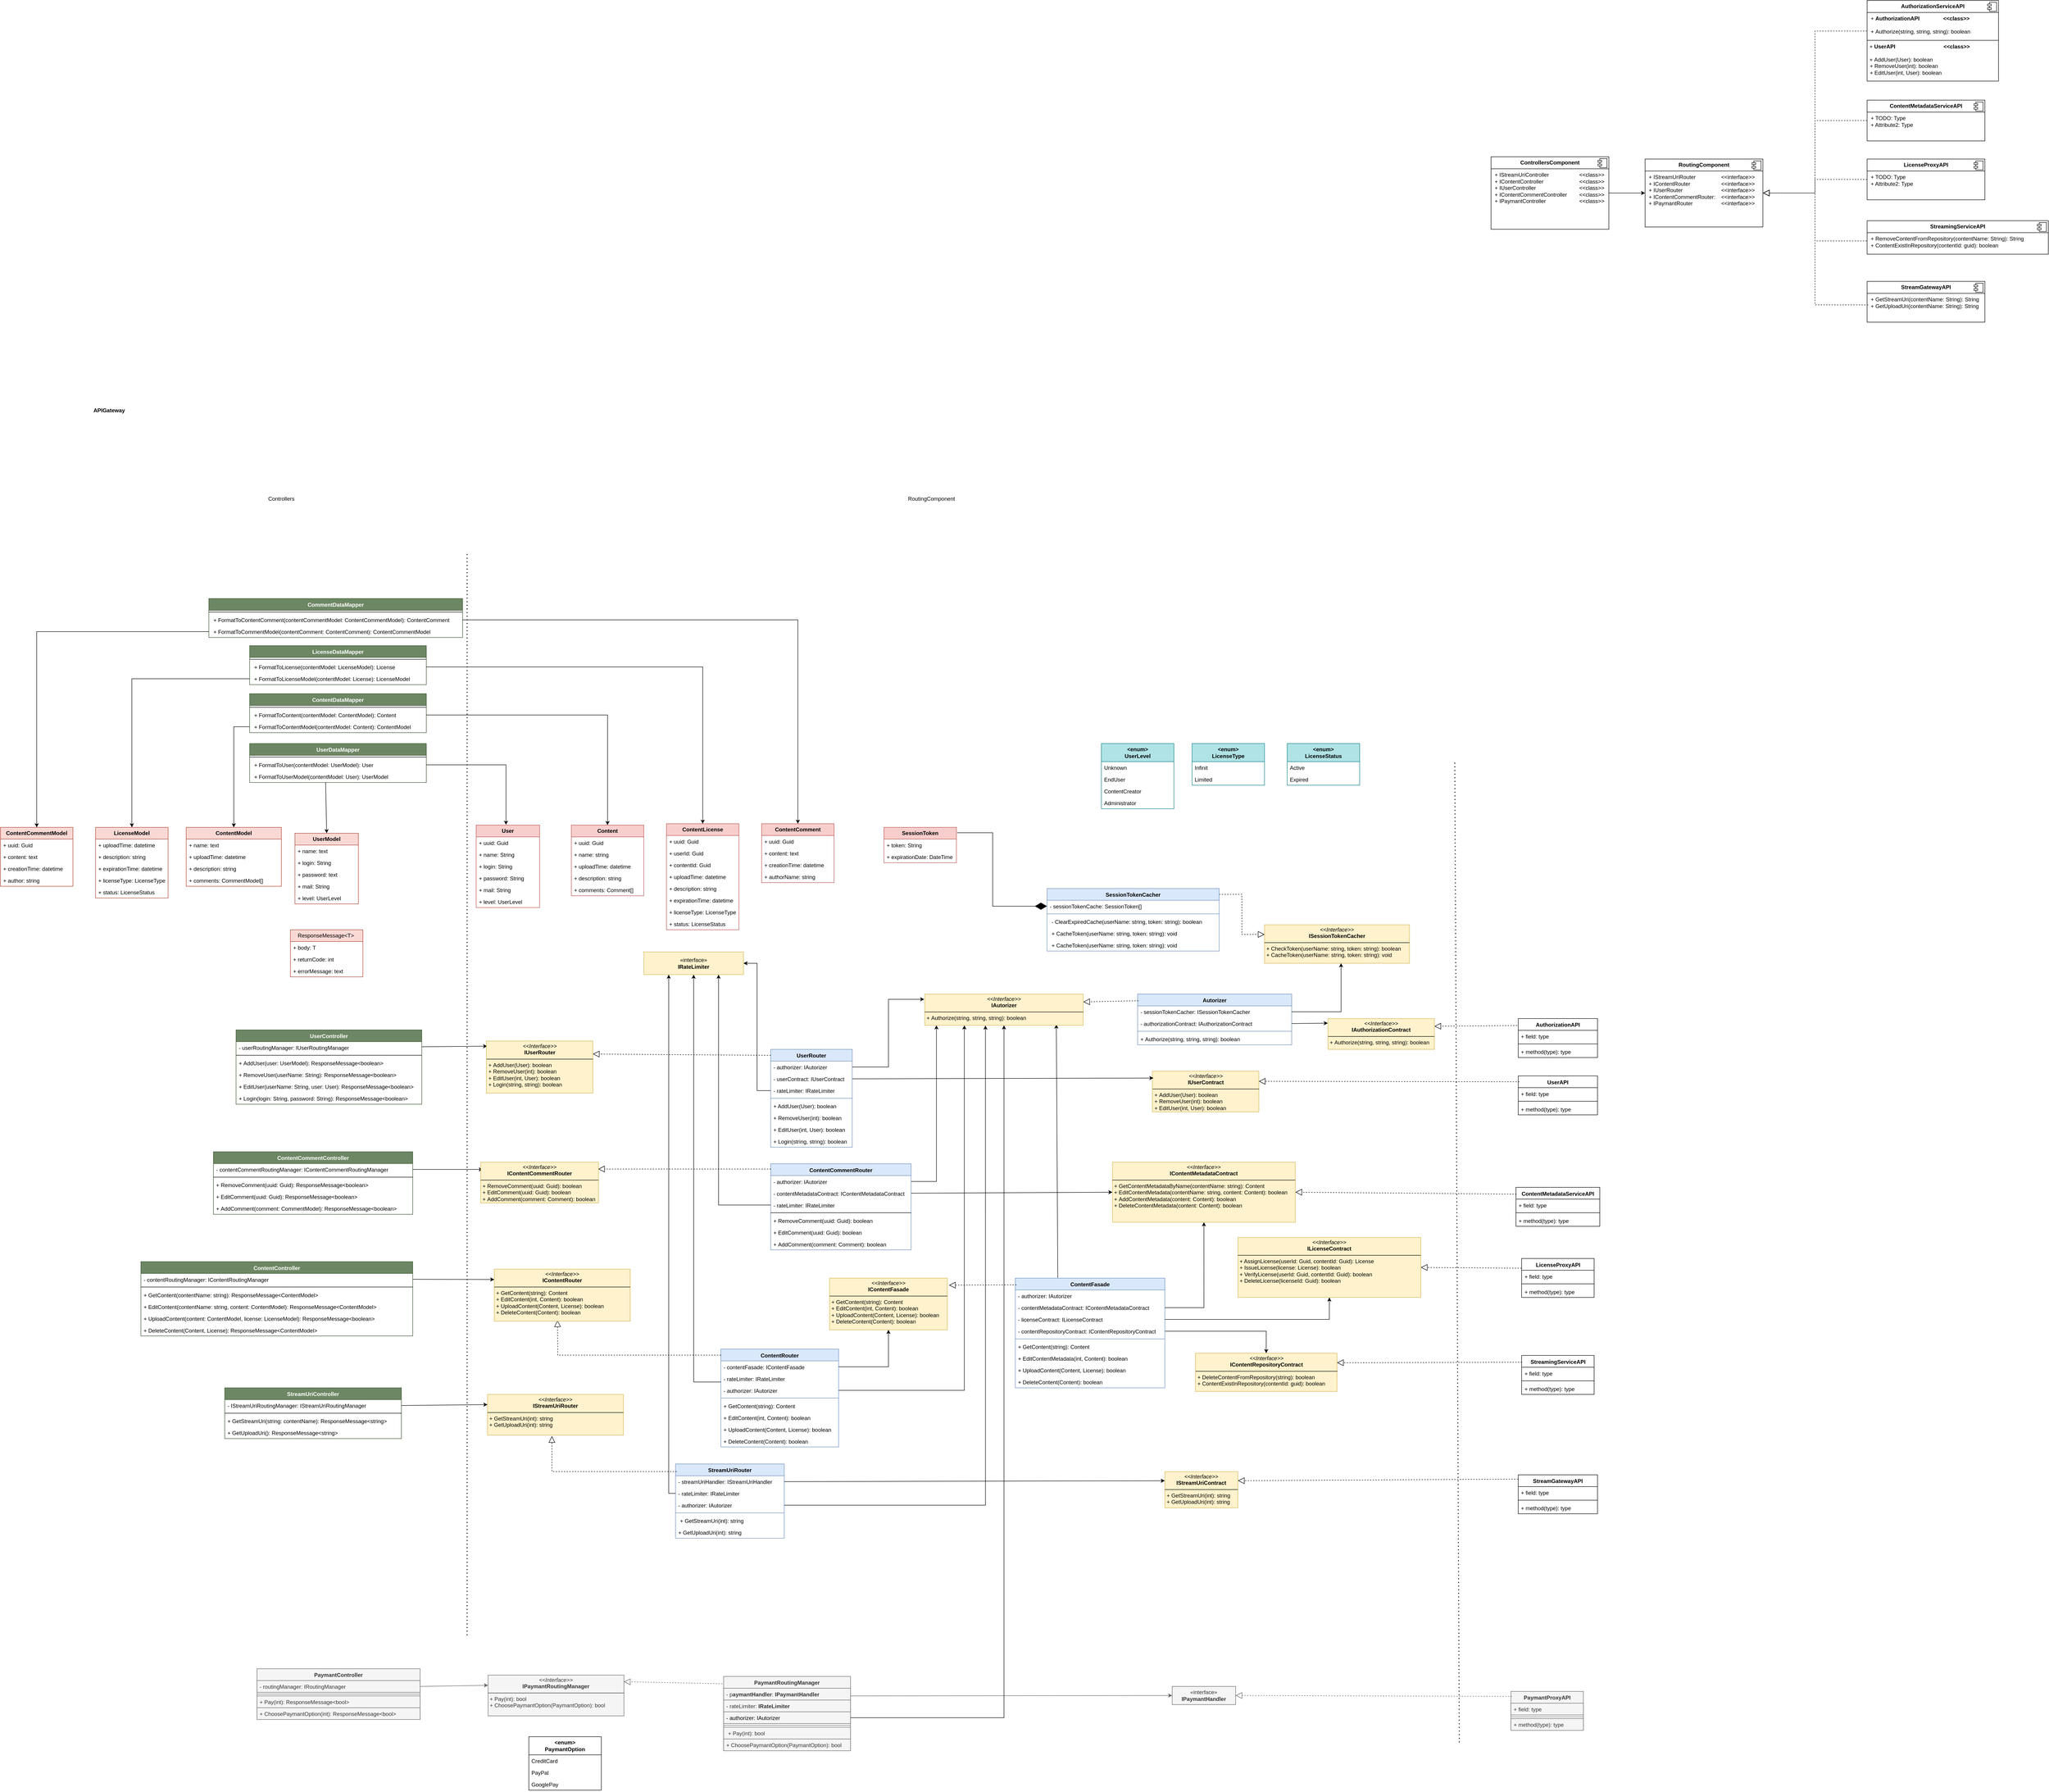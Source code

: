 <mxfile version="24.4.8" type="device">
  <diagram name="Page-1" id="q8TtEJXlkn0c-FmrIIC7">
    <mxGraphModel dx="3622" dy="3702" grid="1" gridSize="10" guides="1" tooltips="1" connect="1" arrows="1" fold="1" page="1" pageScale="1" pageWidth="850" pageHeight="1100" math="0" shadow="0">
      <root>
        <mxCell id="0" />
        <mxCell id="1" parent="0" />
        <mxCell id="27qRcpsZxuToWlD_OpyJ-1" value="" style="endArrow=none;dashed=1;html=1;dashPattern=1 3;strokeWidth=2;rounded=0;" parent="1" edge="1">
          <mxGeometry width="50" height="50" relative="1" as="geometry">
            <mxPoint x="250" y="-838" as="sourcePoint" />
            <mxPoint x="250" y="1552" as="targetPoint" />
          </mxGeometry>
        </mxCell>
        <mxCell id="27qRcpsZxuToWlD_OpyJ-2" value="" style="endArrow=none;dashed=1;html=1;dashPattern=1 3;strokeWidth=2;rounded=0;" parent="1" edge="1">
          <mxGeometry width="50" height="50" relative="1" as="geometry">
            <mxPoint x="2430" y="-377.5" as="sourcePoint" />
            <mxPoint x="2440" y="1790" as="targetPoint" />
          </mxGeometry>
        </mxCell>
        <mxCell id="27qRcpsZxuToWlD_OpyJ-3" value="Controllers" style="text;html=1;align=center;verticalAlign=middle;whiteSpace=wrap;rounded=0;" parent="1" vertex="1">
          <mxGeometry x="-190" y="-975" width="60" height="30" as="geometry" />
        </mxCell>
        <mxCell id="27qRcpsZxuToWlD_OpyJ-4" value="RoutingComponent" style="text;html=1;align=center;verticalAlign=middle;whiteSpace=wrap;rounded=0;" parent="1" vertex="1">
          <mxGeometry x="1245" y="-975" width="60" height="30" as="geometry" />
        </mxCell>
        <mxCell id="27qRcpsZxuToWlD_OpyJ-33" value="APIGateway" style="text;html=1;align=center;verticalAlign=middle;whiteSpace=wrap;rounded=0;fontStyle=1" parent="1" vertex="1">
          <mxGeometry x="-630" y="-1170" width="180" height="30" as="geometry" />
        </mxCell>
        <mxCell id="27qRcpsZxuToWlD_OpyJ-34" value="" style="endArrow=classic;html=1;rounded=0;entryX=0.008;entryY=0.1;entryDx=0;entryDy=0;entryPerimeter=0;" parent="1" source="qbyrKcUKPjAhvGXzIgvA-13" target="qbyrKcUKPjAhvGXzIgvA-182" edge="1">
          <mxGeometry width="50" height="50" relative="1" as="geometry">
            <mxPoint x="135" y="266" as="sourcePoint" />
            <mxPoint x="380" y="266" as="targetPoint" />
          </mxGeometry>
        </mxCell>
        <mxCell id="27qRcpsZxuToWlD_OpyJ-52" value="" style="endArrow=classic;html=1;rounded=0;entryX=0.5;entryY=0;entryDx=0;entryDy=0;exitX=1;exitY=0.5;exitDx=0;exitDy=0;edgeStyle=orthogonalEdgeStyle;" parent="1" source="qbyrKcUKPjAhvGXzIgvA-148" target="qbyrKcUKPjAhvGXzIgvA-229" edge="1">
          <mxGeometry width="50" height="50" relative="1" as="geometry">
            <mxPoint x="1830" y="901.5" as="sourcePoint" />
            <mxPoint x="1895" y="911.5" as="targetPoint" />
          </mxGeometry>
        </mxCell>
        <mxCell id="27qRcpsZxuToWlD_OpyJ-125" value="LicenseProxyAPI" style="swimlane;fontStyle=1;align=center;verticalAlign=top;childLayout=stackLayout;horizontal=1;startSize=26;horizontalStack=0;resizeParent=1;resizeParentMax=0;resizeLast=0;collapsible=1;marginBottom=0;whiteSpace=wrap;html=1;" parent="1" vertex="1">
          <mxGeometry x="2577.5" y="716.5" width="160" height="86" as="geometry" />
        </mxCell>
        <mxCell id="27qRcpsZxuToWlD_OpyJ-126" value="+ field: type" style="text;align=left;verticalAlign=top;spacingLeft=4;spacingRight=4;overflow=hidden;rotatable=0;points=[[0,0.5],[1,0.5]];portConstraint=eastwest;whiteSpace=wrap;html=1;" parent="27qRcpsZxuToWlD_OpyJ-125" vertex="1">
          <mxGeometry y="26" width="160" height="26" as="geometry" />
        </mxCell>
        <mxCell id="27qRcpsZxuToWlD_OpyJ-127" value="" style="line;strokeWidth=1;align=left;verticalAlign=middle;spacingTop=-1;spacingLeft=3;spacingRight=3;rotatable=0;labelPosition=right;points=[];portConstraint=eastwest;" parent="27qRcpsZxuToWlD_OpyJ-125" vertex="1">
          <mxGeometry y="52" width="160" height="8" as="geometry" />
        </mxCell>
        <mxCell id="27qRcpsZxuToWlD_OpyJ-128" value="+ method(type): type" style="text;align=left;verticalAlign=top;spacingLeft=4;spacingRight=4;overflow=hidden;rotatable=0;points=[[0,0.5],[1,0.5]];portConstraint=eastwest;whiteSpace=wrap;html=1;" parent="27qRcpsZxuToWlD_OpyJ-125" vertex="1">
          <mxGeometry y="60" width="160" height="26" as="geometry" />
        </mxCell>
        <mxCell id="27qRcpsZxuToWlD_OpyJ-129" value="UserRouter" style="swimlane;fontStyle=1;align=center;verticalAlign=top;childLayout=stackLayout;horizontal=1;startSize=26;horizontalStack=0;resizeParent=1;resizeParentMax=0;resizeLast=0;collapsible=1;marginBottom=0;whiteSpace=wrap;html=1;fillColor=#dae8fc;strokeColor=#6c8ebf;" parent="1" vertex="1">
          <mxGeometry x="920" y="255" width="180" height="216" as="geometry" />
        </mxCell>
        <mxCell id="27qRcpsZxuToWlD_OpyJ-130" value="- authorizer:&amp;nbsp;&lt;span style=&quot;text-align: center;&quot;&gt;I&lt;/span&gt;&lt;span style=&quot;text-align: center; background-color: initial;&quot;&gt;Autorizer&lt;/span&gt;" style="text;strokeColor=none;fillColor=none;align=left;verticalAlign=top;spacingLeft=4;spacingRight=4;overflow=hidden;rotatable=0;points=[[0,0.5],[1,0.5]];portConstraint=eastwest;whiteSpace=wrap;html=1;" parent="27qRcpsZxuToWlD_OpyJ-129" vertex="1">
          <mxGeometry y="26" width="180" height="26" as="geometry" />
        </mxCell>
        <mxCell id="27qRcpsZxuToWlD_OpyJ-153" value="- u&lt;span style=&quot;text-align: center;&quot;&gt;ser&lt;/span&gt;&lt;span style=&quot;text-align: center;&quot;&gt;Contract&lt;/span&gt;:&amp;nbsp;&lt;span style=&quot;text-align: center;&quot;&gt;IUser&lt;/span&gt;&lt;span style=&quot;text-align: center;&quot;&gt;Contract&lt;/span&gt;" style="text;strokeColor=none;fillColor=none;align=left;verticalAlign=top;spacingLeft=4;spacingRight=4;overflow=hidden;rotatable=0;points=[[0,0.5],[1,0.5]];portConstraint=eastwest;whiteSpace=wrap;html=1;" parent="27qRcpsZxuToWlD_OpyJ-129" vertex="1">
          <mxGeometry y="52" width="180" height="26" as="geometry" />
        </mxCell>
        <mxCell id="27qRcpsZxuToWlD_OpyJ-154" value="- r&lt;span style=&quot;text-align: center;&quot;&gt;ateLimiter&lt;/span&gt;:&amp;nbsp;&lt;span style=&quot;text-align: center;&quot;&gt;IRateLimiter&lt;/span&gt;" style="text;strokeColor=none;fillColor=none;align=left;verticalAlign=top;spacingLeft=4;spacingRight=4;overflow=hidden;rotatable=0;points=[[0,0.5],[1,0.5]];portConstraint=eastwest;whiteSpace=wrap;html=1;" parent="27qRcpsZxuToWlD_OpyJ-129" vertex="1">
          <mxGeometry y="78" width="180" height="26" as="geometry" />
        </mxCell>
        <mxCell id="27qRcpsZxuToWlD_OpyJ-131" value="" style="line;strokeWidth=1;fillColor=none;align=left;verticalAlign=middle;spacingTop=-1;spacingLeft=3;spacingRight=3;rotatable=0;labelPosition=right;points=[];portConstraint=eastwest;strokeColor=inherit;" parent="27qRcpsZxuToWlD_OpyJ-129" vertex="1">
          <mxGeometry y="104" width="180" height="8" as="geometry" />
        </mxCell>
        <mxCell id="27qRcpsZxuToWlD_OpyJ-132" value="&lt;div style=&quot;text-align: left;&quot;&gt;&lt;span style=&quot;background-color: initial; text-align: center;&quot;&gt;+ AddUser&lt;/span&gt;&lt;span style=&quot;background-color: initial;&quot;&gt;(User): boolean&lt;/span&gt;&lt;/div&gt;" style="text;strokeColor=none;fillColor=none;align=left;verticalAlign=top;spacingLeft=4;spacingRight=4;overflow=hidden;rotatable=0;points=[[0,0.5],[1,0.5]];portConstraint=eastwest;whiteSpace=wrap;html=1;" parent="27qRcpsZxuToWlD_OpyJ-129" vertex="1">
          <mxGeometry y="112" width="180" height="26" as="geometry" />
        </mxCell>
        <mxCell id="27qRcpsZxuToWlD_OpyJ-134" value="+&amp;nbsp;&lt;span style=&quot;text-align: center;&quot;&gt;RemoveUser&lt;/span&gt;(int): boolean" style="text;strokeColor=none;fillColor=none;align=left;verticalAlign=top;spacingLeft=4;spacingRight=4;overflow=hidden;rotatable=0;points=[[0,0.5],[1,0.5]];portConstraint=eastwest;whiteSpace=wrap;html=1;" parent="27qRcpsZxuToWlD_OpyJ-129" vertex="1">
          <mxGeometry y="138" width="180" height="26" as="geometry" />
        </mxCell>
        <mxCell id="27qRcpsZxuToWlD_OpyJ-135" value="+&amp;nbsp;&lt;span style=&quot;text-align: center;&quot;&gt;EditUser&lt;/span&gt;(int, User): boolean" style="text;strokeColor=none;fillColor=none;align=left;verticalAlign=top;spacingLeft=4;spacingRight=4;overflow=hidden;rotatable=0;points=[[0,0.5],[1,0.5]];portConstraint=eastwest;whiteSpace=wrap;html=1;" parent="27qRcpsZxuToWlD_OpyJ-129" vertex="1">
          <mxGeometry y="164" width="180" height="26" as="geometry" />
        </mxCell>
        <mxCell id="qbyrKcUKPjAhvGXzIgvA-209" value="+&amp;nbsp;&lt;span style=&quot;text-align: center;&quot;&gt;Login&lt;/span&gt;(string, string): boolean" style="text;strokeColor=none;fillColor=none;align=left;verticalAlign=top;spacingLeft=4;spacingRight=4;overflow=hidden;rotatable=0;points=[[0,0.5],[1,0.5]];portConstraint=eastwest;whiteSpace=wrap;html=1;" parent="27qRcpsZxuToWlD_OpyJ-129" vertex="1">
          <mxGeometry y="190" width="180" height="26" as="geometry" />
        </mxCell>
        <mxCell id="27qRcpsZxuToWlD_OpyJ-133" value="" style="endArrow=block;dashed=1;endFill=0;endSize=12;html=1;rounded=0;entryX=1;entryY=0.25;entryDx=0;entryDy=0;exitX=0.002;exitY=0.061;exitDx=0;exitDy=0;exitPerimeter=0;" parent="1" source="27qRcpsZxuToWlD_OpyJ-129" target="qbyrKcUKPjAhvGXzIgvA-182" edge="1">
          <mxGeometry width="160" relative="1" as="geometry">
            <mxPoint x="1185" y="398.61" as="sourcePoint" />
            <mxPoint x="515" y="266" as="targetPoint" />
          </mxGeometry>
        </mxCell>
        <mxCell id="27qRcpsZxuToWlD_OpyJ-152" value="«interface»&lt;br&gt;&lt;b&gt;IRateLimiter&lt;/b&gt;" style="html=1;whiteSpace=wrap;fillColor=#fff2cc;strokeColor=#d6b656;" parent="1" vertex="1">
          <mxGeometry x="640" y="40" width="220" height="50" as="geometry" />
        </mxCell>
        <mxCell id="27qRcpsZxuToWlD_OpyJ-162" value="StreamingServiceAPI" style="swimlane;fontStyle=1;align=center;verticalAlign=top;childLayout=stackLayout;horizontal=1;startSize=26;horizontalStack=0;resizeParent=1;resizeParentMax=0;resizeLast=0;collapsible=1;marginBottom=0;whiteSpace=wrap;html=1;" parent="1" vertex="1">
          <mxGeometry x="2577.5" y="930.5" width="160" height="86" as="geometry" />
        </mxCell>
        <mxCell id="27qRcpsZxuToWlD_OpyJ-163" value="+ field: type" style="text;align=left;verticalAlign=top;spacingLeft=4;spacingRight=4;overflow=hidden;rotatable=0;points=[[0,0.5],[1,0.5]];portConstraint=eastwest;whiteSpace=wrap;html=1;" parent="27qRcpsZxuToWlD_OpyJ-162" vertex="1">
          <mxGeometry y="26" width="160" height="26" as="geometry" />
        </mxCell>
        <mxCell id="27qRcpsZxuToWlD_OpyJ-164" value="" style="line;strokeWidth=1;align=left;verticalAlign=middle;spacingTop=-1;spacingLeft=3;spacingRight=3;rotatable=0;labelPosition=right;points=[];portConstraint=eastwest;" parent="27qRcpsZxuToWlD_OpyJ-162" vertex="1">
          <mxGeometry y="52" width="160" height="8" as="geometry" />
        </mxCell>
        <mxCell id="27qRcpsZxuToWlD_OpyJ-165" value="+ method(type): type" style="text;align=left;verticalAlign=top;spacingLeft=4;spacingRight=4;overflow=hidden;rotatable=0;points=[[0,0.5],[1,0.5]];portConstraint=eastwest;whiteSpace=wrap;html=1;" parent="27qRcpsZxuToWlD_OpyJ-162" vertex="1">
          <mxGeometry y="60" width="160" height="26" as="geometry" />
        </mxCell>
        <mxCell id="27qRcpsZxuToWlD_OpyJ-166" value="" style="endArrow=block;dashed=1;endFill=0;endSize=12;html=1;rounded=0;entryX=1;entryY=0.25;entryDx=0;entryDy=0;exitX=0.006;exitY=0.174;exitDx=0;exitDy=0;exitPerimeter=0;" parent="1" source="27qRcpsZxuToWlD_OpyJ-162" target="qbyrKcUKPjAhvGXzIgvA-229" edge="1">
          <mxGeometry width="160" relative="1" as="geometry">
            <mxPoint x="2155" y="910.5" as="sourcePoint" />
            <mxPoint x="2080" y="911.5" as="targetPoint" />
          </mxGeometry>
        </mxCell>
        <mxCell id="27qRcpsZxuToWlD_OpyJ-167" value="" style="endArrow=block;dashed=1;endFill=0;endSize=12;html=1;rounded=0;exitX=-0.013;exitY=0.178;exitDx=0;exitDy=0;exitPerimeter=0;entryX=1;entryY=0.25;entryDx=0;entryDy=0;" parent="1" source="27qRcpsZxuToWlD_OpyJ-168" target="qbyrKcUKPjAhvGXzIgvA-219" edge="1">
          <mxGeometry width="160" relative="1" as="geometry">
            <mxPoint x="2100" y="-40.11" as="sourcePoint" />
            <mxPoint x="1950" y="-82.5" as="targetPoint" />
          </mxGeometry>
        </mxCell>
        <mxCell id="27qRcpsZxuToWlD_OpyJ-168" value="AuthorizationAPI" style="swimlane;fontStyle=1;align=center;verticalAlign=top;childLayout=stackLayout;horizontal=1;startSize=26;horizontalStack=0;resizeParent=1;resizeParentMax=0;resizeLast=0;collapsible=1;marginBottom=0;whiteSpace=wrap;html=1;" parent="1" vertex="1">
          <mxGeometry x="2570" y="187" width="175" height="86" as="geometry" />
        </mxCell>
        <mxCell id="27qRcpsZxuToWlD_OpyJ-169" value="+ field: type" style="text;align=left;verticalAlign=top;spacingLeft=4;spacingRight=4;overflow=hidden;rotatable=0;points=[[0,0.5],[1,0.5]];portConstraint=eastwest;whiteSpace=wrap;html=1;" parent="27qRcpsZxuToWlD_OpyJ-168" vertex="1">
          <mxGeometry y="26" width="175" height="26" as="geometry" />
        </mxCell>
        <mxCell id="27qRcpsZxuToWlD_OpyJ-170" value="" style="line;strokeWidth=1;align=left;verticalAlign=middle;spacingTop=-1;spacingLeft=3;spacingRight=3;rotatable=0;labelPosition=right;points=[];portConstraint=eastwest;" parent="27qRcpsZxuToWlD_OpyJ-168" vertex="1">
          <mxGeometry y="52" width="175" height="8" as="geometry" />
        </mxCell>
        <mxCell id="27qRcpsZxuToWlD_OpyJ-171" value="+ method(type): type" style="text;align=left;verticalAlign=top;spacingLeft=4;spacingRight=4;overflow=hidden;rotatable=0;points=[[0,0.5],[1,0.5]];portConstraint=eastwest;whiteSpace=wrap;html=1;" parent="27qRcpsZxuToWlD_OpyJ-168" vertex="1">
          <mxGeometry y="60" width="175" height="26" as="geometry" />
        </mxCell>
        <mxCell id="qbyrKcUKPjAhvGXzIgvA-12" value="UserController" style="swimlane;fontStyle=1;align=center;verticalAlign=top;childLayout=stackLayout;horizontal=1;startSize=26;horizontalStack=0;resizeParent=1;resizeParentMax=0;resizeLast=0;collapsible=1;marginBottom=0;whiteSpace=wrap;html=1;fillColor=#6d8764;fontColor=#ffffff;strokeColor=#3A5431;" parent="1" vertex="1">
          <mxGeometry x="-260" y="212" width="410" height="164" as="geometry" />
        </mxCell>
        <mxCell id="qbyrKcUKPjAhvGXzIgvA-13" value="- userRoutingManager:&amp;nbsp;&lt;span style=&quot;text-align: center;&quot;&gt;IUserRoutingManager&lt;/span&gt;" style="text;align=left;verticalAlign=top;spacingLeft=4;spacingRight=4;overflow=hidden;rotatable=0;points=[[0,0.5],[1,0.5]];portConstraint=eastwest;whiteSpace=wrap;html=1;" parent="qbyrKcUKPjAhvGXzIgvA-12" vertex="1">
          <mxGeometry y="26" width="410" height="26" as="geometry" />
        </mxCell>
        <mxCell id="qbyrKcUKPjAhvGXzIgvA-14" value="" style="line;strokeWidth=1;align=left;verticalAlign=middle;spacingTop=-1;spacingLeft=3;spacingRight=3;rotatable=0;labelPosition=right;points=[];portConstraint=eastwest;" parent="qbyrKcUKPjAhvGXzIgvA-12" vertex="1">
          <mxGeometry y="52" width="410" height="8" as="geometry" />
        </mxCell>
        <mxCell id="qbyrKcUKPjAhvGXzIgvA-15" value="+&amp;nbsp;&lt;span style=&quot;text-align: center;&quot;&gt;AddUser&lt;/span&gt;(user: UserModel):&amp;nbsp;&lt;span style=&quot;text-align: center;&quot;&gt;ResponseMessage&amp;lt;boolean&amp;gt;&lt;/span&gt;" style="text;align=left;verticalAlign=top;spacingLeft=4;spacingRight=4;overflow=hidden;rotatable=0;points=[[0,0.5],[1,0.5]];portConstraint=eastwest;whiteSpace=wrap;html=1;" parent="qbyrKcUKPjAhvGXzIgvA-12" vertex="1">
          <mxGeometry y="60" width="410" height="26" as="geometry" />
        </mxCell>
        <mxCell id="qbyrKcUKPjAhvGXzIgvA-22" value="+&amp;nbsp;&lt;span style=&quot;text-align: center;&quot;&gt;RemoveUser&lt;/span&gt;(userName: String):&amp;nbsp;&lt;span style=&quot;text-align: center;&quot;&gt;ResponseMessage&amp;lt;&lt;/span&gt;&lt;span style=&quot;text-align: center;&quot;&gt;boolean&lt;/span&gt;&lt;span style=&quot;text-align: center;&quot;&gt;&amp;gt;&amp;nbsp;&lt;/span&gt;" style="text;align=left;verticalAlign=top;spacingLeft=4;spacingRight=4;overflow=hidden;rotatable=0;points=[[0,0.5],[1,0.5]];portConstraint=eastwest;whiteSpace=wrap;html=1;" parent="qbyrKcUKPjAhvGXzIgvA-12" vertex="1">
          <mxGeometry y="86" width="410" height="26" as="geometry" />
        </mxCell>
        <mxCell id="qbyrKcUKPjAhvGXzIgvA-23" value="+&amp;nbsp;&lt;span style=&quot;text-align: center;&quot;&gt;EditUser&lt;/span&gt;(userName: String, user: User):&amp;nbsp;&lt;span style=&quot;text-align: center;&quot;&gt;ResponseMessage&amp;lt;&lt;/span&gt;&lt;span style=&quot;text-align: center;&quot;&gt;boolean&lt;/span&gt;&lt;span style=&quot;text-align: center;&quot;&gt;&amp;gt;&amp;nbsp;&lt;/span&gt;" style="text;align=left;verticalAlign=top;spacingLeft=4;spacingRight=4;overflow=hidden;rotatable=0;points=[[0,0.5],[1,0.5]];portConstraint=eastwest;whiteSpace=wrap;html=1;" parent="qbyrKcUKPjAhvGXzIgvA-12" vertex="1">
          <mxGeometry y="112" width="410" height="26" as="geometry" />
        </mxCell>
        <mxCell id="qbyrKcUKPjAhvGXzIgvA-208" value="+&amp;nbsp;&lt;span style=&quot;text-align: center;&quot;&gt;Login&lt;/span&gt;(login: String, password: String):&amp;nbsp;&lt;span style=&quot;text-align: center;&quot;&gt;ResponseMessage&amp;lt;&lt;/span&gt;&lt;span style=&quot;text-align: center;&quot;&gt;boolean&lt;/span&gt;&lt;span style=&quot;text-align: center;&quot;&gt;&amp;gt;&amp;nbsp;&lt;/span&gt;" style="text;align=left;verticalAlign=top;spacingLeft=4;spacingRight=4;overflow=hidden;rotatable=0;points=[[0,0.5],[1,0.5]];portConstraint=eastwest;whiteSpace=wrap;html=1;" parent="qbyrKcUKPjAhvGXzIgvA-12" vertex="1">
          <mxGeometry y="138" width="410" height="26" as="geometry" />
        </mxCell>
        <mxCell id="qbyrKcUKPjAhvGXzIgvA-25" value="StreamUriController" style="swimlane;fontStyle=1;align=center;verticalAlign=top;childLayout=stackLayout;horizontal=1;startSize=26;horizontalStack=0;resizeParent=1;resizeParentMax=0;resizeLast=0;collapsible=1;marginBottom=0;whiteSpace=wrap;html=1;fillColor=#6d8764;fontColor=#ffffff;strokeColor=#3A5431;" parent="1" vertex="1">
          <mxGeometry x="-285" y="1002" width="390" height="112" as="geometry" />
        </mxCell>
        <mxCell id="qbyrKcUKPjAhvGXzIgvA-26" value="-&amp;nbsp;&lt;span style=&quot;text-align: center;&quot;&gt;I&lt;/span&gt;&lt;span style=&quot;text-align: center; background-color: initial;&quot;&gt;StreamUri&lt;/span&gt;&lt;span style=&quot;text-align: center; background-color: initial;&quot;&gt;RoutingManager&lt;/span&gt;:&amp;nbsp;&lt;span style=&quot;text-align: center;&quot;&gt;I&lt;/span&gt;&lt;span style=&quot;text-align: center; background-color: initial;&quot;&gt;StreamUri&lt;/span&gt;&lt;span style=&quot;text-align: center; background-color: initial;&quot;&gt;RoutingManager&lt;/span&gt;" style="text;align=left;verticalAlign=top;spacingLeft=4;spacingRight=4;overflow=hidden;rotatable=0;points=[[0,0.5],[1,0.5]];portConstraint=eastwest;whiteSpace=wrap;html=1;" parent="qbyrKcUKPjAhvGXzIgvA-25" vertex="1">
          <mxGeometry y="26" width="390" height="26" as="geometry" />
        </mxCell>
        <mxCell id="qbyrKcUKPjAhvGXzIgvA-27" value="" style="line;strokeWidth=1;align=left;verticalAlign=middle;spacingTop=-1;spacingLeft=3;spacingRight=3;rotatable=0;labelPosition=right;points=[];portConstraint=eastwest;" parent="qbyrKcUKPjAhvGXzIgvA-25" vertex="1">
          <mxGeometry y="52" width="390" height="8" as="geometry" />
        </mxCell>
        <mxCell id="qbyrKcUKPjAhvGXzIgvA-28" value="+&amp;nbsp;&lt;span style=&quot;text-align: center;&quot;&gt;GetStreamUri&lt;/span&gt;(string: contentName): ResponseMessage&amp;lt;string&amp;gt;" style="text;align=left;verticalAlign=top;spacingLeft=4;spacingRight=4;overflow=hidden;rotatable=0;points=[[0,0.5],[1,0.5]];portConstraint=eastwest;whiteSpace=wrap;html=1;" parent="qbyrKcUKPjAhvGXzIgvA-25" vertex="1">
          <mxGeometry y="60" width="390" height="26" as="geometry" />
        </mxCell>
        <mxCell id="qbyrKcUKPjAhvGXzIgvA-130" value="+&amp;nbsp;&lt;span style=&quot;text-align: center;&quot;&gt;GetUploadUri&lt;/span&gt;(): ResponseMessage&amp;lt;string&amp;gt;" style="text;align=left;verticalAlign=top;spacingLeft=4;spacingRight=4;overflow=hidden;rotatable=0;points=[[0,0.5],[1,0.5]];portConstraint=eastwest;whiteSpace=wrap;html=1;" parent="qbyrKcUKPjAhvGXzIgvA-25" vertex="1">
          <mxGeometry y="86" width="390" height="26" as="geometry" />
        </mxCell>
        <mxCell id="qbyrKcUKPjAhvGXzIgvA-31" value="&lt;b&gt;User&lt;/b&gt;" style="swimlane;fontStyle=0;childLayout=stackLayout;horizontal=1;startSize=26;horizontalStack=0;resizeParent=1;resizeParentMax=0;resizeLast=0;collapsible=1;marginBottom=0;whiteSpace=wrap;html=1;fillColor=#f8cecc;strokeColor=#b85450;" parent="1" vertex="1">
          <mxGeometry x="270" y="-240" width="140" height="182" as="geometry" />
        </mxCell>
        <mxCell id="qbyrKcUKPjAhvGXzIgvA-33" value="+ uuid: Guid" style="text;align=left;verticalAlign=top;spacingLeft=4;spacingRight=4;overflow=hidden;rotatable=0;points=[[0,0.5],[1,0.5]];portConstraint=eastwest;whiteSpace=wrap;html=1;" parent="qbyrKcUKPjAhvGXzIgvA-31" vertex="1">
          <mxGeometry y="26" width="140" height="26" as="geometry" />
        </mxCell>
        <mxCell id="sBjSpITZdoOLeIIE-7B9-58" value="+ name: String" style="text;align=left;verticalAlign=top;spacingLeft=4;spacingRight=4;overflow=hidden;rotatable=0;points=[[0,0.5],[1,0.5]];portConstraint=eastwest;whiteSpace=wrap;html=1;" parent="qbyrKcUKPjAhvGXzIgvA-31" vertex="1">
          <mxGeometry y="52" width="140" height="26" as="geometry" />
        </mxCell>
        <mxCell id="Iuk1dEieV5OjN-JEGwXN-37" value="+ login: String" style="text;align=left;verticalAlign=top;spacingLeft=4;spacingRight=4;overflow=hidden;rotatable=0;points=[[0,0.5],[1,0.5]];portConstraint=eastwest;whiteSpace=wrap;html=1;" parent="qbyrKcUKPjAhvGXzIgvA-31" vertex="1">
          <mxGeometry y="78" width="140" height="26" as="geometry" />
        </mxCell>
        <mxCell id="qbyrKcUKPjAhvGXzIgvA-34" value="+ password: String" style="text;align=left;verticalAlign=top;spacingLeft=4;spacingRight=4;overflow=hidden;rotatable=0;points=[[0,0.5],[1,0.5]];portConstraint=eastwest;whiteSpace=wrap;html=1;" parent="qbyrKcUKPjAhvGXzIgvA-31" vertex="1">
          <mxGeometry y="104" width="140" height="26" as="geometry" />
        </mxCell>
        <mxCell id="Iuk1dEieV5OjN-JEGwXN-24" value="+ mail: String" style="text;align=left;verticalAlign=top;spacingLeft=4;spacingRight=4;overflow=hidden;rotatable=0;points=[[0,0.5],[1,0.5]];portConstraint=eastwest;whiteSpace=wrap;html=1;" parent="qbyrKcUKPjAhvGXzIgvA-31" vertex="1">
          <mxGeometry y="130" width="140" height="26" as="geometry" />
        </mxCell>
        <mxCell id="Iuk1dEieV5OjN-JEGwXN-29" value="+ level: UserLevel" style="text;align=left;verticalAlign=top;spacingLeft=4;spacingRight=4;overflow=hidden;rotatable=0;points=[[0,0.5],[1,0.5]];portConstraint=eastwest;whiteSpace=wrap;html=1;" parent="qbyrKcUKPjAhvGXzIgvA-31" vertex="1">
          <mxGeometry y="156" width="140" height="26" as="geometry" />
        </mxCell>
        <mxCell id="qbyrKcUKPjAhvGXzIgvA-35" value="ContentCommentController" style="swimlane;fontStyle=1;align=center;verticalAlign=top;childLayout=stackLayout;horizontal=1;startSize=26;horizontalStack=0;resizeParent=1;resizeParentMax=0;resizeLast=0;collapsible=1;marginBottom=0;whiteSpace=wrap;html=1;fillColor=#6d8764;fontColor=#ffffff;strokeColor=#3A5431;" parent="1" vertex="1">
          <mxGeometry x="-310" y="481" width="440" height="138" as="geometry" />
        </mxCell>
        <mxCell id="qbyrKcUKPjAhvGXzIgvA-36" value="- c&lt;span style=&quot;text-align: center;&quot;&gt;ontentCommentRoutingManager&lt;/span&gt;:&amp;nbsp;&lt;span style=&quot;text-align: center;&quot;&gt;IContentCommentRoutingManager&lt;/span&gt;" style="text;align=left;verticalAlign=top;spacingLeft=4;spacingRight=4;overflow=hidden;rotatable=0;points=[[0,0.5],[1,0.5]];portConstraint=eastwest;whiteSpace=wrap;html=1;" parent="qbyrKcUKPjAhvGXzIgvA-35" vertex="1">
          <mxGeometry y="26" width="440" height="26" as="geometry" />
        </mxCell>
        <mxCell id="qbyrKcUKPjAhvGXzIgvA-37" value="" style="line;strokeWidth=1;align=left;verticalAlign=middle;spacingTop=-1;spacingLeft=3;spacingRight=3;rotatable=0;labelPosition=right;points=[];portConstraint=eastwest;" parent="qbyrKcUKPjAhvGXzIgvA-35" vertex="1">
          <mxGeometry y="52" width="440" height="8" as="geometry" />
        </mxCell>
        <mxCell id="qbyrKcUKPjAhvGXzIgvA-38" value="+&amp;nbsp;&lt;span style=&quot;text-align: center;&quot;&gt;RemoveComment&lt;/span&gt;(uuid: Guid):&amp;nbsp;&lt;span style=&quot;text-align: center;&quot;&gt;ResponseMessage&amp;lt;boolean&amp;gt;&amp;nbsp;&lt;/span&gt;" style="text;align=left;verticalAlign=top;spacingLeft=4;spacingRight=4;overflow=hidden;rotatable=0;points=[[0,0.5],[1,0.5]];portConstraint=eastwest;whiteSpace=wrap;html=1;" parent="qbyrKcUKPjAhvGXzIgvA-35" vertex="1">
          <mxGeometry y="60" width="440" height="26" as="geometry" />
        </mxCell>
        <mxCell id="qbyrKcUKPjAhvGXzIgvA-39" value="+&amp;nbsp;&lt;span style=&quot;text-align: center;&quot;&gt;EditComment&lt;/span&gt;(uuid: Guid):&amp;nbsp;&lt;span style=&quot;text-align: center;&quot;&gt;ResponseMessage&amp;lt;&lt;/span&gt;&lt;span style=&quot;text-align: center;&quot;&gt;boolean&lt;/span&gt;&lt;span style=&quot;text-align: center;&quot;&gt;&amp;gt;&amp;nbsp;&lt;/span&gt;" style="text;align=left;verticalAlign=top;spacingLeft=4;spacingRight=4;overflow=hidden;rotatable=0;points=[[0,0.5],[1,0.5]];portConstraint=eastwest;whiteSpace=wrap;html=1;" parent="qbyrKcUKPjAhvGXzIgvA-35" vertex="1">
          <mxGeometry y="86" width="440" height="26" as="geometry" />
        </mxCell>
        <mxCell id="qbyrKcUKPjAhvGXzIgvA-40" value="+&amp;nbsp;&lt;span style=&quot;text-align: center;&quot;&gt;AddComment&lt;/span&gt;(comment:&amp;nbsp;&lt;span style=&quot;text-align: center;&quot;&gt;CommentModel&lt;/span&gt;):&amp;nbsp;&lt;span style=&quot;text-align: center;&quot;&gt;ResponseMessage&amp;lt;&lt;/span&gt;&lt;span style=&quot;text-align: center;&quot;&gt;boolean&lt;/span&gt;&lt;span style=&quot;text-align: center;&quot;&gt;&amp;gt;&lt;/span&gt;" style="text;align=left;verticalAlign=top;spacingLeft=4;spacingRight=4;overflow=hidden;rotatable=0;points=[[0,0.5],[1,0.5]];portConstraint=eastwest;whiteSpace=wrap;html=1;" parent="qbyrKcUKPjAhvGXzIgvA-35" vertex="1">
          <mxGeometry y="112" width="440" height="26" as="geometry" />
        </mxCell>
        <mxCell id="qbyrKcUKPjAhvGXzIgvA-41" value="&lt;b&gt;ContentComment&lt;/b&gt;" style="swimlane;fontStyle=0;childLayout=stackLayout;horizontal=1;startSize=26;horizontalStack=0;resizeParent=1;resizeParentMax=0;resizeLast=0;collapsible=1;marginBottom=0;whiteSpace=wrap;html=1;fillColor=#f8cecc;strokeColor=#b85450;" parent="1" vertex="1">
          <mxGeometry x="900" y="-243" width="160" height="130" as="geometry" />
        </mxCell>
        <mxCell id="qbyrKcUKPjAhvGXzIgvA-42" value="+ uuid: Guid" style="text;align=left;verticalAlign=top;spacingLeft=4;spacingRight=4;overflow=hidden;rotatable=0;points=[[0,0.5],[1,0.5]];portConstraint=eastwest;whiteSpace=wrap;html=1;" parent="qbyrKcUKPjAhvGXzIgvA-41" vertex="1">
          <mxGeometry y="26" width="160" height="26" as="geometry" />
        </mxCell>
        <mxCell id="qbyrKcUKPjAhvGXzIgvA-43" value="+ content: text" style="text;align=left;verticalAlign=top;spacingLeft=4;spacingRight=4;overflow=hidden;rotatable=0;points=[[0,0.5],[1,0.5]];portConstraint=eastwest;whiteSpace=wrap;html=1;" parent="qbyrKcUKPjAhvGXzIgvA-41" vertex="1">
          <mxGeometry y="52" width="160" height="26" as="geometry" />
        </mxCell>
        <mxCell id="qbyrKcUKPjAhvGXzIgvA-44" value="+ creationTime: datetime" style="text;align=left;verticalAlign=top;spacingLeft=4;spacingRight=4;overflow=hidden;rotatable=0;points=[[0,0.5],[1,0.5]];portConstraint=eastwest;whiteSpace=wrap;html=1;" parent="qbyrKcUKPjAhvGXzIgvA-41" vertex="1">
          <mxGeometry y="78" width="160" height="26" as="geometry" />
        </mxCell>
        <mxCell id="qbyrKcUKPjAhvGXzIgvA-45" value="+ authorName: string" style="text;align=left;verticalAlign=top;spacingLeft=4;spacingRight=4;overflow=hidden;rotatable=0;points=[[0,0.5],[1,0.5]];portConstraint=eastwest;whiteSpace=wrap;html=1;" parent="qbyrKcUKPjAhvGXzIgvA-41" vertex="1">
          <mxGeometry y="104" width="160" height="26" as="geometry" />
        </mxCell>
        <mxCell id="qbyrKcUKPjAhvGXzIgvA-50" value="ContentController" style="swimlane;fontStyle=1;align=center;verticalAlign=top;childLayout=stackLayout;horizontal=1;startSize=26;horizontalStack=0;resizeParent=1;resizeParentMax=0;resizeLast=0;collapsible=1;marginBottom=0;whiteSpace=wrap;html=1;fillColor=#6d8764;fontColor=#ffffff;strokeColor=#3A5431;" parent="1" vertex="1">
          <mxGeometry x="-470" y="723.5" width="600" height="164" as="geometry" />
        </mxCell>
        <mxCell id="qbyrKcUKPjAhvGXzIgvA-51" value="- c&lt;span style=&quot;text-align: center;&quot;&gt;ontent&lt;/span&gt;&lt;span style=&quot;text-align: center;&quot;&gt;RoutingManager&lt;/span&gt;:&amp;nbsp;&lt;span style=&quot;text-align: center;&quot;&gt;I&lt;/span&gt;&lt;span style=&quot;text-align: center;&quot;&gt;Content&lt;/span&gt;&lt;span style=&quot;text-align: center;&quot;&gt;RoutingManager&lt;/span&gt;" style="text;align=left;verticalAlign=top;spacingLeft=4;spacingRight=4;overflow=hidden;rotatable=0;points=[[0,0.5],[1,0.5]];portConstraint=eastwest;whiteSpace=wrap;html=1;" parent="qbyrKcUKPjAhvGXzIgvA-50" vertex="1">
          <mxGeometry y="26" width="600" height="26" as="geometry" />
        </mxCell>
        <mxCell id="qbyrKcUKPjAhvGXzIgvA-52" value="" style="line;strokeWidth=1;align=left;verticalAlign=middle;spacingTop=-1;spacingLeft=3;spacingRight=3;rotatable=0;labelPosition=right;points=[];portConstraint=eastwest;" parent="qbyrKcUKPjAhvGXzIgvA-50" vertex="1">
          <mxGeometry y="52" width="600" height="8" as="geometry" />
        </mxCell>
        <mxCell id="qbyrKcUKPjAhvGXzIgvA-53" value="+ Get&lt;span style=&quot;text-align: center;&quot;&gt;Content&lt;/span&gt;(contentName: string): ResponseMessage&amp;lt;ContentModel&amp;gt;" style="text;align=left;verticalAlign=top;spacingLeft=4;spacingRight=4;overflow=hidden;rotatable=0;points=[[0,0.5],[1,0.5]];portConstraint=eastwest;whiteSpace=wrap;html=1;" parent="qbyrKcUKPjAhvGXzIgvA-50" vertex="1">
          <mxGeometry y="60" width="600" height="26" as="geometry" />
        </mxCell>
        <mxCell id="qbyrKcUKPjAhvGXzIgvA-59" value="+&amp;nbsp;&lt;span style=&quot;text-align: center;&quot;&gt;EditContent&lt;/span&gt;(contentName: string, content: ContentModel): ResponseMessage&amp;lt;ContentModel&amp;gt;" style="text;align=left;verticalAlign=top;spacingLeft=4;spacingRight=4;overflow=hidden;rotatable=0;points=[[0,0.5],[1,0.5]];portConstraint=eastwest;whiteSpace=wrap;html=1;" parent="qbyrKcUKPjAhvGXzIgvA-50" vertex="1">
          <mxGeometry y="86" width="600" height="26" as="geometry" />
        </mxCell>
        <mxCell id="qbyrKcUKPjAhvGXzIgvA-60" value="+&amp;nbsp;&lt;span style=&quot;text-align: center;&quot;&gt;UploadContent&lt;/span&gt;(content: ContentModel, license: LicenseModel): ResponseMessage&amp;lt;boolean&amp;gt;" style="text;align=left;verticalAlign=top;spacingLeft=4;spacingRight=4;overflow=hidden;rotatable=0;points=[[0,0.5],[1,0.5]];portConstraint=eastwest;whiteSpace=wrap;html=1;" parent="qbyrKcUKPjAhvGXzIgvA-50" vertex="1">
          <mxGeometry y="112" width="600" height="26" as="geometry" />
        </mxCell>
        <mxCell id="qbyrKcUKPjAhvGXzIgvA-68" value="+&amp;nbsp;&lt;span style=&quot;text-align: center;&quot;&gt;DeleteContent&lt;/span&gt;(Content, License): ResponseMessage&amp;lt;ContentModel&amp;gt;" style="text;align=left;verticalAlign=top;spacingLeft=4;spacingRight=4;overflow=hidden;rotatable=0;points=[[0,0.5],[1,0.5]];portConstraint=eastwest;whiteSpace=wrap;html=1;" parent="qbyrKcUKPjAhvGXzIgvA-50" vertex="1">
          <mxGeometry y="138" width="600" height="26" as="geometry" />
        </mxCell>
        <mxCell id="qbyrKcUKPjAhvGXzIgvA-54" value="&lt;b&gt;Content&lt;/b&gt;" style="swimlane;fontStyle=0;childLayout=stackLayout;horizontal=1;startSize=26;horizontalStack=0;resizeParent=1;resizeParentMax=0;resizeLast=0;collapsible=1;marginBottom=0;whiteSpace=wrap;html=1;fillColor=#f8cecc;strokeColor=#b85450;" parent="1" vertex="1">
          <mxGeometry x="480" y="-240" width="160" height="156" as="geometry" />
        </mxCell>
        <mxCell id="Iuk1dEieV5OjN-JEGwXN-49" value="+ uuid: Guid" style="text;align=left;verticalAlign=top;spacingLeft=4;spacingRight=4;overflow=hidden;rotatable=0;points=[[0,0.5],[1,0.5]];portConstraint=eastwest;whiteSpace=wrap;html=1;" parent="qbyrKcUKPjAhvGXzIgvA-54" vertex="1">
          <mxGeometry y="26" width="160" height="26" as="geometry" />
        </mxCell>
        <mxCell id="qbyrKcUKPjAhvGXzIgvA-56" value="+ name: string" style="text;align=left;verticalAlign=top;spacingLeft=4;spacingRight=4;overflow=hidden;rotatable=0;points=[[0,0.5],[1,0.5]];portConstraint=eastwest;whiteSpace=wrap;html=1;" parent="qbyrKcUKPjAhvGXzIgvA-54" vertex="1">
          <mxGeometry y="52" width="160" height="26" as="geometry" />
        </mxCell>
        <mxCell id="qbyrKcUKPjAhvGXzIgvA-57" value="+ uploadTime: datetime" style="text;align=left;verticalAlign=top;spacingLeft=4;spacingRight=4;overflow=hidden;rotatable=0;points=[[0,0.5],[1,0.5]];portConstraint=eastwest;whiteSpace=wrap;html=1;" parent="qbyrKcUKPjAhvGXzIgvA-54" vertex="1">
          <mxGeometry y="78" width="160" height="26" as="geometry" />
        </mxCell>
        <mxCell id="qbyrKcUKPjAhvGXzIgvA-58" value="+ description: string" style="text;align=left;verticalAlign=top;spacingLeft=4;spacingRight=4;overflow=hidden;rotatable=0;points=[[0,0.5],[1,0.5]];portConstraint=eastwest;whiteSpace=wrap;html=1;" parent="qbyrKcUKPjAhvGXzIgvA-54" vertex="1">
          <mxGeometry y="104" width="160" height="26" as="geometry" />
        </mxCell>
        <mxCell id="Iuk1dEieV5OjN-JEGwXN-30" value="+ comments: Comment[]" style="text;align=left;verticalAlign=top;spacingLeft=4;spacingRight=4;overflow=hidden;rotatable=0;points=[[0,0.5],[1,0.5]];portConstraint=eastwest;whiteSpace=wrap;html=1;" parent="qbyrKcUKPjAhvGXzIgvA-54" vertex="1">
          <mxGeometry y="130" width="160" height="26" as="geometry" />
        </mxCell>
        <mxCell id="qbyrKcUKPjAhvGXzIgvA-62" value="&lt;b&gt;ContentLicense&lt;/b&gt;" style="swimlane;fontStyle=0;childLayout=stackLayout;horizontal=1;startSize=26;horizontalStack=0;resizeParent=1;resizeParentMax=0;resizeLast=0;collapsible=1;marginBottom=0;whiteSpace=wrap;html=1;fillColor=#f8cecc;strokeColor=#b85450;" parent="1" vertex="1">
          <mxGeometry x="690" y="-243" width="160" height="234" as="geometry" />
        </mxCell>
        <mxCell id="sBjSpITZdoOLeIIE-7B9-57" value="+ uuid: Guid" style="text;align=left;verticalAlign=top;spacingLeft=4;spacingRight=4;overflow=hidden;rotatable=0;points=[[0,0.5],[1,0.5]];portConstraint=eastwest;whiteSpace=wrap;html=1;" parent="qbyrKcUKPjAhvGXzIgvA-62" vertex="1">
          <mxGeometry y="26" width="160" height="26" as="geometry" />
        </mxCell>
        <mxCell id="Iuk1dEieV5OjN-JEGwXN-50" value="+ userId: Guid" style="text;align=left;verticalAlign=top;spacingLeft=4;spacingRight=4;overflow=hidden;rotatable=0;points=[[0,0.5],[1,0.5]];portConstraint=eastwest;whiteSpace=wrap;html=1;" parent="qbyrKcUKPjAhvGXzIgvA-62" vertex="1">
          <mxGeometry y="52" width="160" height="26" as="geometry" />
        </mxCell>
        <mxCell id="qbyrKcUKPjAhvGXzIgvA-64" value="+ contentId: Guid" style="text;align=left;verticalAlign=top;spacingLeft=4;spacingRight=4;overflow=hidden;rotatable=0;points=[[0,0.5],[1,0.5]];portConstraint=eastwest;whiteSpace=wrap;html=1;" parent="qbyrKcUKPjAhvGXzIgvA-62" vertex="1">
          <mxGeometry y="78" width="160" height="26" as="geometry" />
        </mxCell>
        <mxCell id="qbyrKcUKPjAhvGXzIgvA-65" value="+ uploadTime: datetime" style="text;align=left;verticalAlign=top;spacingLeft=4;spacingRight=4;overflow=hidden;rotatable=0;points=[[0,0.5],[1,0.5]];portConstraint=eastwest;whiteSpace=wrap;html=1;" parent="qbyrKcUKPjAhvGXzIgvA-62" vertex="1">
          <mxGeometry y="104" width="160" height="26" as="geometry" />
        </mxCell>
        <mxCell id="qbyrKcUKPjAhvGXzIgvA-66" value="+ description: string" style="text;align=left;verticalAlign=top;spacingLeft=4;spacingRight=4;overflow=hidden;rotatable=0;points=[[0,0.5],[1,0.5]];portConstraint=eastwest;whiteSpace=wrap;html=1;" parent="qbyrKcUKPjAhvGXzIgvA-62" vertex="1">
          <mxGeometry y="130" width="160" height="26" as="geometry" />
        </mxCell>
        <mxCell id="Iuk1dEieV5OjN-JEGwXN-48" value="+ expirationTime: datetime" style="text;align=left;verticalAlign=top;spacingLeft=4;spacingRight=4;overflow=hidden;rotatable=0;points=[[0,0.5],[1,0.5]];portConstraint=eastwest;whiteSpace=wrap;html=1;" parent="qbyrKcUKPjAhvGXzIgvA-62" vertex="1">
          <mxGeometry y="156" width="160" height="26" as="geometry" />
        </mxCell>
        <mxCell id="sBjSpITZdoOLeIIE-7B9-48" value="+ licenseType: LicenseType" style="text;align=left;verticalAlign=top;spacingLeft=4;spacingRight=4;overflow=hidden;rotatable=0;points=[[0,0.5],[1,0.5]];portConstraint=eastwest;whiteSpace=wrap;html=1;" parent="qbyrKcUKPjAhvGXzIgvA-62" vertex="1">
          <mxGeometry y="182" width="160" height="26" as="geometry" />
        </mxCell>
        <mxCell id="sBjSpITZdoOLeIIE-7B9-49" value="+ status: LicenseStatus" style="text;align=left;verticalAlign=top;spacingLeft=4;spacingRight=4;overflow=hidden;rotatable=0;points=[[0,0.5],[1,0.5]];portConstraint=eastwest;whiteSpace=wrap;html=1;" parent="qbyrKcUKPjAhvGXzIgvA-62" vertex="1">
          <mxGeometry y="208" width="160" height="26" as="geometry" />
        </mxCell>
        <mxCell id="qbyrKcUKPjAhvGXzIgvA-69" value="ResponseMessage&amp;lt;T&amp;gt;&amp;nbsp;" style="swimlane;fontStyle=0;childLayout=stackLayout;horizontal=1;startSize=26;horizontalStack=0;resizeParent=1;resizeParentMax=0;resizeLast=0;collapsible=1;marginBottom=0;whiteSpace=wrap;html=1;fillColor=#fad9d5;strokeColor=#ae4132;" parent="1" vertex="1">
          <mxGeometry x="-140" y="-9" width="160" height="104" as="geometry" />
        </mxCell>
        <mxCell id="qbyrKcUKPjAhvGXzIgvA-70" value="+ body: T" style="text;align=left;verticalAlign=top;spacingLeft=4;spacingRight=4;overflow=hidden;rotatable=0;points=[[0,0.5],[1,0.5]];portConstraint=eastwest;whiteSpace=wrap;html=1;" parent="qbyrKcUKPjAhvGXzIgvA-69" vertex="1">
          <mxGeometry y="26" width="160" height="26" as="geometry" />
        </mxCell>
        <mxCell id="qbyrKcUKPjAhvGXzIgvA-71" value="+ returnCode: int" style="text;align=left;verticalAlign=top;spacingLeft=4;spacingRight=4;overflow=hidden;rotatable=0;points=[[0,0.5],[1,0.5]];portConstraint=eastwest;whiteSpace=wrap;html=1;" parent="qbyrKcUKPjAhvGXzIgvA-69" vertex="1">
          <mxGeometry y="52" width="160" height="26" as="geometry" />
        </mxCell>
        <mxCell id="qbyrKcUKPjAhvGXzIgvA-72" value="+ errorMessage: text" style="text;align=left;verticalAlign=top;spacingLeft=4;spacingRight=4;overflow=hidden;rotatable=0;points=[[0,0.5],[1,0.5]];portConstraint=eastwest;whiteSpace=wrap;html=1;" parent="qbyrKcUKPjAhvGXzIgvA-69" vertex="1">
          <mxGeometry y="78" width="160" height="26" as="geometry" />
        </mxCell>
        <mxCell id="qbyrKcUKPjAhvGXzIgvA-74" value="&lt;b&gt;PaymantProxyAPI&lt;/b&gt;" style="swimlane;fontStyle=1;align=center;verticalAlign=top;childLayout=stackLayout;horizontal=1;startSize=26;horizontalStack=0;resizeParent=1;resizeParentMax=0;resizeLast=0;collapsible=1;marginBottom=0;whiteSpace=wrap;html=1;fillColor=#f5f5f5;fontColor=#333333;strokeColor=#666666;" parent="1" vertex="1">
          <mxGeometry x="2553.75" y="1672" width="160" height="86" as="geometry" />
        </mxCell>
        <mxCell id="qbyrKcUKPjAhvGXzIgvA-75" value="+ field: type" style="text;align=left;verticalAlign=top;spacingLeft=4;spacingRight=4;overflow=hidden;rotatable=0;points=[[0,0.5],[1,0.5]];portConstraint=eastwest;whiteSpace=wrap;html=1;fillColor=#f5f5f5;fontColor=#333333;strokeColor=#666666;" parent="qbyrKcUKPjAhvGXzIgvA-74" vertex="1">
          <mxGeometry y="26" width="160" height="26" as="geometry" />
        </mxCell>
        <mxCell id="qbyrKcUKPjAhvGXzIgvA-76" value="" style="line;strokeWidth=1;align=left;verticalAlign=middle;spacingTop=-1;spacingLeft=3;spacingRight=3;rotatable=0;labelPosition=right;points=[];portConstraint=eastwest;fillColor=#f5f5f5;fontColor=#333333;strokeColor=#666666;" parent="qbyrKcUKPjAhvGXzIgvA-74" vertex="1">
          <mxGeometry y="52" width="160" height="8" as="geometry" />
        </mxCell>
        <mxCell id="qbyrKcUKPjAhvGXzIgvA-77" value="+ method(type): type" style="text;align=left;verticalAlign=top;spacingLeft=4;spacingRight=4;overflow=hidden;rotatable=0;points=[[0,0.5],[1,0.5]];portConstraint=eastwest;whiteSpace=wrap;html=1;fillColor=#f5f5f5;fontColor=#333333;strokeColor=#666666;" parent="qbyrKcUKPjAhvGXzIgvA-74" vertex="1">
          <mxGeometry y="60" width="160" height="26" as="geometry" />
        </mxCell>
        <mxCell id="qbyrKcUKPjAhvGXzIgvA-78" value="«interface»&lt;br&gt;&lt;b&gt;IPaymantHandler&lt;/b&gt;" style="html=1;whiteSpace=wrap;fillColor=#f5f5f5;fontColor=#333333;strokeColor=#666666;" parent="1" vertex="1">
          <mxGeometry x="1806.25" y="1661" width="140" height="40" as="geometry" />
        </mxCell>
        <mxCell id="qbyrKcUKPjAhvGXzIgvA-81" value="" style="endArrow=block;dashed=1;endFill=0;endSize=12;html=1;rounded=0;exitX=0;exitY=0.25;exitDx=0;exitDy=0;entryX=1;entryY=0.5;entryDx=0;entryDy=0;" parent="1" source="27qRcpsZxuToWlD_OpyJ-125" target="sBjSpITZdoOLeIIE-7B9-168" edge="1">
          <mxGeometry width="160" relative="1" as="geometry">
            <mxPoint x="2180.96" y="809.138" as="sourcePoint" />
            <mxPoint x="2480" y="750" as="targetPoint" />
          </mxGeometry>
        </mxCell>
        <mxCell id="qbyrKcUKPjAhvGXzIgvA-82" value="&lt;b&gt;ContentMetadataServiceAPI&lt;/b&gt;" style="swimlane;fontStyle=1;align=center;verticalAlign=top;childLayout=stackLayout;horizontal=1;startSize=26;horizontalStack=0;resizeParent=1;resizeParentMax=0;resizeLast=0;collapsible=1;marginBottom=0;whiteSpace=wrap;html=1;" parent="1" vertex="1">
          <mxGeometry x="2565" y="559.5" width="185" height="86" as="geometry" />
        </mxCell>
        <mxCell id="qbyrKcUKPjAhvGXzIgvA-83" value="+ field: type" style="text;align=left;verticalAlign=top;spacingLeft=4;spacingRight=4;overflow=hidden;rotatable=0;points=[[0,0.5],[1,0.5]];portConstraint=eastwest;whiteSpace=wrap;html=1;" parent="qbyrKcUKPjAhvGXzIgvA-82" vertex="1">
          <mxGeometry y="26" width="185" height="26" as="geometry" />
        </mxCell>
        <mxCell id="qbyrKcUKPjAhvGXzIgvA-84" value="" style="line;strokeWidth=1;align=left;verticalAlign=middle;spacingTop=-1;spacingLeft=3;spacingRight=3;rotatable=0;labelPosition=right;points=[];portConstraint=eastwest;" parent="qbyrKcUKPjAhvGXzIgvA-82" vertex="1">
          <mxGeometry y="52" width="185" height="8" as="geometry" />
        </mxCell>
        <mxCell id="qbyrKcUKPjAhvGXzIgvA-85" value="+ method(type): type" style="text;align=left;verticalAlign=top;spacingLeft=4;spacingRight=4;overflow=hidden;rotatable=0;points=[[0,0.5],[1,0.5]];portConstraint=eastwest;whiteSpace=wrap;html=1;" parent="qbyrKcUKPjAhvGXzIgvA-82" vertex="1">
          <mxGeometry y="60" width="185" height="26" as="geometry" />
        </mxCell>
        <mxCell id="qbyrKcUKPjAhvGXzIgvA-86" value="" style="endArrow=block;dashed=1;endFill=0;endSize=12;html=1;rounded=0;exitX=0.006;exitY=0.174;exitDx=0;exitDy=0;exitPerimeter=0;entryX=1;entryY=0.5;entryDx=0;entryDy=0;" parent="1" source="qbyrKcUKPjAhvGXzIgvA-82" target="sBjSpITZdoOLeIIE-7B9-167" edge="1">
          <mxGeometry width="160" relative="1" as="geometry">
            <mxPoint x="2060" y="546" as="sourcePoint" />
            <mxPoint x="2130" y="569" as="targetPoint" />
          </mxGeometry>
        </mxCell>
        <mxCell id="qbyrKcUKPjAhvGXzIgvA-87" value="" style="endArrow=block;dashed=1;endFill=0;endSize=12;html=1;rounded=0;entryX=1;entryY=0.25;entryDx=0;entryDy=0;exitX=-0.001;exitY=0.11;exitDx=0;exitDy=0;exitPerimeter=0;" parent="1" source="qbyrKcUKPjAhvGXzIgvA-88" target="qbyrKcUKPjAhvGXzIgvA-239" edge="1">
          <mxGeometry width="160" relative="1" as="geometry">
            <mxPoint x="2120" y="1210" as="sourcePoint" />
            <mxPoint x="2022.5" y="1210.0" as="targetPoint" />
          </mxGeometry>
        </mxCell>
        <mxCell id="qbyrKcUKPjAhvGXzIgvA-88" value="StreamGatewayAPI" style="swimlane;fontStyle=1;align=center;verticalAlign=top;childLayout=stackLayout;horizontal=1;startSize=26;horizontalStack=0;resizeParent=1;resizeParentMax=0;resizeLast=0;collapsible=1;marginBottom=0;whiteSpace=wrap;html=1;" parent="1" vertex="1">
          <mxGeometry x="2570" y="1194" width="175" height="86" as="geometry" />
        </mxCell>
        <mxCell id="qbyrKcUKPjAhvGXzIgvA-89" value="+ field: type" style="text;align=left;verticalAlign=top;spacingLeft=4;spacingRight=4;overflow=hidden;rotatable=0;points=[[0,0.5],[1,0.5]];portConstraint=eastwest;whiteSpace=wrap;html=1;" parent="qbyrKcUKPjAhvGXzIgvA-88" vertex="1">
          <mxGeometry y="26" width="175" height="26" as="geometry" />
        </mxCell>
        <mxCell id="qbyrKcUKPjAhvGXzIgvA-90" value="" style="line;strokeWidth=1;align=left;verticalAlign=middle;spacingTop=-1;spacingLeft=3;spacingRight=3;rotatable=0;labelPosition=right;points=[];portConstraint=eastwest;" parent="qbyrKcUKPjAhvGXzIgvA-88" vertex="1">
          <mxGeometry y="52" width="175" height="8" as="geometry" />
        </mxCell>
        <mxCell id="qbyrKcUKPjAhvGXzIgvA-91" value="+ method(type): type" style="text;align=left;verticalAlign=top;spacingLeft=4;spacingRight=4;overflow=hidden;rotatable=0;points=[[0,0.5],[1,0.5]];portConstraint=eastwest;whiteSpace=wrap;html=1;" parent="qbyrKcUKPjAhvGXzIgvA-88" vertex="1">
          <mxGeometry y="60" width="175" height="26" as="geometry" />
        </mxCell>
        <mxCell id="qbyrKcUKPjAhvGXzIgvA-131" value="" style="endArrow=classic;html=1;rounded=0;entryX=0;entryY=0.199;entryDx=0;entryDy=0;exitX=1;exitY=0.5;exitDx=0;exitDy=0;entryPerimeter=0;" parent="1" source="qbyrKcUKPjAhvGXzIgvA-51" target="qbyrKcUKPjAhvGXzIgvA-230" edge="1">
          <mxGeometry width="50" height="50" relative="1" as="geometry">
            <mxPoint x="205" y="760" as="sourcePoint" />
            <mxPoint x="287.5" y="762.5" as="targetPoint" />
          </mxGeometry>
        </mxCell>
        <mxCell id="qbyrKcUKPjAhvGXzIgvA-134" value="Content&lt;b&gt;Router&lt;/b&gt;" style="swimlane;fontStyle=1;align=center;verticalAlign=top;childLayout=stackLayout;horizontal=1;startSize=26;horizontalStack=0;resizeParent=1;resizeParentMax=0;resizeLast=0;collapsible=1;marginBottom=0;whiteSpace=wrap;html=1;fillColor=#dae8fc;strokeColor=#6c8ebf;" parent="1" vertex="1">
          <mxGeometry x="810" y="916.5" width="260" height="216" as="geometry" />
        </mxCell>
        <mxCell id="qbyrKcUKPjAhvGXzIgvA-135" value="- c&lt;span style=&quot;text-align: center;&quot;&gt;ontent&lt;/span&gt;&lt;span style=&quot;text-align: center;&quot;&gt;Fasade&lt;/span&gt;:&amp;nbsp;&lt;span style=&quot;text-align: center;&quot;&gt;I&lt;/span&gt;&lt;span style=&quot;text-align: center;&quot;&gt;Content&lt;/span&gt;&lt;span style=&quot;text-align: center;&quot;&gt;Fasade&lt;/span&gt;" style="text;strokeColor=none;fillColor=none;align=left;verticalAlign=top;spacingLeft=4;spacingRight=4;overflow=hidden;rotatable=0;points=[[0,0.5],[1,0.5]];portConstraint=eastwest;whiteSpace=wrap;html=1;" parent="qbyrKcUKPjAhvGXzIgvA-134" vertex="1">
          <mxGeometry y="26" width="260" height="26" as="geometry" />
        </mxCell>
        <mxCell id="qbyrKcUKPjAhvGXzIgvA-137" value="- r&lt;span style=&quot;text-align: center;&quot;&gt;ateLimiter&lt;/span&gt;:&amp;nbsp;&lt;span style=&quot;text-align: center;&quot;&gt;IRateLimiter&lt;/span&gt;" style="text;strokeColor=none;fillColor=none;align=left;verticalAlign=top;spacingLeft=4;spacingRight=4;overflow=hidden;rotatable=0;points=[[0,0.5],[1,0.5]];portConstraint=eastwest;whiteSpace=wrap;html=1;" parent="qbyrKcUKPjAhvGXzIgvA-134" vertex="1">
          <mxGeometry y="52" width="260" height="26" as="geometry" />
        </mxCell>
        <mxCell id="Iuk1dEieV5OjN-JEGwXN-2" value="- authorizer:&amp;nbsp;&lt;span style=&quot;text-align: center;&quot;&gt;I&lt;/span&gt;&lt;span style=&quot;background-color: initial; text-align: center;&quot;&gt;Autorizer&lt;/span&gt;" style="text;strokeColor=none;fillColor=none;align=left;verticalAlign=top;spacingLeft=4;spacingRight=4;overflow=hidden;rotatable=0;points=[[0,0.5],[1,0.5]];portConstraint=eastwest;whiteSpace=wrap;html=1;" parent="qbyrKcUKPjAhvGXzIgvA-134" vertex="1">
          <mxGeometry y="78" width="260" height="26" as="geometry" />
        </mxCell>
        <mxCell id="qbyrKcUKPjAhvGXzIgvA-138" value="" style="line;strokeWidth=1;fillColor=none;align=left;verticalAlign=middle;spacingTop=-1;spacingLeft=3;spacingRight=3;rotatable=0;labelPosition=right;points=[];portConstraint=eastwest;strokeColor=inherit;" parent="qbyrKcUKPjAhvGXzIgvA-134" vertex="1">
          <mxGeometry y="104" width="260" height="8" as="geometry" />
        </mxCell>
        <mxCell id="qbyrKcUKPjAhvGXzIgvA-139" value="+ Get&lt;span style=&quot;text-align: center;&quot;&gt;Content&lt;/span&gt;(string): Content" style="text;strokeColor=none;fillColor=none;align=left;verticalAlign=top;spacingLeft=4;spacingRight=4;overflow=hidden;rotatable=0;points=[[0,0.5],[1,0.5]];portConstraint=eastwest;whiteSpace=wrap;html=1;" parent="qbyrKcUKPjAhvGXzIgvA-134" vertex="1">
          <mxGeometry y="112" width="260" height="26" as="geometry" />
        </mxCell>
        <mxCell id="qbyrKcUKPjAhvGXzIgvA-140" value="+&amp;nbsp;&lt;span style=&quot;text-align: center;&quot;&gt;EditContent&lt;/span&gt;(int, Content): boolean" style="text;strokeColor=none;fillColor=none;align=left;verticalAlign=top;spacingLeft=4;spacingRight=4;overflow=hidden;rotatable=0;points=[[0,0.5],[1,0.5]];portConstraint=eastwest;whiteSpace=wrap;html=1;" parent="qbyrKcUKPjAhvGXzIgvA-134" vertex="1">
          <mxGeometry y="138" width="260" height="26" as="geometry" />
        </mxCell>
        <mxCell id="qbyrKcUKPjAhvGXzIgvA-141" value="+&amp;nbsp;&lt;span style=&quot;text-align: center;&quot;&gt;UploadContent&lt;/span&gt;(Content, License): boolean" style="text;strokeColor=none;fillColor=none;align=left;verticalAlign=top;spacingLeft=4;spacingRight=4;overflow=hidden;rotatable=0;points=[[0,0.5],[1,0.5]];portConstraint=eastwest;whiteSpace=wrap;html=1;" parent="qbyrKcUKPjAhvGXzIgvA-134" vertex="1">
          <mxGeometry y="164" width="260" height="26" as="geometry" />
        </mxCell>
        <mxCell id="qbyrKcUKPjAhvGXzIgvA-142" value="+&amp;nbsp;&lt;span style=&quot;text-align: center;&quot;&gt;DeleteContent&lt;/span&gt;(Content): boolean" style="text;strokeColor=none;fillColor=none;align=left;verticalAlign=top;spacingLeft=4;spacingRight=4;overflow=hidden;rotatable=0;points=[[0,0.5],[1,0.5]];portConstraint=eastwest;whiteSpace=wrap;html=1;" parent="qbyrKcUKPjAhvGXzIgvA-134" vertex="1">
          <mxGeometry y="190" width="260" height="26" as="geometry" />
        </mxCell>
        <mxCell id="qbyrKcUKPjAhvGXzIgvA-144" value="" style="endArrow=block;dashed=1;endFill=0;endSize=12;html=1;rounded=0;edgeStyle=orthogonalEdgeStyle;exitX=0.001;exitY=0.062;exitDx=0;exitDy=0;exitPerimeter=0;entryX=0.465;entryY=0.983;entryDx=0;entryDy=0;entryPerimeter=0;" parent="1" source="qbyrKcUKPjAhvGXzIgvA-134" target="qbyrKcUKPjAhvGXzIgvA-230" edge="1">
          <mxGeometry width="160" relative="1" as="geometry">
            <mxPoint x="420" y="980" as="sourcePoint" />
            <mxPoint x="450" y="880" as="targetPoint" />
            <Array as="points">
              <mxPoint x="450" y="928" />
              <mxPoint x="450" y="880" />
            </Array>
          </mxGeometry>
        </mxCell>
        <mxCell id="qbyrKcUKPjAhvGXzIgvA-145" value="ContentFasade" style="swimlane;fontStyle=1;align=center;verticalAlign=top;childLayout=stackLayout;horizontal=1;startSize=26;horizontalStack=0;resizeParent=1;resizeParentMax=0;resizeLast=0;collapsible=1;marginBottom=0;whiteSpace=wrap;html=1;fillColor=#dae8fc;strokeColor=#6c8ebf;" parent="1" vertex="1">
          <mxGeometry x="1460" y="760.0" width="330" height="242" as="geometry" />
        </mxCell>
        <mxCell id="qbyrKcUKPjAhvGXzIgvA-188" value="- authorizer:&amp;nbsp;&lt;span style=&quot;text-align: center;&quot;&gt;I&lt;/span&gt;&lt;span style=&quot;background-color: initial; text-align: center;&quot;&gt;Autorizer&lt;/span&gt;" style="text;strokeColor=none;fillColor=none;align=left;verticalAlign=top;spacingLeft=4;spacingRight=4;overflow=hidden;rotatable=0;points=[[0,0.5],[1,0.5]];portConstraint=eastwest;whiteSpace=wrap;html=1;" parent="qbyrKcUKPjAhvGXzIgvA-145" vertex="1">
          <mxGeometry y="26" width="330" height="26" as="geometry" />
        </mxCell>
        <mxCell id="qbyrKcUKPjAhvGXzIgvA-147" value="- c&lt;span style=&quot;text-align: center;&quot;&gt;ontentMetadata&lt;/span&gt;&lt;span style=&quot;text-align: center;&quot;&gt;Contract&lt;/span&gt;:&amp;nbsp;&lt;span style=&quot;text-align: center;&quot;&gt;IContentMetadata&lt;/span&gt;&lt;span style=&quot;text-align: center;&quot;&gt;Contract&lt;/span&gt;" style="text;strokeColor=none;fillColor=none;align=left;verticalAlign=top;spacingLeft=4;spacingRight=4;overflow=hidden;rotatable=0;points=[[0,0.5],[1,0.5]];portConstraint=eastwest;whiteSpace=wrap;html=1;" parent="qbyrKcUKPjAhvGXzIgvA-145" vertex="1">
          <mxGeometry y="52" width="330" height="26" as="geometry" />
        </mxCell>
        <mxCell id="qbyrKcUKPjAhvGXzIgvA-146" value="- l&lt;span style=&quot;text-align: center;&quot;&gt;icense&lt;/span&gt;&lt;span style=&quot;text-align: center;&quot;&gt;Contract&lt;/span&gt;:&amp;nbsp;&lt;span style=&quot;text-align: center;&quot;&gt;ILicense&lt;/span&gt;&lt;span style=&quot;text-align: center;&quot;&gt;Contract&lt;/span&gt;" style="text;strokeColor=none;fillColor=none;align=left;verticalAlign=top;spacingLeft=4;spacingRight=4;overflow=hidden;rotatable=0;points=[[0,0.5],[1,0.5]];portConstraint=eastwest;whiteSpace=wrap;html=1;" parent="qbyrKcUKPjAhvGXzIgvA-145" vertex="1">
          <mxGeometry y="78" width="330" height="26" as="geometry" />
        </mxCell>
        <mxCell id="qbyrKcUKPjAhvGXzIgvA-148" value="-&amp;nbsp;&lt;span style=&quot;text-align: center;&quot;&gt;contentRepository&lt;/span&gt;&lt;span style=&quot;text-align: center;&quot;&gt;Contract&lt;/span&gt;:&amp;nbsp;&lt;span style=&quot;text-align: center;&quot;&gt;IContentRepository&lt;/span&gt;&lt;span style=&quot;text-align: center;&quot;&gt;Contract&lt;/span&gt;" style="text;strokeColor=none;fillColor=none;align=left;verticalAlign=top;spacingLeft=4;spacingRight=4;overflow=hidden;rotatable=0;points=[[0,0.5],[1,0.5]];portConstraint=eastwest;whiteSpace=wrap;html=1;" parent="qbyrKcUKPjAhvGXzIgvA-145" vertex="1">
          <mxGeometry y="104" width="330" height="26" as="geometry" />
        </mxCell>
        <mxCell id="qbyrKcUKPjAhvGXzIgvA-150" value="" style="line;strokeWidth=1;fillColor=none;align=left;verticalAlign=middle;spacingTop=-1;spacingLeft=3;spacingRight=3;rotatable=0;labelPosition=right;points=[];portConstraint=eastwest;strokeColor=inherit;" parent="qbyrKcUKPjAhvGXzIgvA-145" vertex="1">
          <mxGeometry y="130" width="330" height="8" as="geometry" />
        </mxCell>
        <mxCell id="qbyrKcUKPjAhvGXzIgvA-151" value="+ Get&lt;span style=&quot;text-align: center;&quot;&gt;Content&lt;/span&gt;(string): Content" style="text;strokeColor=none;fillColor=none;align=left;verticalAlign=top;spacingLeft=4;spacingRight=4;overflow=hidden;rotatable=0;points=[[0,0.5],[1,0.5]];portConstraint=eastwest;whiteSpace=wrap;html=1;" parent="qbyrKcUKPjAhvGXzIgvA-145" vertex="1">
          <mxGeometry y="138" width="330" height="26" as="geometry" />
        </mxCell>
        <mxCell id="qbyrKcUKPjAhvGXzIgvA-152" value="+&amp;nbsp;&lt;span style=&quot;text-align: center;&quot;&gt;EditContentMetadata&lt;/span&gt;(int, Content): boolean" style="text;strokeColor=none;fillColor=none;align=left;verticalAlign=top;spacingLeft=4;spacingRight=4;overflow=hidden;rotatable=0;points=[[0,0.5],[1,0.5]];portConstraint=eastwest;whiteSpace=wrap;html=1;" parent="qbyrKcUKPjAhvGXzIgvA-145" vertex="1">
          <mxGeometry y="164" width="330" height="26" as="geometry" />
        </mxCell>
        <mxCell id="qbyrKcUKPjAhvGXzIgvA-153" value="+&amp;nbsp;&lt;span style=&quot;text-align: center;&quot;&gt;UploadContent&lt;/span&gt;(Content, License): boolean" style="text;strokeColor=none;fillColor=none;align=left;verticalAlign=top;spacingLeft=4;spacingRight=4;overflow=hidden;rotatable=0;points=[[0,0.5],[1,0.5]];portConstraint=eastwest;whiteSpace=wrap;html=1;" parent="qbyrKcUKPjAhvGXzIgvA-145" vertex="1">
          <mxGeometry y="190" width="330" height="26" as="geometry" />
        </mxCell>
        <mxCell id="qbyrKcUKPjAhvGXzIgvA-154" value="+&amp;nbsp;&lt;span style=&quot;text-align: center;&quot;&gt;DeleteContent&lt;/span&gt;(Content): boolean" style="text;strokeColor=none;fillColor=none;align=left;verticalAlign=top;spacingLeft=4;spacingRight=4;overflow=hidden;rotatable=0;points=[[0,0.5],[1,0.5]];portConstraint=eastwest;whiteSpace=wrap;html=1;" parent="qbyrKcUKPjAhvGXzIgvA-145" vertex="1">
          <mxGeometry y="216" width="330" height="26" as="geometry" />
        </mxCell>
        <mxCell id="qbyrKcUKPjAhvGXzIgvA-158" value="" style="endArrow=classic;html=1;rounded=0;exitX=1;exitY=0.5;exitDx=0;exitDy=0;entryX=-0.003;entryY=0.166;entryDx=0;entryDy=0;entryPerimeter=0;edgeStyle=orthogonalEdgeStyle;" parent="1" source="27qRcpsZxuToWlD_OpyJ-130" target="qbyrKcUKPjAhvGXzIgvA-217" edge="1">
          <mxGeometry width="50" height="50" relative="1" as="geometry">
            <mxPoint x="720" y="530" as="sourcePoint" />
            <mxPoint x="1420" y="294" as="targetPoint" />
          </mxGeometry>
        </mxCell>
        <mxCell id="qbyrKcUKPjAhvGXzIgvA-160" value="ContentCommentRouter" style="swimlane;fontStyle=1;align=center;verticalAlign=top;childLayout=stackLayout;horizontal=1;startSize=26;horizontalStack=0;resizeParent=1;resizeParentMax=0;resizeLast=0;collapsible=1;marginBottom=0;whiteSpace=wrap;html=1;fillColor=#dae8fc;strokeColor=#6c8ebf;" parent="1" vertex="1">
          <mxGeometry x="920" y="507.5" width="310" height="190" as="geometry" />
        </mxCell>
        <mxCell id="qbyrKcUKPjAhvGXzIgvA-171" value="- authorizer:&amp;nbsp;&lt;span style=&quot;text-align: center;&quot;&gt;I&lt;/span&gt;&lt;span style=&quot;background-color: initial; text-align: center;&quot;&gt;Autorizer&lt;/span&gt;" style="text;strokeColor=none;fillColor=none;align=left;verticalAlign=top;spacingLeft=4;spacingRight=4;overflow=hidden;rotatable=0;points=[[0,0.5],[1,0.5]];portConstraint=eastwest;whiteSpace=wrap;html=1;" parent="qbyrKcUKPjAhvGXzIgvA-160" vertex="1">
          <mxGeometry y="26" width="310" height="26" as="geometry" />
        </mxCell>
        <mxCell id="qbyrKcUKPjAhvGXzIgvA-161" value="- c&lt;span style=&quot;text-align: center;&quot;&gt;ontentMetadata&lt;/span&gt;&lt;span style=&quot;text-align: center;&quot;&gt;Contract&lt;/span&gt;:&amp;nbsp;&lt;span style=&quot;text-align: center;&quot;&gt;IContentMetadata&lt;/span&gt;&lt;span style=&quot;text-align: center;&quot;&gt;Contract&lt;/span&gt;" style="text;strokeColor=none;fillColor=none;align=left;verticalAlign=top;spacingLeft=4;spacingRight=4;overflow=hidden;rotatable=0;points=[[0,0.5],[1,0.5]];portConstraint=eastwest;whiteSpace=wrap;html=1;" parent="qbyrKcUKPjAhvGXzIgvA-160" vertex="1">
          <mxGeometry y="52" width="310" height="26" as="geometry" />
        </mxCell>
        <mxCell id="qbyrKcUKPjAhvGXzIgvA-197" value="- r&lt;span style=&quot;text-align: center;&quot;&gt;ateLimiter&lt;/span&gt;:&amp;nbsp;&lt;span style=&quot;text-align: center;&quot;&gt;IRateLimiter&lt;/span&gt;" style="text;strokeColor=none;fillColor=none;align=left;verticalAlign=top;spacingLeft=4;spacingRight=4;overflow=hidden;rotatable=0;points=[[0,0.5],[1,0.5]];portConstraint=eastwest;whiteSpace=wrap;html=1;" parent="qbyrKcUKPjAhvGXzIgvA-160" vertex="1">
          <mxGeometry y="78" width="310" height="26" as="geometry" />
        </mxCell>
        <mxCell id="qbyrKcUKPjAhvGXzIgvA-164" value="" style="line;strokeWidth=1;align=left;verticalAlign=middle;spacingTop=-1;spacingLeft=3;spacingRight=3;rotatable=0;labelPosition=right;points=[];portConstraint=eastwest;" parent="qbyrKcUKPjAhvGXzIgvA-160" vertex="1">
          <mxGeometry y="104" width="310" height="8" as="geometry" />
        </mxCell>
        <mxCell id="qbyrKcUKPjAhvGXzIgvA-165" value="+&amp;nbsp;&lt;span style=&quot;text-align: center;&quot;&gt;RemoveComment&lt;/span&gt;(uuid: Guid): boolean" style="text;align=left;verticalAlign=top;spacingLeft=4;spacingRight=4;overflow=hidden;rotatable=0;points=[[0,0.5],[1,0.5]];portConstraint=eastwest;whiteSpace=wrap;html=1;" parent="qbyrKcUKPjAhvGXzIgvA-160" vertex="1">
          <mxGeometry y="112" width="310" height="26" as="geometry" />
        </mxCell>
        <mxCell id="qbyrKcUKPjAhvGXzIgvA-166" value="+&amp;nbsp;&lt;span style=&quot;text-align: center;&quot;&gt;EditComment&lt;/span&gt;(uuid: Guid): boolean" style="text;align=left;verticalAlign=top;spacingLeft=4;spacingRight=4;overflow=hidden;rotatable=0;points=[[0,0.5],[1,0.5]];portConstraint=eastwest;whiteSpace=wrap;html=1;" parent="qbyrKcUKPjAhvGXzIgvA-160" vertex="1">
          <mxGeometry y="138" width="310" height="26" as="geometry" />
        </mxCell>
        <mxCell id="qbyrKcUKPjAhvGXzIgvA-167" value="+&amp;nbsp;&lt;span style=&quot;text-align: center;&quot;&gt;AddComment&lt;/span&gt;(comment:&amp;nbsp;&lt;span style=&quot;text-align: center;&quot;&gt;Comment&lt;/span&gt;): boolean" style="text;strokeColor=none;fillColor=none;align=left;verticalAlign=top;spacingLeft=4;spacingRight=4;overflow=hidden;rotatable=0;points=[[0,0.5],[1,0.5]];portConstraint=eastwest;whiteSpace=wrap;html=1;" parent="qbyrKcUKPjAhvGXzIgvA-160" vertex="1">
          <mxGeometry y="164" width="310" height="26" as="geometry" />
        </mxCell>
        <mxCell id="qbyrKcUKPjAhvGXzIgvA-168" value="" style="endArrow=block;dashed=1;endFill=0;endSize=12;html=1;rounded=0;exitX=0.002;exitY=0.061;exitDx=0;exitDy=0;exitPerimeter=0;entryX=0.997;entryY=0.168;entryDx=0;entryDy=0;entryPerimeter=0;" parent="1" source="qbyrKcUKPjAhvGXzIgvA-160" target="qbyrKcUKPjAhvGXzIgvA-183" edge="1">
          <mxGeometry width="160" relative="1" as="geometry">
            <mxPoint x="1190" y="652.61" as="sourcePoint" />
            <mxPoint x="570" y="530" as="targetPoint" />
          </mxGeometry>
        </mxCell>
        <mxCell id="qbyrKcUKPjAhvGXzIgvA-169" value="" style="endArrow=classic;html=1;rounded=0;exitX=1;exitY=0.5;exitDx=0;exitDy=0;entryX=0;entryY=0.5;entryDx=0;entryDy=0;" parent="1" source="qbyrKcUKPjAhvGXzIgvA-161" target="sBjSpITZdoOLeIIE-7B9-167" edge="1">
          <mxGeometry width="50" height="50" relative="1" as="geometry">
            <mxPoint x="725" y="784" as="sourcePoint" />
            <mxPoint x="1630" y="569" as="targetPoint" />
          </mxGeometry>
        </mxCell>
        <mxCell id="qbyrKcUKPjAhvGXzIgvA-170" value="" style="endArrow=classic;html=1;rounded=0;exitX=1;exitY=0.5;exitDx=0;exitDy=0;entryX=0.019;entryY=0.178;entryDx=0;entryDy=0;entryPerimeter=0;" parent="1" source="qbyrKcUKPjAhvGXzIgvA-36" target="qbyrKcUKPjAhvGXzIgvA-183" edge="1">
          <mxGeometry width="50" height="50" relative="1" as="geometry">
            <mxPoint x="230" y="610" as="sourcePoint" />
            <mxPoint x="230" y="510" as="targetPoint" />
          </mxGeometry>
        </mxCell>
        <mxCell id="qbyrKcUKPjAhvGXzIgvA-172" value="" style="endArrow=classic;html=1;rounded=0;exitX=1;exitY=0.5;exitDx=0;exitDy=0;edgeStyle=orthogonalEdgeStyle;entryX=0.074;entryY=0.998;entryDx=0;entryDy=0;entryPerimeter=0;" parent="1" source="qbyrKcUKPjAhvGXzIgvA-171" target="qbyrKcUKPjAhvGXzIgvA-217" edge="1">
          <mxGeometry width="50" height="50" relative="1" as="geometry">
            <mxPoint x="1070" y="600" as="sourcePoint" />
            <mxPoint x="1520" y="310" as="targetPoint" />
          </mxGeometry>
        </mxCell>
        <mxCell id="qbyrKcUKPjAhvGXzIgvA-182" value="&lt;p style=&quot;margin:0px;margin-top:4px;text-align:center;&quot;&gt;&lt;i&gt;&amp;lt;&amp;lt;Interface&amp;gt;&amp;gt;&lt;/i&gt;&lt;br&gt;&lt;b&gt;IUserRouter&lt;/b&gt;&lt;br&gt;&lt;/p&gt;&lt;hr size=&quot;1&quot; style=&quot;border-style:solid;&quot;&gt;&lt;p style=&quot;margin:0px;margin-left:4px;&quot;&gt;+&amp;nbsp;&lt;span style=&quot;text-align: center;&quot;&gt;AddUser&lt;/span&gt;(User): boolean&lt;br&gt;+&amp;nbsp;&lt;span style=&quot;text-align: center;&quot;&gt;RemoveUser&lt;/span&gt;(int):&amp;nbsp;&lt;span style=&quot;background-color: initial;&quot;&gt;boolean&lt;/span&gt;&lt;br&gt;&lt;/p&gt;&lt;p style=&quot;margin:0px;margin-left:4px;&quot;&gt;+&amp;nbsp;&lt;span style=&quot;text-align: center;&quot;&gt;EditUser&lt;/span&gt;(int, User):&amp;nbsp;&lt;span style=&quot;background-color: initial;&quot;&gt;boolean&lt;/span&gt;&lt;br&gt;&lt;/p&gt;&lt;p style=&quot;margin:0px;margin-left:4px;&quot;&gt;+&amp;nbsp;&lt;span style=&quot;text-align: center;&quot;&gt;Login&lt;/span&gt;(string, string): boolean&lt;span style=&quot;background-color: initial;&quot;&gt;&lt;br&gt;&lt;/span&gt;&lt;/p&gt;" style="verticalAlign=top;align=left;overflow=fill;html=1;whiteSpace=wrap;fillColor=#fff2cc;strokeColor=#d6b656;" parent="1" vertex="1">
          <mxGeometry x="292.5" y="236.5" width="235" height="115" as="geometry" />
        </mxCell>
        <mxCell id="qbyrKcUKPjAhvGXzIgvA-183" value="&lt;p style=&quot;margin:0px;margin-top:4px;text-align:center;&quot;&gt;&lt;i&gt;&amp;lt;&amp;lt;Interface&amp;gt;&amp;gt;&lt;/i&gt;&lt;br&gt;&lt;b&gt;IContentCommentRouter&lt;/b&gt;&lt;br&gt;&lt;/p&gt;&lt;hr size=&quot;1&quot; style=&quot;border-style:solid;&quot;&gt;&lt;p style=&quot;margin:0px;margin-left:4px;&quot;&gt;&lt;span style=&quot;background-color: initial;&quot;&gt;+&amp;nbsp;&lt;/span&gt;&lt;span style=&quot;background-color: initial; text-align: center;&quot;&gt;RemoveComment&lt;/span&gt;&lt;span style=&quot;background-color: initial;&quot;&gt;(uuid: Guid): boolean&lt;/span&gt;&lt;/p&gt;&lt;p style=&quot;margin:0px;margin-left:4px;&quot;&gt;+&amp;nbsp;&lt;span style=&quot;text-align: center;&quot;&gt;EditComment&lt;/span&gt;(uuid: Guid): boolean&lt;br&gt;&lt;/p&gt;&lt;p style=&quot;margin:0px;margin-left:4px;&quot;&gt;+&amp;nbsp;&lt;span style=&quot;text-align: center;&quot;&gt;AddComment&lt;/span&gt;(comment:&amp;nbsp;&lt;span style=&quot;text-align: center;&quot;&gt;Comment&lt;/span&gt;): boolean&lt;br&gt;&lt;/p&gt;" style="verticalAlign=top;align=left;overflow=fill;html=1;whiteSpace=wrap;fillColor=#fff2cc;strokeColor=#d6b656;" parent="1" vertex="1">
          <mxGeometry x="280" y="504" width="260" height="90" as="geometry" />
        </mxCell>
        <mxCell id="qbyrKcUKPjAhvGXzIgvA-186" value="&lt;p style=&quot;margin:0px;margin-top:4px;text-align:center;&quot;&gt;&lt;i&gt;&amp;lt;&amp;lt;Interface&amp;gt;&amp;gt;&lt;/i&gt;&lt;br&gt;&lt;b&gt;I&lt;/b&gt;&lt;span style=&quot;font-weight: 700;&quot;&gt;Content&lt;/span&gt;&lt;b&gt;Fasade&lt;/b&gt;&lt;br&gt;&lt;/p&gt;&lt;hr size=&quot;1&quot; style=&quot;border-style:solid;&quot;&gt;&lt;p style=&quot;margin:0px;margin-left:4px;&quot;&gt;+ Get&lt;span style=&quot;text-align: center;&quot;&gt;Content&lt;/span&gt;(string): Content&lt;br&gt;&lt;/p&gt;&lt;p style=&quot;margin:0px;margin-left:4px;&quot;&gt;+&amp;nbsp;&lt;span style=&quot;text-align: center;&quot;&gt;EditContent&lt;/span&gt;(int, Content): boolean&lt;br&gt;&lt;/p&gt;&lt;p style=&quot;margin:0px;margin-left:4px;&quot;&gt;+&amp;nbsp;&lt;span style=&quot;text-align: center;&quot;&gt;UploadContent&lt;/span&gt;(Content, License): boolean&lt;br&gt;&lt;/p&gt;&lt;p style=&quot;margin:0px;margin-left:4px;&quot;&gt;+&amp;nbsp;&lt;span style=&quot;text-align: center;&quot;&gt;DeleteContent&lt;/span&gt;(Content): boolean&lt;br&gt;&lt;/p&gt;" style="verticalAlign=top;align=left;overflow=fill;html=1;whiteSpace=wrap;fillColor=#fff2cc;strokeColor=#d6b656;" parent="1" vertex="1">
          <mxGeometry x="1050" y="760" width="260" height="114" as="geometry" />
        </mxCell>
        <mxCell id="qbyrKcUKPjAhvGXzIgvA-189" value="" style="endArrow=classic;html=1;rounded=0;exitX=1;exitY=0.5;exitDx=0;exitDy=0;edgeStyle=orthogonalEdgeStyle;entryX=0.5;entryY=1;entryDx=0;entryDy=0;" parent="1" source="qbyrKcUKPjAhvGXzIgvA-146" target="sBjSpITZdoOLeIIE-7B9-168" edge="1">
          <mxGeometry width="50" height="50" relative="1" as="geometry">
            <mxPoint x="1885" y="981.5" as="sourcePoint" />
            <mxPoint x="2087" y="820" as="targetPoint" />
          </mxGeometry>
        </mxCell>
        <mxCell id="qbyrKcUKPjAhvGXzIgvA-190" value="" style="endArrow=classic;html=1;rounded=0;exitX=1;exitY=0.5;exitDx=0;exitDy=0;edgeStyle=orthogonalEdgeStyle;entryX=0.5;entryY=1;entryDx=0;entryDy=0;" parent="1" source="qbyrKcUKPjAhvGXzIgvA-147" target="sBjSpITZdoOLeIIE-7B9-167" edge="1">
          <mxGeometry width="50" height="50" relative="1" as="geometry">
            <mxPoint x="1895" y="805" as="sourcePoint" />
            <mxPoint x="1880" y="650" as="targetPoint" />
          </mxGeometry>
        </mxCell>
        <mxCell id="qbyrKcUKPjAhvGXzIgvA-191" value="" style="endArrow=classic;html=1;rounded=0;exitX=0.284;exitY=-0.004;exitDx=0;exitDy=0;exitPerimeter=0;entryX=0.83;entryY=0.972;entryDx=0;entryDy=0;entryPerimeter=0;" parent="1" source="qbyrKcUKPjAhvGXzIgvA-145" target="qbyrKcUKPjAhvGXzIgvA-217" edge="1">
          <mxGeometry width="50" height="50" relative="1" as="geometry">
            <mxPoint x="1005" y="954" as="sourcePoint" />
            <mxPoint x="1600" y="450" as="targetPoint" />
          </mxGeometry>
        </mxCell>
        <mxCell id="qbyrKcUKPjAhvGXzIgvA-192" value="" style="endArrow=block;dashed=1;endFill=0;endSize=12;html=1;rounded=0;exitX=0.008;exitY=0.061;exitDx=0;exitDy=0;exitPerimeter=0;entryX=1.014;entryY=0.136;entryDx=0;entryDy=0;entryPerimeter=0;" parent="1" source="qbyrKcUKPjAhvGXzIgvA-145" target="qbyrKcUKPjAhvGXzIgvA-186" edge="1">
          <mxGeometry width="160" relative="1" as="geometry">
            <mxPoint x="395" y="920" as="sourcePoint" />
            <mxPoint x="910" y="920" as="targetPoint" />
          </mxGeometry>
        </mxCell>
        <mxCell id="qbyrKcUKPjAhvGXzIgvA-193" value="" style="endArrow=classic;html=1;rounded=0;exitX=1;exitY=0.5;exitDx=0;exitDy=0;entryX=0.5;entryY=1;entryDx=0;entryDy=0;edgeStyle=orthogonalEdgeStyle;" parent="1" source="qbyrKcUKPjAhvGXzIgvA-135" target="qbyrKcUKPjAhvGXzIgvA-186" edge="1">
          <mxGeometry width="50" height="50" relative="1" as="geometry">
            <mxPoint x="900" y="810" as="sourcePoint" />
            <mxPoint x="950" y="760" as="targetPoint" />
          </mxGeometry>
        </mxCell>
        <mxCell id="qbyrKcUKPjAhvGXzIgvA-194" value="" style="endArrow=classic;html=1;rounded=0;entryX=0.75;entryY=1;entryDx=0;entryDy=0;exitX=0;exitY=0.5;exitDx=0;exitDy=0;edgeStyle=orthogonalEdgeStyle;" parent="1" source="qbyrKcUKPjAhvGXzIgvA-197" target="27qRcpsZxuToWlD_OpyJ-152" edge="1">
          <mxGeometry width="50" height="50" relative="1" as="geometry">
            <mxPoint x="880" y="597.5" as="sourcePoint" />
            <mxPoint x="1000" y="589" as="targetPoint" />
          </mxGeometry>
        </mxCell>
        <mxCell id="qbyrKcUKPjAhvGXzIgvA-195" value="" style="endArrow=classic;html=1;rounded=0;entryX=1;entryY=0.5;entryDx=0;entryDy=0;exitX=0;exitY=0.5;exitDx=0;exitDy=0;edgeStyle=orthogonalEdgeStyle;" parent="1" source="27qRcpsZxuToWlD_OpyJ-154" target="27qRcpsZxuToWlD_OpyJ-152" edge="1">
          <mxGeometry width="50" height="50" relative="1" as="geometry">
            <mxPoint x="880" y="345" as="sourcePoint" />
            <mxPoint x="785" y="608" as="targetPoint" />
            <Array as="points">
              <mxPoint x="890" y="346" />
              <mxPoint x="890" y="65" />
            </Array>
          </mxGeometry>
        </mxCell>
        <mxCell id="qbyrKcUKPjAhvGXzIgvA-199" value="Autorizer" style="swimlane;fontStyle=1;align=center;verticalAlign=top;childLayout=stackLayout;horizontal=1;startSize=26;horizontalStack=0;resizeParent=1;resizeParentMax=0;resizeLast=0;collapsible=1;marginBottom=0;whiteSpace=wrap;html=1;fillColor=#dae8fc;strokeColor=#6c8ebf;" parent="1" vertex="1">
          <mxGeometry x="1730" y="133" width="340" height="112" as="geometry" />
        </mxCell>
        <mxCell id="qbyrKcUKPjAhvGXzIgvA-201" value="- s&lt;span style=&quot;text-wrap: nowrap; color: rgba(0, 0, 0, 0); font-family: monospace; font-size: 0px;&quot;&gt;3Es&lt;/span&gt;&lt;span style=&quot;text-align: center;&quot;&gt;essionTokenCacher&lt;/span&gt;:&amp;nbsp;&lt;span style=&quot;text-align: center;&quot;&gt;I&lt;/span&gt;&lt;span style=&quot;text-wrap: nowrap; color: rgba(0, 0, 0, 0); font-family: monospace; font-size: 0px;&quot;&gt;3E&lt;/span&gt;&lt;span style=&quot;text-align: center;&quot;&gt;SessionTokenCacher&lt;/span&gt;" style="text;strokeColor=none;fillColor=none;align=left;verticalAlign=top;spacingLeft=4;spacingRight=4;overflow=hidden;rotatable=0;points=[[0,0.5],[1,0.5]];portConstraint=eastwest;whiteSpace=wrap;html=1;" parent="qbyrKcUKPjAhvGXzIgvA-199" vertex="1">
          <mxGeometry y="26" width="340" height="26" as="geometry" />
        </mxCell>
        <mxCell id="qbyrKcUKPjAhvGXzIgvA-200" value="- a&lt;span style=&quot;text-align: center;&quot;&gt;uthorizationContract&lt;/span&gt;:&amp;nbsp;&lt;span style=&quot;text-align: center;&quot;&gt;IAuthorization&lt;/span&gt;&lt;span style=&quot;text-align: center;&quot;&gt;Contract&lt;/span&gt;" style="text;strokeColor=none;fillColor=none;align=left;verticalAlign=top;spacingLeft=4;spacingRight=4;overflow=hidden;rotatable=0;points=[[0,0.5],[1,0.5]];portConstraint=eastwest;whiteSpace=wrap;html=1;" parent="qbyrKcUKPjAhvGXzIgvA-199" vertex="1">
          <mxGeometry y="52" width="340" height="26" as="geometry" />
        </mxCell>
        <mxCell id="qbyrKcUKPjAhvGXzIgvA-203" value="" style="line;strokeWidth=1;fillColor=none;align=left;verticalAlign=middle;spacingTop=-1;spacingLeft=3;spacingRight=3;rotatable=0;labelPosition=right;points=[];portConstraint=eastwest;strokeColor=inherit;" parent="qbyrKcUKPjAhvGXzIgvA-199" vertex="1">
          <mxGeometry y="78" width="340" height="8" as="geometry" />
        </mxCell>
        <mxCell id="qbyrKcUKPjAhvGXzIgvA-204" value="+&amp;nbsp;&lt;span style=&quot;text-align: center;&quot;&gt;Authorize&lt;/span&gt;(string, string, string): boolean" style="text;strokeColor=none;fillColor=none;align=left;verticalAlign=top;spacingLeft=4;spacingRight=4;overflow=hidden;rotatable=0;points=[[0,0.5],[1,0.5]];portConstraint=eastwest;whiteSpace=wrap;html=1;" parent="qbyrKcUKPjAhvGXzIgvA-199" vertex="1">
          <mxGeometry y="86" width="340" height="26" as="geometry" />
        </mxCell>
        <mxCell id="qbyrKcUKPjAhvGXzIgvA-210" value="UserAPI" style="swimlane;fontStyle=1;align=center;verticalAlign=top;childLayout=stackLayout;horizontal=1;startSize=26;horizontalStack=0;resizeParent=1;resizeParentMax=0;resizeLast=0;collapsible=1;marginBottom=0;whiteSpace=wrap;html=1;" parent="1" vertex="1">
          <mxGeometry x="2570" y="313.5" width="175" height="86" as="geometry" />
        </mxCell>
        <mxCell id="qbyrKcUKPjAhvGXzIgvA-211" value="+ field: type" style="text;align=left;verticalAlign=top;spacingLeft=4;spacingRight=4;overflow=hidden;rotatable=0;points=[[0,0.5],[1,0.5]];portConstraint=eastwest;whiteSpace=wrap;html=1;" parent="qbyrKcUKPjAhvGXzIgvA-210" vertex="1">
          <mxGeometry y="26" width="175" height="26" as="geometry" />
        </mxCell>
        <mxCell id="qbyrKcUKPjAhvGXzIgvA-212" value="" style="line;strokeWidth=1;align=left;verticalAlign=middle;spacingTop=-1;spacingLeft=3;spacingRight=3;rotatable=0;labelPosition=right;points=[];portConstraint=eastwest;" parent="qbyrKcUKPjAhvGXzIgvA-210" vertex="1">
          <mxGeometry y="52" width="175" height="8" as="geometry" />
        </mxCell>
        <mxCell id="qbyrKcUKPjAhvGXzIgvA-213" value="+ method(type): type" style="text;align=left;verticalAlign=top;spacingLeft=4;spacingRight=4;overflow=hidden;rotatable=0;points=[[0,0.5],[1,0.5]];portConstraint=eastwest;whiteSpace=wrap;html=1;" parent="qbyrKcUKPjAhvGXzIgvA-210" vertex="1">
          <mxGeometry y="60" width="175" height="26" as="geometry" />
        </mxCell>
        <mxCell id="qbyrKcUKPjAhvGXzIgvA-215" value="" style="endArrow=block;dashed=1;endFill=0;endSize=12;html=1;rounded=0;exitX=0.016;exitY=0.152;exitDx=0;exitDy=0;exitPerimeter=0;entryX=1;entryY=0.25;entryDx=0;entryDy=0;" parent="1" source="qbyrKcUKPjAhvGXzIgvA-210" target="qbyrKcUKPjAhvGXzIgvA-218" edge="1">
          <mxGeometry width="160" relative="1" as="geometry">
            <mxPoint x="2150" y="218.75" as="sourcePoint" />
            <mxPoint x="1830" y="69.75" as="targetPoint" />
          </mxGeometry>
        </mxCell>
        <mxCell id="qbyrKcUKPjAhvGXzIgvA-217" value="&lt;p style=&quot;margin:0px;margin-top:4px;text-align:center;&quot;&gt;&lt;i&gt;&amp;lt;&amp;lt;Interface&amp;gt;&amp;gt;&lt;/i&gt;&lt;br&gt;&lt;b&gt;I&lt;/b&gt;&lt;span style=&quot;font-weight: 700; background-color: initial;&quot;&gt;Autorizer&lt;/span&gt;&lt;br&gt;&lt;/p&gt;&lt;hr size=&quot;1&quot; style=&quot;border-style:solid;&quot;&gt;&lt;p style=&quot;margin:0px;margin-left:4px;&quot;&gt;+&amp;nbsp;&lt;span style=&quot;text-align: center;&quot;&gt;Authorize&lt;/span&gt;(string, string, string): boolean&lt;br&gt;&lt;/p&gt;" style="verticalAlign=top;align=left;overflow=fill;html=1;whiteSpace=wrap;fillColor=#fff2cc;strokeColor=#d6b656;" parent="1" vertex="1">
          <mxGeometry x="1260" y="133" width="350" height="69" as="geometry" />
        </mxCell>
        <mxCell id="qbyrKcUKPjAhvGXzIgvA-218" value="&lt;p style=&quot;margin:0px;margin-top:4px;text-align:center;&quot;&gt;&lt;i&gt;&amp;lt;&amp;lt;Interface&amp;gt;&amp;gt;&lt;/i&gt;&lt;br&gt;&lt;b&gt;IUser&lt;/b&gt;&lt;b style=&quot;background-color: initial;&quot;&gt;Contract&lt;/b&gt;&lt;br&gt;&lt;/p&gt;&lt;hr size=&quot;1&quot; style=&quot;border-style:solid;&quot;&gt;&lt;p style=&quot;margin:0px;margin-left:4px;&quot;&gt;+&amp;nbsp;&lt;span style=&quot;text-align: center;&quot;&gt;AddUser&lt;/span&gt;(User): boolean&lt;br&gt;+&amp;nbsp;&lt;span style=&quot;text-align: center;&quot;&gt;RemoveUser&lt;/span&gt;(int):&amp;nbsp;&lt;span style=&quot;background-color: initial;&quot;&gt;boolean&lt;/span&gt;&lt;br&gt;&lt;/p&gt;&lt;p style=&quot;margin:0px;margin-left:4px;&quot;&gt;+&amp;nbsp;&lt;span style=&quot;text-align: center;&quot;&gt;EditUser&lt;/span&gt;(int, User):&amp;nbsp;&lt;span style=&quot;background-color: initial;&quot;&gt;boolean&lt;/span&gt;&lt;br&gt;&lt;/p&gt;" style="verticalAlign=top;align=left;overflow=fill;html=1;whiteSpace=wrap;fillColor=#fff2cc;strokeColor=#d6b656;" parent="1" vertex="1">
          <mxGeometry x="1762.5" y="303" width="235" height="90" as="geometry" />
        </mxCell>
        <mxCell id="qbyrKcUKPjAhvGXzIgvA-219" value="&lt;p style=&quot;margin:0px;margin-top:4px;text-align:center;&quot;&gt;&lt;i&gt;&amp;lt;&amp;lt;Interface&amp;gt;&amp;gt;&lt;/i&gt;&lt;br&gt;&lt;b&gt;I&lt;/b&gt;&lt;span style=&quot;text-wrap: nowrap; color: rgba(0, 0, 0, 0); font-family: monospace; font-size: 0px; text-align: start;&quot;&gt;%3CmxGraphModel%3E%3Croot%3E%3CmxCell%20id%3D%220%22%2F%3E%3CmxCell%20id%3D%221%22%20parent%3D%220%22%2F%3E%3CmxCell%20id%3D%222%22%20value%3D%22%22%20style%3D%22endArrow%3Dblock%3Bdashed%3D1%3BendFill%3D0%3BendSize%3D12%3Bhtml%3D1%3Brounded%3D0%3BexitX%3D-0.001%3BexitY%3D0.11%3BexitDx%3D0%3BexitDy%3D0%3BexitPerimeter%3D0%3BentryX%3D0.996%3BentryY%3D0.39%3BentryDx%3D0%3BentryDy%3D0%3BentryPerimeter%3D0%3B%22%20edge%3D%221%22%20parent%3D%221%22%3E%3CmxGeometry%20width%3D%22160%22%20relative%3D%221%22%20as%3D%22geometry%22%3E%3CmxPoint%20x%3D%222140%22%20y%3D%22289%22%20as%3D%22sourcePoint%22%2F%3E%3CmxPoint%20x%3D%221647%22%20y%3D%22289%22%20as%3D%22targetPoint%22%2F%3E%3C%2FmxGeometry%3E%3C%2FmxCell%3E%3C%2Froot%3E%3C%2FmxGraphModel%3E&lt;/span&gt;&lt;b&gt;AuthorizationContract&lt;/b&gt;&lt;br&gt;&lt;/p&gt;&lt;hr size=&quot;1&quot; style=&quot;border-style:solid;&quot;&gt;&lt;p style=&quot;margin:0px;margin-left:4px;&quot;&gt;+&amp;nbsp;&lt;span style=&quot;text-align: center;&quot;&gt;Authorize&lt;/span&gt;(string, string, string): boolean&lt;br&gt;&lt;/p&gt;" style="verticalAlign=top;align=left;overflow=fill;html=1;whiteSpace=wrap;fillColor=#fff2cc;strokeColor=#d6b656;" parent="1" vertex="1">
          <mxGeometry x="2150" y="187" width="235" height="68" as="geometry" />
        </mxCell>
        <mxCell id="qbyrKcUKPjAhvGXzIgvA-220" value="" style="endArrow=classic;html=1;rounded=0;entryX=-0.001;entryY=0.149;entryDx=0;entryDy=0;exitX=1;exitY=0.5;exitDx=0;exitDy=0;entryPerimeter=0;" parent="1" source="qbyrKcUKPjAhvGXzIgvA-200" target="qbyrKcUKPjAhvGXzIgvA-219" edge="1">
          <mxGeometry width="50" height="50" relative="1" as="geometry">
            <mxPoint x="1540" y="460" as="sourcePoint" />
            <mxPoint x="1590" y="410" as="targetPoint" />
          </mxGeometry>
        </mxCell>
        <mxCell id="qbyrKcUKPjAhvGXzIgvA-221" value="&lt;p style=&quot;margin:0px;margin-top:4px;text-align:center;&quot;&gt;&lt;i&gt;&amp;lt;&amp;lt;Interface&amp;gt;&amp;gt;&lt;/i&gt;&lt;br&gt;&lt;b&gt;I&lt;/b&gt;&lt;span style=&quot;text-wrap: nowrap; color: rgba(0, 0, 0, 0); font-family: monospace; font-size: 0px; text-align: start;&quot;&gt;%3CmxGraphModel%3E%3Croot%3E%3CmxCell%20id%3D%220%22%2F%3E%3CmxCell%20id%3D%221%22%20parent%3D%220%22%2F%3E%3CmxCell%20id%3D%222%22%20value%3D%22%22%20style%3D%22endArrow%3Dblock%3Bdashed%3D1%3BendFill%3D0%3BendSize%3D12%3Bhtml%3D1%3Brounded%3D0%3BexitX%3D-0.001%3BexitY%3D0.11%3BexitDx%3D0%3BexitDy%3D0%3BexitPerimeter%3D0%3BentryX%3D0.996%3BentryY%3D0.39%3BentryDx%3D0%3BentryDy%3D0%3BentryPerimeter%3D0%3B%22%20edge%3D%221%22%20parent%3D%221%22%3E%3CmxGeometry%20width%3D%22160%22%20relative%3D%221%22%20as%3D%22geometry%22%3E%3CmxPoint%20x%3D%222140%22%20y%3D%22289%22%20as%3D%22sourcePoint%22%2F%3E%3CmxPoint%20x%3D%221647%22%20y%3D%22289%22%20as%3D%22targetPoint%22%2F%3E%3C%2FmxGeometry%3E%3C%2FmxCell%3E%3C%2Froot%3E%3C%2FmxGraphModel%3E&lt;/span&gt;&lt;b&gt;SessionTokenCacher&lt;/b&gt;&lt;br&gt;&lt;/p&gt;&lt;hr size=&quot;1&quot; style=&quot;border-style:solid;&quot;&gt;&lt;p style=&quot;margin:0px;margin-left:4px;&quot;&gt;+&amp;nbsp;&lt;span style=&quot;text-align: center;&quot;&gt;CheckToken&lt;/span&gt;(userName: string, token: string): boolean&lt;br&gt;&lt;/p&gt;&lt;p style=&quot;margin:0px;margin-left:4px;&quot;&gt;+&amp;nbsp;&lt;span style=&quot;text-align: center;&quot;&gt;CacheToken&lt;/span&gt;(userName: string, token: string): void&lt;br&gt;&lt;/p&gt;" style="verticalAlign=top;align=left;overflow=fill;html=1;whiteSpace=wrap;fillColor=#fff2cc;strokeColor=#d6b656;" parent="1" vertex="1">
          <mxGeometry x="2010" y="-20" width="320" height="85" as="geometry" />
        </mxCell>
        <mxCell id="qbyrKcUKPjAhvGXzIgvA-223" value="" style="endArrow=classic;html=1;rounded=0;entryX=0.528;entryY=0.998;entryDx=0;entryDy=0;exitX=1;exitY=0.5;exitDx=0;exitDy=0;edgeStyle=orthogonalEdgeStyle;entryPerimeter=0;" parent="1" source="qbyrKcUKPjAhvGXzIgvA-201" target="qbyrKcUKPjAhvGXzIgvA-221" edge="1">
          <mxGeometry width="50" height="50" relative="1" as="geometry">
            <mxPoint x="1920" y="380" as="sourcePoint" />
            <mxPoint x="1970" y="330" as="targetPoint" />
          </mxGeometry>
        </mxCell>
        <mxCell id="qbyrKcUKPjAhvGXzIgvA-224" value="" style="endArrow=block;dashed=1;endFill=0;endSize=12;html=1;rounded=0;entryX=1;entryY=0.25;entryDx=0;entryDy=0;exitX=0.005;exitY=0.131;exitDx=0;exitDy=0;exitPerimeter=0;" parent="1" source="qbyrKcUKPjAhvGXzIgvA-199" target="qbyrKcUKPjAhvGXzIgvA-217" edge="1">
          <mxGeometry width="160" relative="1" as="geometry">
            <mxPoint x="1690" y="130" as="sourcePoint" />
            <mxPoint x="1980" y="579" as="targetPoint" />
          </mxGeometry>
        </mxCell>
        <mxCell id="qbyrKcUKPjAhvGXzIgvA-225" value="" style="endArrow=classic;html=1;rounded=0;exitX=1;exitY=0.5;exitDx=0;exitDy=0;entryX=0.01;entryY=0.17;entryDx=0;entryDy=0;entryPerimeter=0;" parent="1" source="27qRcpsZxuToWlD_OpyJ-153" target="qbyrKcUKPjAhvGXzIgvA-218" edge="1">
          <mxGeometry width="50" height="50" relative="1" as="geometry">
            <mxPoint x="1330" y="350" as="sourcePoint" />
            <mxPoint x="1720" y="330" as="targetPoint" />
          </mxGeometry>
        </mxCell>
        <mxCell id="qbyrKcUKPjAhvGXzIgvA-226" value="" style="endArrow=classic;html=1;rounded=0;exitX=0.002;exitY=0.792;exitDx=0;exitDy=0;entryX=0.5;entryY=1;entryDx=0;entryDy=0;edgeStyle=orthogonalEdgeStyle;exitPerimeter=0;" parent="1" source="qbyrKcUKPjAhvGXzIgvA-137" target="27qRcpsZxuToWlD_OpyJ-152" edge="1">
          <mxGeometry width="50" height="50" relative="1" as="geometry">
            <mxPoint x="940" y="690" as="sourcePoint" />
            <mxPoint x="990" y="640" as="targetPoint" />
          </mxGeometry>
        </mxCell>
        <mxCell id="qbyrKcUKPjAhvGXzIgvA-229" value="&lt;p style=&quot;margin:0px;margin-top:4px;text-align:center;&quot;&gt;&lt;i&gt;&amp;lt;&amp;lt;Interface&amp;gt;&amp;gt;&lt;/i&gt;&lt;br&gt;&lt;b&gt;IContentRepository&lt;/b&gt;&lt;b style=&quot;background-color: initial;&quot;&gt;Contract&lt;/b&gt;&lt;br&gt;&lt;/p&gt;&lt;hr size=&quot;1&quot; style=&quot;border-style:solid;&quot;&gt;&lt;p style=&quot;margin:0px;margin-left:4px;&quot;&gt;+&amp;nbsp;&lt;span style=&quot;text-align: center;&quot;&gt;DeleteContentFromRepository&lt;/span&gt;(string): boolean&lt;br&gt;+&amp;nbsp;&lt;span style=&quot;text-align: center;&quot;&gt;ContentExistInRepository&lt;/span&gt;(contentId: guid): boolean&lt;br&gt;&lt;/p&gt;" style="verticalAlign=top;align=left;overflow=fill;html=1;whiteSpace=wrap;fillColor=#fff2cc;strokeColor=#d6b656;" parent="1" vertex="1">
          <mxGeometry x="1857.5" y="925.5" width="312.5" height="84.5" as="geometry" />
        </mxCell>
        <mxCell id="qbyrKcUKPjAhvGXzIgvA-230" value="&lt;p style=&quot;margin:0px;margin-top:4px;text-align:center;&quot;&gt;&lt;i&gt;&amp;lt;&amp;lt;Interface&amp;gt;&amp;gt;&lt;/i&gt;&lt;br&gt;&lt;b&gt;I&lt;/b&gt;&lt;span style=&quot;font-weight: 700;&quot;&gt;Content&lt;/span&gt;&lt;b&gt;Router&lt;/b&gt;&lt;br&gt;&lt;/p&gt;&lt;hr size=&quot;1&quot; style=&quot;border-style:solid;&quot;&gt;&lt;p style=&quot;margin:0px;margin-left:4px;&quot;&gt;&lt;span style=&quot;background-color: initial;&quot;&gt;+&amp;nbsp;&lt;/span&gt;&lt;span style=&quot;background-color: initial; text-align: center;&quot;&gt;GetContent&lt;/span&gt;&lt;span style=&quot;background-color: initial;&quot;&gt;(string): Content&lt;/span&gt;&lt;/p&gt;&lt;p style=&quot;margin:0px;margin-left:4px;&quot;&gt;&lt;span style=&quot;background-color: initial;&quot;&gt;+&amp;nbsp;&lt;/span&gt;&lt;span style=&quot;background-color: initial; text-align: center;&quot;&gt;EditContent&lt;/span&gt;&lt;span style=&quot;background-color: initial;&quot;&gt;(int, Content): boolean&lt;/span&gt;&lt;/p&gt;&lt;p style=&quot;margin:0px;margin-left:4px;&quot;&gt;&lt;span style=&quot;background-color: initial;&quot;&gt;+&amp;nbsp;&lt;/span&gt;&lt;span style=&quot;background-color: initial; text-align: center;&quot;&gt;UploadContent&lt;/span&gt;&lt;span style=&quot;background-color: initial;&quot;&gt;(Content, License): boolean&lt;/span&gt;&lt;/p&gt;&lt;p style=&quot;margin:0px;margin-left:4px;&quot;&gt;+&amp;nbsp;&lt;span style=&quot;text-align: center;&quot;&gt;DeleteContent&lt;/span&gt;(Content): boolean&lt;br&gt;&lt;/p&gt;" style="verticalAlign=top;align=left;overflow=fill;html=1;whiteSpace=wrap;fillColor=#fff2cc;strokeColor=#d6b656;" parent="1" vertex="1">
          <mxGeometry x="310" y="740" width="300" height="115" as="geometry" />
        </mxCell>
        <mxCell id="qbyrKcUKPjAhvGXzIgvA-231" value="StreamUri&lt;b&gt;Router&lt;/b&gt;" style="swimlane;fontStyle=1;align=center;verticalAlign=top;childLayout=stackLayout;horizontal=1;startSize=26;horizontalStack=0;resizeParent=1;resizeParentMax=0;resizeLast=0;collapsible=1;marginBottom=0;whiteSpace=wrap;html=1;fillColor=#dae8fc;strokeColor=#6c8ebf;" parent="1" vertex="1">
          <mxGeometry x="710" y="1170" width="240" height="164" as="geometry" />
        </mxCell>
        <mxCell id="qbyrKcUKPjAhvGXzIgvA-232" value="- s&lt;span style=&quot;text-align: center;&quot;&gt;treamUri&lt;/span&gt;&lt;span style=&quot;text-align: center;&quot;&gt;Handler&lt;/span&gt;:&amp;nbsp;&lt;span style=&quot;text-align: center;&quot;&gt;I&lt;/span&gt;&lt;span style=&quot;text-align: center;&quot;&gt;StreamUri&lt;/span&gt;&lt;span style=&quot;text-align: center;&quot;&gt;Handler&lt;/span&gt;" style="text;strokeColor=none;fillColor=none;align=left;verticalAlign=top;spacingLeft=4;spacingRight=4;overflow=hidden;rotatable=0;points=[[0,0.5],[1,0.5]];portConstraint=eastwest;whiteSpace=wrap;html=1;" parent="qbyrKcUKPjAhvGXzIgvA-231" vertex="1">
          <mxGeometry y="26" width="240" height="26" as="geometry" />
        </mxCell>
        <mxCell id="qbyrKcUKPjAhvGXzIgvA-233" value="- r&lt;span style=&quot;text-align: center;&quot;&gt;ateLimiter&lt;/span&gt;:&amp;nbsp;&lt;span style=&quot;text-align: center;&quot;&gt;IRateLimiter&lt;/span&gt;" style="text;strokeColor=none;fillColor=none;align=left;verticalAlign=top;spacingLeft=4;spacingRight=4;overflow=hidden;rotatable=0;points=[[0,0.5],[1,0.5]];portConstraint=eastwest;whiteSpace=wrap;html=1;" parent="qbyrKcUKPjAhvGXzIgvA-231" vertex="1">
          <mxGeometry y="52" width="240" height="26" as="geometry" />
        </mxCell>
        <mxCell id="Iuk1dEieV5OjN-JEGwXN-7" value="- authorizer:&amp;nbsp;&lt;span style=&quot;text-align: center;&quot;&gt;I&lt;/span&gt;&lt;span style=&quot;background-color: initial; text-align: center;&quot;&gt;Autorizer&lt;/span&gt;" style="text;strokeColor=none;fillColor=none;align=left;verticalAlign=top;spacingLeft=4;spacingRight=4;overflow=hidden;rotatable=0;points=[[0,0.5],[1,0.5]];portConstraint=eastwest;whiteSpace=wrap;html=1;" parent="qbyrKcUKPjAhvGXzIgvA-231" vertex="1">
          <mxGeometry y="78" width="240" height="26" as="geometry" />
        </mxCell>
        <mxCell id="qbyrKcUKPjAhvGXzIgvA-234" value="" style="line;strokeWidth=1;fillColor=none;align=left;verticalAlign=middle;spacingTop=-1;spacingLeft=3;spacingRight=3;rotatable=0;labelPosition=right;points=[];portConstraint=eastwest;strokeColor=inherit;" parent="qbyrKcUKPjAhvGXzIgvA-231" vertex="1">
          <mxGeometry y="104" width="240" height="8" as="geometry" />
        </mxCell>
        <mxCell id="qbyrKcUKPjAhvGXzIgvA-235" value="&lt;p style=&quot;margin: 0px 0px 0px 4px;&quot;&gt;+&amp;nbsp;&lt;span style=&quot;text-align: center;&quot;&gt;GetStreamUri&lt;/span&gt;(int): string&lt;br&gt;&lt;/p&gt;&lt;div&gt;&lt;br&gt;&lt;/div&gt;" style="text;strokeColor=none;fillColor=none;align=left;verticalAlign=top;spacingLeft=4;spacingRight=4;overflow=hidden;rotatable=0;points=[[0,0.5],[1,0.5]];portConstraint=eastwest;whiteSpace=wrap;html=1;" parent="qbyrKcUKPjAhvGXzIgvA-231" vertex="1">
          <mxGeometry y="112" width="240" height="26" as="geometry" />
        </mxCell>
        <mxCell id="qbyrKcUKPjAhvGXzIgvA-236" value="+&amp;nbsp;&lt;span style=&quot;text-align: center;&quot;&gt;GetUploadUri&lt;/span&gt;(int): string" style="text;strokeColor=none;fillColor=none;align=left;verticalAlign=top;spacingLeft=4;spacingRight=4;overflow=hidden;rotatable=0;points=[[0,0.5],[1,0.5]];portConstraint=eastwest;whiteSpace=wrap;html=1;" parent="qbyrKcUKPjAhvGXzIgvA-231" vertex="1">
          <mxGeometry y="138" width="240" height="26" as="geometry" />
        </mxCell>
        <mxCell id="qbyrKcUKPjAhvGXzIgvA-239" value="&lt;p style=&quot;margin:0px;margin-top:4px;text-align:center;&quot;&gt;&lt;i&gt;&amp;lt;&amp;lt;Interface&amp;gt;&amp;gt;&lt;/i&gt;&lt;br&gt;&lt;span style=&quot;font-weight: 700;&quot;&gt;I&lt;/span&gt;&lt;span style=&quot;font-weight: 700;&quot;&gt;StreamUri&lt;/span&gt;&lt;b style=&quot;background-color: initial;&quot;&gt;Contract&lt;/b&gt;&lt;br&gt;&lt;/p&gt;&lt;hr size=&quot;1&quot; style=&quot;border-style:solid;&quot;&gt;&lt;p style=&quot;margin:0px;margin-left:4px;&quot;&gt;+&amp;nbsp;&lt;span style=&quot;text-align: center;&quot;&gt;GetStreamUri&lt;/span&gt;(int): string&lt;br&gt;&lt;/p&gt;&lt;p style=&quot;margin:0px;margin-left:4px;&quot;&gt;+&amp;nbsp;&lt;span style=&quot;text-align: center;&quot;&gt;GetUploadUri&lt;/span&gt;(int): string&lt;br&gt;&lt;/p&gt;" style="verticalAlign=top;align=left;overflow=fill;html=1;whiteSpace=wrap;fillColor=#fff2cc;strokeColor=#d6b656;" parent="1" vertex="1">
          <mxGeometry x="1790" y="1187" width="161.25" height="80" as="geometry" />
        </mxCell>
        <mxCell id="qbyrKcUKPjAhvGXzIgvA-240" value="" style="endArrow=classic;html=1;rounded=0;exitX=0;exitY=0.5;exitDx=0;exitDy=0;entryX=0.25;entryY=1;entryDx=0;entryDy=0;edgeStyle=orthogonalEdgeStyle;" parent="1" source="qbyrKcUKPjAhvGXzIgvA-233" target="27qRcpsZxuToWlD_OpyJ-152" edge="1">
          <mxGeometry width="50" height="50" relative="1" as="geometry">
            <mxPoint x="760" y="1090" as="sourcePoint" />
            <mxPoint x="720" y="1189" as="targetPoint" />
          </mxGeometry>
        </mxCell>
        <mxCell id="qbyrKcUKPjAhvGXzIgvA-241" value="" style="endArrow=classic;html=1;rounded=0;exitX=1;exitY=0.5;exitDx=0;exitDy=0;entryX=0;entryY=0.25;entryDx=0;entryDy=0;" parent="1" source="qbyrKcUKPjAhvGXzIgvA-232" target="qbyrKcUKPjAhvGXzIgvA-239" edge="1">
          <mxGeometry width="50" height="50" relative="1" as="geometry">
            <mxPoint x="1540" y="1000" as="sourcePoint" />
            <mxPoint x="1590" y="950" as="targetPoint" />
          </mxGeometry>
        </mxCell>
        <mxCell id="qbyrKcUKPjAhvGXzIgvA-242" value="" style="endArrow=classic;html=1;rounded=0;exitX=1;exitY=0.5;exitDx=0;exitDy=0;entryX=0;entryY=0.25;entryDx=0;entryDy=0;" parent="1" source="qbyrKcUKPjAhvGXzIgvA-26" target="qbyrKcUKPjAhvGXzIgvA-243" edge="1">
          <mxGeometry width="50" height="50" relative="1" as="geometry">
            <mxPoint x="585" y="881" as="sourcePoint" />
            <mxPoint x="245" y="1041" as="targetPoint" />
          </mxGeometry>
        </mxCell>
        <mxCell id="qbyrKcUKPjAhvGXzIgvA-243" value="&lt;p style=&quot;margin:0px;margin-top:4px;text-align:center;&quot;&gt;&lt;i&gt;&amp;lt;&amp;lt;Interface&amp;gt;&amp;gt;&lt;/i&gt;&lt;br&gt;&lt;b&gt;I&lt;/b&gt;&lt;span style=&quot;background-color: initial; font-weight: 700;&quot;&gt;StreamUri&lt;/span&gt;&lt;b style=&quot;background-color: initial;&quot;&gt;Router&lt;/b&gt;&lt;br&gt;&lt;/p&gt;&lt;hr size=&quot;1&quot; style=&quot;border-style:solid;&quot;&gt;&lt;p style=&quot;margin: 0px 0px 0px 4px;&quot;&gt;+&amp;nbsp;&lt;span style=&quot;text-align: center;&quot;&gt;GetStreamUri&lt;/span&gt;(int): string&lt;/p&gt;&lt;p style=&quot;margin:0px;margin-left:4px;&quot;&gt;&lt;span style=&quot;background-color: initial;&quot;&gt;+&amp;nbsp;&lt;/span&gt;&lt;span style=&quot;background-color: initial; text-align: center;&quot;&gt;GetUploadUri&lt;/span&gt;&lt;span style=&quot;background-color: initial;&quot;&gt;(int): string&lt;/span&gt;&lt;/p&gt;" style="verticalAlign=top;align=left;overflow=fill;html=1;whiteSpace=wrap;fillColor=#fff2cc;strokeColor=#d6b656;" parent="1" vertex="1">
          <mxGeometry x="295" y="1016.5" width="300" height="90" as="geometry" />
        </mxCell>
        <mxCell id="qbyrKcUKPjAhvGXzIgvA-244" value="" style="endArrow=block;dashed=1;endFill=0;endSize=12;html=1;rounded=0;exitX=0.011;exitY=0.102;exitDx=0;exitDy=0;exitPerimeter=0;entryX=0.474;entryY=1.022;entryDx=0;entryDy=0;entryPerimeter=0;edgeStyle=orthogonalEdgeStyle;" parent="1" source="qbyrKcUKPjAhvGXzIgvA-231" target="qbyrKcUKPjAhvGXzIgvA-243" edge="1">
          <mxGeometry width="160" relative="1" as="geometry">
            <mxPoint x="800" y="938" as="sourcePoint" />
            <mxPoint x="460" y="863" as="targetPoint" />
          </mxGeometry>
        </mxCell>
        <mxCell id="qbyrKcUKPjAhvGXzIgvA-245" value="&lt;b&gt;UserModel&lt;/b&gt;" style="swimlane;fontStyle=0;childLayout=stackLayout;horizontal=1;startSize=26;horizontalStack=0;resizeParent=1;resizeParentMax=0;resizeLast=0;collapsible=1;marginBottom=0;whiteSpace=wrap;html=1;fillColor=#fad9d5;strokeColor=#ae4132;" parent="1" vertex="1">
          <mxGeometry x="-130" y="-222" width="140" height="156" as="geometry" />
        </mxCell>
        <mxCell id="qbyrKcUKPjAhvGXzIgvA-247" value="+ name: text" style="text;align=left;verticalAlign=top;spacingLeft=4;spacingRight=4;overflow=hidden;rotatable=0;points=[[0,0.5],[1,0.5]];portConstraint=eastwest;whiteSpace=wrap;html=1;" parent="qbyrKcUKPjAhvGXzIgvA-245" vertex="1">
          <mxGeometry y="26" width="140" height="26" as="geometry" />
        </mxCell>
        <mxCell id="sBjSpITZdoOLeIIE-7B9-59" value="+ login: String" style="text;align=left;verticalAlign=top;spacingLeft=4;spacingRight=4;overflow=hidden;rotatable=0;points=[[0,0.5],[1,0.5]];portConstraint=eastwest;whiteSpace=wrap;html=1;" parent="qbyrKcUKPjAhvGXzIgvA-245" vertex="1">
          <mxGeometry y="52" width="140" height="26" as="geometry" />
        </mxCell>
        <mxCell id="qbyrKcUKPjAhvGXzIgvA-248" value="+ password: text" style="text;align=left;verticalAlign=top;spacingLeft=4;spacingRight=4;overflow=hidden;rotatable=0;points=[[0,0.5],[1,0.5]];portConstraint=eastwest;whiteSpace=wrap;html=1;" parent="qbyrKcUKPjAhvGXzIgvA-245" vertex="1">
          <mxGeometry y="78" width="140" height="26" as="geometry" />
        </mxCell>
        <mxCell id="sBjSpITZdoOLeIIE-7B9-60" value="+ mail: String" style="text;align=left;verticalAlign=top;spacingLeft=4;spacingRight=4;overflow=hidden;rotatable=0;points=[[0,0.5],[1,0.5]];portConstraint=eastwest;whiteSpace=wrap;html=1;" parent="qbyrKcUKPjAhvGXzIgvA-245" vertex="1">
          <mxGeometry y="104" width="140" height="26" as="geometry" />
        </mxCell>
        <mxCell id="sBjSpITZdoOLeIIE-7B9-61" value="+ level: UserLevel" style="text;align=left;verticalAlign=top;spacingLeft=4;spacingRight=4;overflow=hidden;rotatable=0;points=[[0,0.5],[1,0.5]];portConstraint=eastwest;whiteSpace=wrap;html=1;" parent="qbyrKcUKPjAhvGXzIgvA-245" vertex="1">
          <mxGeometry y="130" width="140" height="26" as="geometry" />
        </mxCell>
        <mxCell id="qbyrKcUKPjAhvGXzIgvA-249" value="&lt;b&gt;ContentComment&lt;/b&gt;&lt;b&gt;Model&lt;/b&gt;" style="swimlane;fontStyle=0;childLayout=stackLayout;horizontal=1;startSize=26;horizontalStack=0;resizeParent=1;resizeParentMax=0;resizeLast=0;collapsible=1;marginBottom=0;whiteSpace=wrap;html=1;fillColor=#fad9d5;strokeColor=#ae4132;" parent="1" vertex="1">
          <mxGeometry x="-780" y="-235" width="160" height="130" as="geometry" />
        </mxCell>
        <mxCell id="qbyrKcUKPjAhvGXzIgvA-250" value="+ uuid: Guid" style="text;align=left;verticalAlign=top;spacingLeft=4;spacingRight=4;overflow=hidden;rotatable=0;points=[[0,0.5],[1,0.5]];portConstraint=eastwest;whiteSpace=wrap;html=1;" parent="qbyrKcUKPjAhvGXzIgvA-249" vertex="1">
          <mxGeometry y="26" width="160" height="26" as="geometry" />
        </mxCell>
        <mxCell id="qbyrKcUKPjAhvGXzIgvA-251" value="+ content: text" style="text;align=left;verticalAlign=top;spacingLeft=4;spacingRight=4;overflow=hidden;rotatable=0;points=[[0,0.5],[1,0.5]];portConstraint=eastwest;whiteSpace=wrap;html=1;" parent="qbyrKcUKPjAhvGXzIgvA-249" vertex="1">
          <mxGeometry y="52" width="160" height="26" as="geometry" />
        </mxCell>
        <mxCell id="qbyrKcUKPjAhvGXzIgvA-252" value="+ creationTime: datetime" style="text;align=left;verticalAlign=top;spacingLeft=4;spacingRight=4;overflow=hidden;rotatable=0;points=[[0,0.5],[1,0.5]];portConstraint=eastwest;whiteSpace=wrap;html=1;" parent="qbyrKcUKPjAhvGXzIgvA-249" vertex="1">
          <mxGeometry y="78" width="160" height="26" as="geometry" />
        </mxCell>
        <mxCell id="qbyrKcUKPjAhvGXzIgvA-253" value="+ author: string" style="text;align=left;verticalAlign=top;spacingLeft=4;spacingRight=4;overflow=hidden;rotatable=0;points=[[0,0.5],[1,0.5]];portConstraint=eastwest;whiteSpace=wrap;html=1;" parent="qbyrKcUKPjAhvGXzIgvA-249" vertex="1">
          <mxGeometry y="104" width="160" height="26" as="geometry" />
        </mxCell>
        <mxCell id="qbyrKcUKPjAhvGXzIgvA-254" value="&lt;b&gt;ContentModel&lt;/b&gt;" style="swimlane;fontStyle=0;childLayout=stackLayout;horizontal=1;startSize=26;horizontalStack=0;resizeParent=1;resizeParentMax=0;resizeLast=0;collapsible=1;marginBottom=0;whiteSpace=wrap;html=1;fillColor=#fad9d5;strokeColor=#ae4132;" parent="1" vertex="1">
          <mxGeometry x="-370" y="-235" width="210" height="130" as="geometry" />
        </mxCell>
        <mxCell id="qbyrKcUKPjAhvGXzIgvA-256" value="+ name: text" style="text;align=left;verticalAlign=top;spacingLeft=4;spacingRight=4;overflow=hidden;rotatable=0;points=[[0,0.5],[1,0.5]];portConstraint=eastwest;whiteSpace=wrap;html=1;" parent="qbyrKcUKPjAhvGXzIgvA-254" vertex="1">
          <mxGeometry y="26" width="210" height="26" as="geometry" />
        </mxCell>
        <mxCell id="qbyrKcUKPjAhvGXzIgvA-257" value="+ uploadTime: datetime" style="text;align=left;verticalAlign=top;spacingLeft=4;spacingRight=4;overflow=hidden;rotatable=0;points=[[0,0.5],[1,0.5]];portConstraint=eastwest;whiteSpace=wrap;html=1;" parent="qbyrKcUKPjAhvGXzIgvA-254" vertex="1">
          <mxGeometry y="52" width="210" height="26" as="geometry" />
        </mxCell>
        <mxCell id="qbyrKcUKPjAhvGXzIgvA-258" value="+ description: string" style="text;align=left;verticalAlign=top;spacingLeft=4;spacingRight=4;overflow=hidden;rotatable=0;points=[[0,0.5],[1,0.5]];portConstraint=eastwest;whiteSpace=wrap;html=1;" parent="qbyrKcUKPjAhvGXzIgvA-254" vertex="1">
          <mxGeometry y="78" width="210" height="26" as="geometry" />
        </mxCell>
        <mxCell id="Iuk1dEieV5OjN-JEGwXN-16" value="+ comments: CommentModel[]" style="text;align=left;verticalAlign=top;spacingLeft=4;spacingRight=4;overflow=hidden;rotatable=0;points=[[0,0.5],[1,0.5]];portConstraint=eastwest;whiteSpace=wrap;html=1;" parent="qbyrKcUKPjAhvGXzIgvA-254" vertex="1">
          <mxGeometry y="104" width="210" height="26" as="geometry" />
        </mxCell>
        <mxCell id="qbyrKcUKPjAhvGXzIgvA-259" value="&lt;b&gt;LicenseModel&lt;/b&gt;" style="swimlane;fontStyle=0;childLayout=stackLayout;horizontal=1;startSize=26;horizontalStack=0;resizeParent=1;resizeParentMax=0;resizeLast=0;collapsible=1;marginBottom=0;whiteSpace=wrap;html=1;fillColor=#fad9d5;strokeColor=#ae4132;" parent="1" vertex="1">
          <mxGeometry x="-570" y="-235" width="160" height="156" as="geometry" />
        </mxCell>
        <mxCell id="qbyrKcUKPjAhvGXzIgvA-262" value="+ uploadTime: datetime" style="text;align=left;verticalAlign=top;spacingLeft=4;spacingRight=4;overflow=hidden;rotatable=0;points=[[0,0.5],[1,0.5]];portConstraint=eastwest;whiteSpace=wrap;html=1;" parent="qbyrKcUKPjAhvGXzIgvA-259" vertex="1">
          <mxGeometry y="26" width="160" height="26" as="geometry" />
        </mxCell>
        <mxCell id="qbyrKcUKPjAhvGXzIgvA-263" value="+ description: string" style="text;align=left;verticalAlign=top;spacingLeft=4;spacingRight=4;overflow=hidden;rotatable=0;points=[[0,0.5],[1,0.5]];portConstraint=eastwest;whiteSpace=wrap;html=1;" parent="qbyrKcUKPjAhvGXzIgvA-259" vertex="1">
          <mxGeometry y="52" width="160" height="26" as="geometry" />
        </mxCell>
        <mxCell id="qbyrKcUKPjAhvGXzIgvA-261" value="+ expirationTime: datetime" style="text;align=left;verticalAlign=top;spacingLeft=4;spacingRight=4;overflow=hidden;rotatable=0;points=[[0,0.5],[1,0.5]];portConstraint=eastwest;whiteSpace=wrap;html=1;" parent="qbyrKcUKPjAhvGXzIgvA-259" vertex="1">
          <mxGeometry y="78" width="160" height="26" as="geometry" />
        </mxCell>
        <mxCell id="sBjSpITZdoOLeIIE-7B9-62" value="+ licenseType: LicenseType" style="text;align=left;verticalAlign=top;spacingLeft=4;spacingRight=4;overflow=hidden;rotatable=0;points=[[0,0.5],[1,0.5]];portConstraint=eastwest;whiteSpace=wrap;html=1;" parent="qbyrKcUKPjAhvGXzIgvA-259" vertex="1">
          <mxGeometry y="104" width="160" height="26" as="geometry" />
        </mxCell>
        <mxCell id="sBjSpITZdoOLeIIE-7B9-63" value="+ status: LicenseStatus" style="text;align=left;verticalAlign=top;spacingLeft=4;spacingRight=4;overflow=hidden;rotatable=0;points=[[0,0.5],[1,0.5]];portConstraint=eastwest;whiteSpace=wrap;html=1;" parent="qbyrKcUKPjAhvGXzIgvA-259" vertex="1">
          <mxGeometry y="130" width="160" height="26" as="geometry" />
        </mxCell>
        <mxCell id="qbyrKcUKPjAhvGXzIgvA-264" value="PaymantController" style="swimlane;fontStyle=1;align=center;verticalAlign=top;childLayout=stackLayout;horizontal=1;startSize=26;horizontalStack=0;resizeParent=1;resizeParentMax=0;resizeLast=0;collapsible=1;marginBottom=0;whiteSpace=wrap;html=1;fillColor=#f5f5f5;fontColor=#333333;strokeColor=#666666;" parent="1" vertex="1">
          <mxGeometry x="-213.75" y="1622" width="360" height="112" as="geometry" />
        </mxCell>
        <mxCell id="qbyrKcUKPjAhvGXzIgvA-265" value="- routingManager: IRoutingManager" style="text;align=left;verticalAlign=top;spacingLeft=4;spacingRight=4;overflow=hidden;rotatable=0;points=[[0,0.5],[1,0.5]];portConstraint=eastwest;whiteSpace=wrap;html=1;fillColor=#f5f5f5;fontColor=#333333;strokeColor=#666666;" parent="qbyrKcUKPjAhvGXzIgvA-264" vertex="1">
          <mxGeometry y="26" width="360" height="26" as="geometry" />
        </mxCell>
        <mxCell id="qbyrKcUKPjAhvGXzIgvA-266" value="" style="line;strokeWidth=1;align=left;verticalAlign=middle;spacingTop=-1;spacingLeft=3;spacingRight=3;rotatable=0;labelPosition=right;points=[];portConstraint=eastwest;fillColor=#f5f5f5;fontColor=#333333;strokeColor=#666666;" parent="qbyrKcUKPjAhvGXzIgvA-264" vertex="1">
          <mxGeometry y="52" width="360" height="8" as="geometry" />
        </mxCell>
        <mxCell id="qbyrKcUKPjAhvGXzIgvA-267" value="+&amp;nbsp;&lt;span style=&quot;text-align: center;&quot;&gt;Pay&lt;/span&gt;(int): ResponseMessage&amp;lt;bool&amp;gt;" style="text;align=left;verticalAlign=top;spacingLeft=4;spacingRight=4;overflow=hidden;rotatable=0;points=[[0,0.5],[1,0.5]];portConstraint=eastwest;whiteSpace=wrap;html=1;fillColor=#f5f5f5;fontColor=#333333;strokeColor=#666666;" parent="qbyrKcUKPjAhvGXzIgvA-264" vertex="1">
          <mxGeometry y="60" width="360" height="26" as="geometry" />
        </mxCell>
        <mxCell id="qbyrKcUKPjAhvGXzIgvA-268" value="+&amp;nbsp;&lt;span style=&quot;text-align: center;&quot;&gt;ChoosePaymantOption&lt;/span&gt;(int): ResponseMessage&amp;lt;bool&amp;gt;" style="text;align=left;verticalAlign=top;spacingLeft=4;spacingRight=4;overflow=hidden;rotatable=0;points=[[0,0.5],[1,0.5]];portConstraint=eastwest;whiteSpace=wrap;html=1;fillColor=#f5f5f5;fontColor=#333333;strokeColor=#666666;" parent="qbyrKcUKPjAhvGXzIgvA-264" vertex="1">
          <mxGeometry y="86" width="360" height="26" as="geometry" />
        </mxCell>
        <mxCell id="qbyrKcUKPjAhvGXzIgvA-269" value="PaymantRoutingManager" style="swimlane;fontStyle=1;align=center;verticalAlign=top;childLayout=stackLayout;horizontal=1;startSize=26;horizontalStack=0;resizeParent=1;resizeParentMax=0;resizeLast=0;collapsible=1;marginBottom=0;whiteSpace=wrap;html=1;fillColor=#f5f5f5;fontColor=#333333;strokeColor=#666666;" parent="1" vertex="1">
          <mxGeometry x="816.25" y="1639" width="280" height="164" as="geometry" />
        </mxCell>
        <mxCell id="qbyrKcUKPjAhvGXzIgvA-271" value="- p&lt;b style=&quot;text-align: center;&quot;&gt;aymantHandler&lt;/b&gt;:&amp;nbsp;&lt;b style=&quot;text-align: center;&quot;&gt;IPaymantHandler&lt;/b&gt;" style="text;strokeColor=#666666;fillColor=#f5f5f5;align=left;verticalAlign=top;spacingLeft=4;spacingRight=4;overflow=hidden;rotatable=0;points=[[0,0.5],[1,0.5]];portConstraint=eastwest;whiteSpace=wrap;html=1;fontColor=#333333;" parent="qbyrKcUKPjAhvGXzIgvA-269" vertex="1">
          <mxGeometry y="26" width="280" height="26" as="geometry" />
        </mxCell>
        <mxCell id="Iuk1dEieV5OjN-JEGwXN-1" value="- rateLimiter:&amp;nbsp;&lt;b style=&quot;text-align: center;&quot;&gt;IRateLimiter&lt;/b&gt;" style="text;strokeColor=#666666;fillColor=#f5f5f5;align=left;verticalAlign=top;spacingLeft=4;spacingRight=4;overflow=hidden;rotatable=0;points=[[0,0.5],[1,0.5]];portConstraint=eastwest;whiteSpace=wrap;html=1;fontColor=#333333;" parent="qbyrKcUKPjAhvGXzIgvA-269" vertex="1">
          <mxGeometry y="52" width="280" height="26" as="geometry" />
        </mxCell>
        <mxCell id="Iuk1dEieV5OjN-JEGwXN-8" value="&lt;span style=&quot;color: rgb(0, 0, 0);&quot;&gt;- authorizer:&amp;nbsp;&lt;/span&gt;&lt;span style=&quot;color: rgb(0, 0, 0); text-align: center;&quot;&gt;I&lt;/span&gt;&lt;span style=&quot;color: rgb(0, 0, 0); background-color: initial; text-align: center;&quot;&gt;Autorizer&lt;/span&gt;" style="text;strokeColor=#666666;fillColor=#f5f5f5;align=left;verticalAlign=top;spacingLeft=4;spacingRight=4;overflow=hidden;rotatable=0;points=[[0,0.5],[1,0.5]];portConstraint=eastwest;whiteSpace=wrap;html=1;fontColor=#333333;" parent="qbyrKcUKPjAhvGXzIgvA-269" vertex="1">
          <mxGeometry y="78" width="280" height="26" as="geometry" />
        </mxCell>
        <mxCell id="qbyrKcUKPjAhvGXzIgvA-272" value="" style="line;strokeWidth=1;fillColor=#f5f5f5;align=left;verticalAlign=middle;spacingTop=-1;spacingLeft=3;spacingRight=3;rotatable=0;labelPosition=right;points=[];portConstraint=eastwest;strokeColor=#666666;fontColor=#333333;" parent="qbyrKcUKPjAhvGXzIgvA-269" vertex="1">
          <mxGeometry y="104" width="280" height="8" as="geometry" />
        </mxCell>
        <mxCell id="qbyrKcUKPjAhvGXzIgvA-273" value="&lt;p style=&quot;margin: 0px 0px 0px 4px;&quot;&gt;+&amp;nbsp;&lt;span style=&quot;text-align: center;&quot;&gt;Pay&lt;/span&gt;(int): bool&lt;/p&gt;&lt;div&gt;&lt;br&gt;&lt;/div&gt;" style="text;strokeColor=#666666;fillColor=#f5f5f5;align=left;verticalAlign=top;spacingLeft=4;spacingRight=4;overflow=hidden;rotatable=0;points=[[0,0.5],[1,0.5]];portConstraint=eastwest;whiteSpace=wrap;html=1;fontColor=#333333;" parent="qbyrKcUKPjAhvGXzIgvA-269" vertex="1">
          <mxGeometry y="112" width="280" height="26" as="geometry" />
        </mxCell>
        <mxCell id="qbyrKcUKPjAhvGXzIgvA-274" value="&lt;span style=&quot;background-color: initial;&quot;&gt;+&amp;nbsp;&lt;/span&gt;&lt;span style=&quot;background-color: initial; text-align: center;&quot;&gt;ChoosePaymantOption&lt;/span&gt;&lt;span style=&quot;background-color: initial;&quot;&gt;(PaymantOption): bool&lt;/span&gt;" style="text;strokeColor=#666666;fillColor=#f5f5f5;align=left;verticalAlign=top;spacingLeft=4;spacingRight=4;overflow=hidden;rotatable=0;points=[[0,0.5],[1,0.5]];portConstraint=eastwest;whiteSpace=wrap;html=1;fontColor=#333333;" parent="qbyrKcUKPjAhvGXzIgvA-269" vertex="1">
          <mxGeometry y="138" width="280" height="26" as="geometry" />
        </mxCell>
        <mxCell id="qbyrKcUKPjAhvGXzIgvA-275" value="&lt;p style=&quot;margin:0px;margin-top:4px;text-align:center;&quot;&gt;&lt;i&gt;&amp;lt;&amp;lt;Interface&amp;gt;&amp;gt;&lt;/i&gt;&lt;br&gt;&lt;b&gt;I&lt;/b&gt;&lt;span style=&quot;font-weight: 700; background-color: initial;&quot;&gt;PaymantRoutingManager&lt;/span&gt;&lt;br&gt;&lt;/p&gt;&lt;hr size=&quot;1&quot; style=&quot;border-style:solid;&quot;&gt;&lt;p style=&quot;margin: 0px 0px 0px 4px;&quot;&gt;+&amp;nbsp;&lt;span style=&quot;text-align: center;&quot;&gt;Pay&lt;/span&gt;(int): bool&lt;/p&gt;&lt;p style=&quot;margin:0px;margin-left:4px;&quot;&gt;&lt;span style=&quot;background-color: initial;&quot;&gt;+&amp;nbsp;&lt;/span&gt;&lt;span style=&quot;background-color: initial; text-align: center;&quot;&gt;ChoosePaymantOption&lt;/span&gt;&lt;span style=&quot;background-color: initial;&quot;&gt;(PaymantOption): bool&lt;/span&gt;&lt;/p&gt;" style="verticalAlign=top;align=left;overflow=fill;html=1;whiteSpace=wrap;fillColor=#f5f5f5;fontColor=#333333;strokeColor=#666666;" parent="1" vertex="1">
          <mxGeometry x="296.25" y="1636" width="300" height="90" as="geometry" />
        </mxCell>
        <mxCell id="qbyrKcUKPjAhvGXzIgvA-276" value="&lt;b&gt;&amp;lt;enum&amp;gt;&lt;br&gt;PaymantOption&lt;/b&gt;" style="swimlane;fontStyle=0;childLayout=stackLayout;horizontal=1;startSize=40;horizontalStack=0;resizeParent=1;resizeParentMax=0;resizeLast=0;collapsible=1;marginBottom=0;whiteSpace=wrap;html=1;" parent="1" vertex="1">
          <mxGeometry x="386.25" y="1772" width="160" height="118" as="geometry" />
        </mxCell>
        <mxCell id="qbyrKcUKPjAhvGXzIgvA-277" value="CreditCard" style="text;align=left;verticalAlign=top;spacingLeft=4;spacingRight=4;overflow=hidden;rotatable=0;points=[[0,0.5],[1,0.5]];portConstraint=eastwest;whiteSpace=wrap;html=1;" parent="qbyrKcUKPjAhvGXzIgvA-276" vertex="1">
          <mxGeometry y="40" width="160" height="26" as="geometry" />
        </mxCell>
        <mxCell id="qbyrKcUKPjAhvGXzIgvA-278" value="PayPal" style="text;align=left;verticalAlign=top;spacingLeft=4;spacingRight=4;overflow=hidden;rotatable=0;points=[[0,0.5],[1,0.5]];portConstraint=eastwest;whiteSpace=wrap;html=1;" parent="qbyrKcUKPjAhvGXzIgvA-276" vertex="1">
          <mxGeometry y="66" width="160" height="26" as="geometry" />
        </mxCell>
        <mxCell id="qbyrKcUKPjAhvGXzIgvA-279" value="GooglePay" style="text;align=left;verticalAlign=top;spacingLeft=4;spacingRight=4;overflow=hidden;rotatable=0;points=[[0,0.5],[1,0.5]];portConstraint=eastwest;whiteSpace=wrap;html=1;" parent="qbyrKcUKPjAhvGXzIgvA-276" vertex="1">
          <mxGeometry y="92" width="160" height="26" as="geometry" />
        </mxCell>
        <mxCell id="qbyrKcUKPjAhvGXzIgvA-281" value="" style="endArrow=classic;html=1;rounded=0;exitX=1;exitY=0.5;exitDx=0;exitDy=0;entryX=0;entryY=0.25;entryDx=0;entryDy=0;fillColor=#f5f5f5;strokeColor=#666666;" parent="1" source="qbyrKcUKPjAhvGXzIgvA-265" target="qbyrKcUKPjAhvGXzIgvA-275" edge="1">
          <mxGeometry width="50" height="50" relative="1" as="geometry">
            <mxPoint x="116.25" y="1582" as="sourcePoint" />
            <mxPoint x="336.25" y="1522" as="targetPoint" />
          </mxGeometry>
        </mxCell>
        <mxCell id="qbyrKcUKPjAhvGXzIgvA-282" value="" style="endArrow=block;dashed=1;endFill=0;endSize=12;html=1;rounded=0;entryX=0.999;entryY=0.162;entryDx=0;entryDy=0;exitX=-0.009;exitY=0.098;exitDx=0;exitDy=0;exitPerimeter=0;entryPerimeter=0;fillColor=#f5f5f5;strokeColor=#666666;" parent="1" source="qbyrKcUKPjAhvGXzIgvA-269" target="qbyrKcUKPjAhvGXzIgvA-275" edge="1">
          <mxGeometry width="160" relative="1" as="geometry">
            <mxPoint x="756.25" y="1652" as="sourcePoint" />
            <mxPoint x="463.25" y="1370" as="targetPoint" />
          </mxGeometry>
        </mxCell>
        <mxCell id="qbyrKcUKPjAhvGXzIgvA-283" value="" style="endArrow=block;dashed=1;endFill=0;endSize=12;html=1;rounded=0;entryX=1;entryY=0.5;entryDx=0;entryDy=0;exitX=0.016;exitY=0.128;exitDx=0;exitDy=0;exitPerimeter=0;fillColor=#f5f5f5;strokeColor=#666666;" parent="1" source="qbyrKcUKPjAhvGXzIgvA-74" target="qbyrKcUKPjAhvGXzIgvA-78" edge="1">
          <mxGeometry width="160" relative="1" as="geometry">
            <mxPoint x="2536.25" y="1474" as="sourcePoint" />
            <mxPoint x="1977.25" y="1469" as="targetPoint" />
          </mxGeometry>
        </mxCell>
        <mxCell id="qbyrKcUKPjAhvGXzIgvA-284" value="" style="endArrow=classic;html=1;rounded=0;fillColor=#f5f5f5;strokeColor=#666666;entryX=0;entryY=0.5;entryDx=0;entryDy=0;" parent="1" target="qbyrKcUKPjAhvGXzIgvA-78" edge="1">
          <mxGeometry width="50" height="50" relative="1" as="geometry">
            <mxPoint x="1096.25" y="1682" as="sourcePoint" />
            <mxPoint x="1366.25" y="1742" as="targetPoint" />
          </mxGeometry>
        </mxCell>
        <mxCell id="Iuk1dEieV5OjN-JEGwXN-4" value="" style="endArrow=classic;html=1;rounded=0;exitX=1;exitY=0.5;exitDx=0;exitDy=0;entryX=0.25;entryY=1;entryDx=0;entryDy=0;edgeStyle=orthogonalEdgeStyle;" parent="1" source="Iuk1dEieV5OjN-JEGwXN-2" target="qbyrKcUKPjAhvGXzIgvA-217" edge="1">
          <mxGeometry width="50" height="50" relative="1" as="geometry">
            <mxPoint x="1370" y="980" as="sourcePoint" />
            <mxPoint x="1490" y="500" as="targetPoint" />
          </mxGeometry>
        </mxCell>
        <mxCell id="Iuk1dEieV5OjN-JEGwXN-9" value="" style="endArrow=classic;html=1;rounded=0;exitX=1;exitY=0.5;exitDx=0;exitDy=0;entryX=0.383;entryY=1.006;entryDx=0;entryDy=0;entryPerimeter=0;edgeStyle=orthogonalEdgeStyle;" parent="1" source="Iuk1dEieV5OjN-JEGwXN-7" target="qbyrKcUKPjAhvGXzIgvA-217" edge="1">
          <mxGeometry width="50" height="50" relative="1" as="geometry">
            <mxPoint x="1240" y="980" as="sourcePoint" />
            <mxPoint x="1290" y="930" as="targetPoint" />
          </mxGeometry>
        </mxCell>
        <mxCell id="Iuk1dEieV5OjN-JEGwXN-10" value="" style="endArrow=classic;html=1;rounded=0;exitX=1;exitY=0.5;exitDx=0;exitDy=0;entryX=0.5;entryY=1;entryDx=0;entryDy=0;edgeStyle=orthogonalEdgeStyle;" parent="1" source="Iuk1dEieV5OjN-JEGwXN-8" target="qbyrKcUKPjAhvGXzIgvA-217" edge="1">
          <mxGeometry width="50" height="50" relative="1" as="geometry">
            <mxPoint x="1380" y="1230" as="sourcePoint" />
            <mxPoint x="1430" y="1180" as="targetPoint" />
          </mxGeometry>
        </mxCell>
        <mxCell id="Iuk1dEieV5OjN-JEGwXN-17" value="" style="endArrow=block;dashed=1;endFill=0;endSize=12;html=1;rounded=0;exitX=0.999;exitY=0.093;exitDx=0;exitDy=0;exitPerimeter=0;entryX=0;entryY=0.25;entryDx=0;entryDy=0;edgeStyle=orthogonalEdgeStyle;" parent="1" source="Iuk1dEieV5OjN-JEGwXN-18" target="qbyrKcUKPjAhvGXzIgvA-221" edge="1">
          <mxGeometry width="160" relative="1" as="geometry">
            <mxPoint x="1980" y="-10" as="sourcePoint" />
            <mxPoint x="1980" y="-110" as="targetPoint" />
          </mxGeometry>
        </mxCell>
        <mxCell id="Iuk1dEieV5OjN-JEGwXN-18" value="&lt;span style=&quot;font-weight: 400; text-wrap: nowrap; color: rgba(0, 0, 0, 0); font-family: monospace; font-size: 0px; text-align: start;&quot;&gt;3E&lt;/span&gt;&lt;b&gt;SessionTokenCacher&lt;/b&gt;" style="swimlane;fontStyle=1;align=center;verticalAlign=top;childLayout=stackLayout;horizontal=1;startSize=26;horizontalStack=0;resizeParent=1;resizeParentMax=0;resizeLast=0;collapsible=1;marginBottom=0;whiteSpace=wrap;html=1;fillColor=#dae8fc;strokeColor=#6c8ebf;" parent="1" vertex="1">
          <mxGeometry x="1530" y="-100" width="380" height="138" as="geometry" />
        </mxCell>
        <mxCell id="Iuk1dEieV5OjN-JEGwXN-20" value="- sessionTokenCache:&amp;nbsp;&lt;span style=&quot;text-align: center;&quot;&gt;SessionToken[]&lt;/span&gt;" style="text;strokeColor=none;fillColor=none;align=left;verticalAlign=top;spacingLeft=4;spacingRight=4;overflow=hidden;rotatable=0;points=[[0,0.5],[1,0.5]];portConstraint=eastwest;whiteSpace=wrap;html=1;" parent="Iuk1dEieV5OjN-JEGwXN-18" vertex="1">
          <mxGeometry y="26" width="380" height="26" as="geometry" />
        </mxCell>
        <mxCell id="Iuk1dEieV5OjN-JEGwXN-21" value="" style="line;strokeWidth=1;fillColor=none;align=left;verticalAlign=middle;spacingTop=-1;spacingLeft=3;spacingRight=3;rotatable=0;labelPosition=right;points=[];portConstraint=eastwest;strokeColor=inherit;" parent="Iuk1dEieV5OjN-JEGwXN-18" vertex="1">
          <mxGeometry y="52" width="380" height="8" as="geometry" />
        </mxCell>
        <mxCell id="Iuk1dEieV5OjN-JEGwXN-22" value="&lt;p style=&quot;margin: 0px 0px 0px 4px;&quot;&gt;-&amp;nbsp;&lt;span style=&quot;text-align: center;&quot;&gt;ClearExpiredCache&lt;/span&gt;(userName: string, token: string): boolean&lt;br&gt;&lt;/p&gt;&lt;div&gt;&lt;br&gt;&lt;/div&gt;" style="text;strokeColor=none;fillColor=none;align=left;verticalAlign=top;spacingLeft=4;spacingRight=4;overflow=hidden;rotatable=0;points=[[0,0.5],[1,0.5]];portConstraint=eastwest;whiteSpace=wrap;html=1;" parent="Iuk1dEieV5OjN-JEGwXN-18" vertex="1">
          <mxGeometry y="60" width="380" height="26" as="geometry" />
        </mxCell>
        <mxCell id="Iuk1dEieV5OjN-JEGwXN-23" value="&lt;p style=&quot;margin: 0px 0px 0px 4px;&quot;&gt;+&amp;nbsp;&lt;span style=&quot;text-align: center;&quot;&gt;CacheToken&lt;/span&gt;(userName: string, token: string): void&lt;br&gt;&lt;/p&gt;" style="text;strokeColor=none;fillColor=none;align=left;verticalAlign=top;spacingLeft=4;spacingRight=4;overflow=hidden;rotatable=0;points=[[0,0.5],[1,0.5]];portConstraint=eastwest;whiteSpace=wrap;html=1;" parent="Iuk1dEieV5OjN-JEGwXN-18" vertex="1">
          <mxGeometry y="86" width="380" height="26" as="geometry" />
        </mxCell>
        <mxCell id="Iuk1dEieV5OjN-JEGwXN-44" value="&lt;p style=&quot;margin: 0px 0px 0px 4px;&quot;&gt;+&amp;nbsp;&lt;span style=&quot;text-align: center;&quot;&gt;CacheToken&lt;/span&gt;(userName: string, token: string): void&lt;br&gt;&lt;/p&gt;" style="text;strokeColor=none;fillColor=none;align=left;verticalAlign=top;spacingLeft=4;spacingRight=4;overflow=hidden;rotatable=0;points=[[0,0.5],[1,0.5]];portConstraint=eastwest;whiteSpace=wrap;html=1;" parent="Iuk1dEieV5OjN-JEGwXN-18" vertex="1">
          <mxGeometry y="112" width="380" height="26" as="geometry" />
        </mxCell>
        <mxCell id="Iuk1dEieV5OjN-JEGwXN-25" value="&lt;b&gt;&amp;lt;enum&amp;gt;&lt;br&gt;UserLevel&lt;/b&gt;" style="swimlane;fontStyle=0;childLayout=stackLayout;horizontal=1;startSize=40;horizontalStack=0;resizeParent=1;resizeParentMax=0;resizeLast=0;collapsible=1;marginBottom=0;whiteSpace=wrap;html=1;fillColor=#b0e3e6;strokeColor=#0e8088;" parent="1" vertex="1">
          <mxGeometry x="1650" y="-420" width="160" height="144" as="geometry" />
        </mxCell>
        <mxCell id="sBjSpITZdoOLeIIE-7B9-166" value="Unknown" style="text;align=left;verticalAlign=top;spacingLeft=4;spacingRight=4;overflow=hidden;rotatable=0;points=[[0,0.5],[1,0.5]];portConstraint=eastwest;whiteSpace=wrap;html=1;" parent="Iuk1dEieV5OjN-JEGwXN-25" vertex="1">
          <mxGeometry y="40" width="160" height="26" as="geometry" />
        </mxCell>
        <mxCell id="Iuk1dEieV5OjN-JEGwXN-26" value="EndUser" style="text;align=left;verticalAlign=top;spacingLeft=4;spacingRight=4;overflow=hidden;rotatable=0;points=[[0,0.5],[1,0.5]];portConstraint=eastwest;whiteSpace=wrap;html=1;" parent="Iuk1dEieV5OjN-JEGwXN-25" vertex="1">
          <mxGeometry y="66" width="160" height="26" as="geometry" />
        </mxCell>
        <mxCell id="Iuk1dEieV5OjN-JEGwXN-27" value="ContentCreator" style="text;align=left;verticalAlign=top;spacingLeft=4;spacingRight=4;overflow=hidden;rotatable=0;points=[[0,0.5],[1,0.5]];portConstraint=eastwest;whiteSpace=wrap;html=1;" parent="Iuk1dEieV5OjN-JEGwXN-25" vertex="1">
          <mxGeometry y="92" width="160" height="26" as="geometry" />
        </mxCell>
        <mxCell id="Iuk1dEieV5OjN-JEGwXN-28" value="Administrator" style="text;align=left;verticalAlign=top;spacingLeft=4;spacingRight=4;overflow=hidden;rotatable=0;points=[[0,0.5],[1,0.5]];portConstraint=eastwest;whiteSpace=wrap;html=1;" parent="Iuk1dEieV5OjN-JEGwXN-25" vertex="1">
          <mxGeometry y="118" width="160" height="26" as="geometry" />
        </mxCell>
        <mxCell id="Iuk1dEieV5OjN-JEGwXN-31" value="&lt;b&gt;SessionToken&lt;/b&gt;" style="swimlane;fontStyle=0;childLayout=stackLayout;horizontal=1;startSize=26;horizontalStack=0;resizeParent=1;resizeParentMax=0;resizeLast=0;collapsible=1;marginBottom=0;whiteSpace=wrap;html=1;fillColor=#f8cecc;strokeColor=#b85450;" parent="1" vertex="1">
          <mxGeometry x="1170" y="-235" width="160" height="78" as="geometry" />
        </mxCell>
        <mxCell id="Iuk1dEieV5OjN-JEGwXN-33" value="+ token: String" style="text;align=left;verticalAlign=top;spacingLeft=4;spacingRight=4;overflow=hidden;rotatable=0;points=[[0,0.5],[1,0.5]];portConstraint=eastwest;whiteSpace=wrap;html=1;" parent="Iuk1dEieV5OjN-JEGwXN-31" vertex="1">
          <mxGeometry y="26" width="160" height="26" as="geometry" />
        </mxCell>
        <mxCell id="Iuk1dEieV5OjN-JEGwXN-34" value="+ expirationDate: DateTime" style="text;align=left;verticalAlign=top;spacingLeft=4;spacingRight=4;overflow=hidden;rotatable=0;points=[[0,0.5],[1,0.5]];portConstraint=eastwest;whiteSpace=wrap;html=1;" parent="Iuk1dEieV5OjN-JEGwXN-31" vertex="1">
          <mxGeometry y="52" width="160" height="26" as="geometry" />
        </mxCell>
        <mxCell id="Iuk1dEieV5OjN-JEGwXN-46" value="" style="endArrow=diamondThin;endFill=1;endSize=24;html=1;rounded=0;entryX=0;entryY=0.5;entryDx=0;entryDy=0;exitX=1.01;exitY=0.153;exitDx=0;exitDy=0;exitPerimeter=0;edgeStyle=orthogonalEdgeStyle;" parent="1" source="Iuk1dEieV5OjN-JEGwXN-31" target="Iuk1dEieV5OjN-JEGwXN-20" edge="1">
          <mxGeometry width="160" relative="1" as="geometry">
            <mxPoint x="1440" y="-60" as="sourcePoint" />
            <mxPoint x="1515" y="-60" as="targetPoint" />
            <Array as="points">
              <mxPoint x="1410" y="-223" />
              <mxPoint x="1410" y="-61" />
            </Array>
          </mxGeometry>
        </mxCell>
        <mxCell id="sBjSpITZdoOLeIIE-7B9-16" value="ContentDataMapper" style="swimlane;fontStyle=1;align=center;verticalAlign=top;childLayout=stackLayout;horizontal=1;startSize=26;horizontalStack=0;resizeParent=1;resizeParentMax=0;resizeLast=0;collapsible=1;marginBottom=0;whiteSpace=wrap;html=1;fillColor=#6d8764;fontColor=#ffffff;strokeColor=#3A5431;" parent="1" vertex="1">
          <mxGeometry x="-230" y="-530" width="390" height="86" as="geometry" />
        </mxCell>
        <mxCell id="sBjSpITZdoOLeIIE-7B9-20" value="" style="line;strokeWidth=1;align=left;verticalAlign=middle;spacingTop=-1;spacingLeft=3;spacingRight=3;rotatable=0;labelPosition=right;points=[];portConstraint=eastwest;" parent="sBjSpITZdoOLeIIE-7B9-16" vertex="1">
          <mxGeometry y="26" width="390" height="8" as="geometry" />
        </mxCell>
        <mxCell id="sBjSpITZdoOLeIIE-7B9-21" value="&lt;p style=&quot;text-align: center; margin: 0px 0px 0px 4px;&quot;&gt;+ FormatToContent(contentModel: ContentModel): Content&lt;/p&gt;&lt;div&gt;&lt;br&gt;&lt;/div&gt;" style="text;align=left;verticalAlign=top;spacingLeft=4;spacingRight=4;overflow=hidden;rotatable=0;points=[[0,0.5],[1,0.5]];portConstraint=eastwest;whiteSpace=wrap;html=1;" parent="sBjSpITZdoOLeIIE-7B9-16" vertex="1">
          <mxGeometry y="34" width="390" height="26" as="geometry" />
        </mxCell>
        <mxCell id="sBjSpITZdoOLeIIE-7B9-23" value="&lt;p style=&quot;text-align: center; margin: 0px 0px 0px 4px;&quot;&gt;+ FormatToContentModel(contentModel: Content):&amp;nbsp;&lt;span style=&quot;background-color: initial;&quot;&gt;ContentModel&lt;/span&gt;&lt;/p&gt;&lt;div&gt;&lt;br&gt;&lt;/div&gt;" style="text;align=left;verticalAlign=top;spacingLeft=4;spacingRight=4;overflow=hidden;rotatable=0;points=[[0,0.5],[1,0.5]];portConstraint=eastwest;whiteSpace=wrap;html=1;" parent="sBjSpITZdoOLeIIE-7B9-16" vertex="1">
          <mxGeometry y="60" width="390" height="26" as="geometry" />
        </mxCell>
        <mxCell id="sBjSpITZdoOLeIIE-7B9-25" value="" style="endArrow=classic;html=1;rounded=0;exitX=1;exitY=0.5;exitDx=0;exitDy=0;entryX=0.5;entryY=0;entryDx=0;entryDy=0;edgeStyle=orthogonalEdgeStyle;" parent="1" source="sBjSpITZdoOLeIIE-7B9-21" target="qbyrKcUKPjAhvGXzIgvA-54" edge="1">
          <mxGeometry width="50" height="50" relative="1" as="geometry">
            <mxPoint x="245" y="-340" as="sourcePoint" />
            <mxPoint x="445" y="-340" as="targetPoint" />
          </mxGeometry>
        </mxCell>
        <mxCell id="sBjSpITZdoOLeIIE-7B9-27" value="" style="endArrow=classic;html=1;rounded=0;exitX=0;exitY=0.5;exitDx=0;exitDy=0;entryX=0.5;entryY=0;entryDx=0;entryDy=0;edgeStyle=orthogonalEdgeStyle;" parent="1" source="sBjSpITZdoOLeIIE-7B9-23" target="qbyrKcUKPjAhvGXzIgvA-254" edge="1">
          <mxGeometry width="50" height="50" relative="1" as="geometry">
            <mxPoint x="-45" y="-420" as="sourcePoint" />
            <mxPoint x="-150" y="-290" as="targetPoint" />
          </mxGeometry>
        </mxCell>
        <mxCell id="sBjSpITZdoOLeIIE-7B9-29" value="UserDataMapper" style="swimlane;fontStyle=1;align=center;verticalAlign=top;childLayout=stackLayout;horizontal=1;startSize=26;horizontalStack=0;resizeParent=1;resizeParentMax=0;resizeLast=0;collapsible=1;marginBottom=0;whiteSpace=wrap;html=1;fillColor=#6d8764;fontColor=#ffffff;strokeColor=#3A5431;" parent="1" vertex="1">
          <mxGeometry x="-230" y="-420" width="390" height="86" as="geometry" />
        </mxCell>
        <mxCell id="sBjSpITZdoOLeIIE-7B9-30" value="" style="line;strokeWidth=1;align=left;verticalAlign=middle;spacingTop=-1;spacingLeft=3;spacingRight=3;rotatable=0;labelPosition=right;points=[];portConstraint=eastwest;" parent="sBjSpITZdoOLeIIE-7B9-29" vertex="1">
          <mxGeometry y="26" width="390" height="8" as="geometry" />
        </mxCell>
        <mxCell id="sBjSpITZdoOLeIIE-7B9-31" value="&lt;p style=&quot;text-align: center; margin: 0px 0px 0px 4px;&quot;&gt;+ FormatToUser(contentModel: UserModel): User&lt;/p&gt;&lt;div&gt;&lt;br&gt;&lt;/div&gt;" style="text;align=left;verticalAlign=top;spacingLeft=4;spacingRight=4;overflow=hidden;rotatable=0;points=[[0,0.5],[1,0.5]];portConstraint=eastwest;whiteSpace=wrap;html=1;" parent="sBjSpITZdoOLeIIE-7B9-29" vertex="1">
          <mxGeometry y="34" width="390" height="26" as="geometry" />
        </mxCell>
        <mxCell id="sBjSpITZdoOLeIIE-7B9-32" value="&lt;p style=&quot;text-align: center; margin: 0px 0px 0px 4px;&quot;&gt;+ FormatToUserModel(contentModel: User): User&lt;span style=&quot;background-color: initial;&quot;&gt;Model&lt;/span&gt;&lt;/p&gt;&lt;div&gt;&lt;br&gt;&lt;/div&gt;" style="text;align=left;verticalAlign=top;spacingLeft=4;spacingRight=4;overflow=hidden;rotatable=0;points=[[0,0.5],[1,0.5]];portConstraint=eastwest;whiteSpace=wrap;html=1;" parent="sBjSpITZdoOLeIIE-7B9-29" vertex="1">
          <mxGeometry y="60" width="390" height="26" as="geometry" />
        </mxCell>
        <mxCell id="sBjSpITZdoOLeIIE-7B9-33" value="&lt;b&gt;Comment&lt;/b&gt;DataMapper" style="swimlane;fontStyle=1;align=center;verticalAlign=top;childLayout=stackLayout;horizontal=1;startSize=26;horizontalStack=0;resizeParent=1;resizeParentMax=0;resizeLast=0;collapsible=1;marginBottom=0;whiteSpace=wrap;html=1;fillColor=#6d8764;fontColor=#ffffff;strokeColor=#3A5431;" parent="1" vertex="1">
          <mxGeometry x="-320" y="-740" width="560" height="86" as="geometry" />
        </mxCell>
        <mxCell id="sBjSpITZdoOLeIIE-7B9-34" value="" style="line;strokeWidth=1;align=left;verticalAlign=middle;spacingTop=-1;spacingLeft=3;spacingRight=3;rotatable=0;labelPosition=right;points=[];portConstraint=eastwest;" parent="sBjSpITZdoOLeIIE-7B9-33" vertex="1">
          <mxGeometry y="26" width="560" height="8" as="geometry" />
        </mxCell>
        <mxCell id="sBjSpITZdoOLeIIE-7B9-35" value="&lt;p style=&quot;text-align: center; margin: 0px 0px 0px 4px;&quot;&gt;+ FormatToContentComment(contentCommentModel: ContentCommentModel):&amp;nbsp;&lt;span style=&quot;background-color: initial; text-align: left;&quot;&gt;ContentComment&lt;/span&gt;&lt;/p&gt;&lt;div&gt;&lt;br&gt;&lt;/div&gt;" style="text;align=left;verticalAlign=top;spacingLeft=4;spacingRight=4;overflow=hidden;rotatable=0;points=[[0,0.5],[1,0.5]];portConstraint=eastwest;whiteSpace=wrap;html=1;" parent="sBjSpITZdoOLeIIE-7B9-33" vertex="1">
          <mxGeometry y="34" width="560" height="26" as="geometry" />
        </mxCell>
        <mxCell id="sBjSpITZdoOLeIIE-7B9-36" value="&lt;p style=&quot;text-align: center; margin: 0px 0px 0px 4px;&quot;&gt;+ FormatToCommentModel(contentComment: ContentComment): ContentComment&lt;span style=&quot;background-color: initial;&quot;&gt;Model&lt;/span&gt;&lt;/p&gt;&lt;div&gt;&lt;br&gt;&lt;/div&gt;" style="text;align=left;verticalAlign=top;spacingLeft=4;spacingRight=4;overflow=hidden;rotatable=0;points=[[0,0.5],[1,0.5]];portConstraint=eastwest;whiteSpace=wrap;html=1;" parent="sBjSpITZdoOLeIIE-7B9-33" vertex="1">
          <mxGeometry y="60" width="560" height="26" as="geometry" />
        </mxCell>
        <mxCell id="sBjSpITZdoOLeIIE-7B9-37" value="&lt;b&gt;License&lt;/b&gt;DataMapper" style="swimlane;fontStyle=1;align=center;verticalAlign=top;childLayout=stackLayout;horizontal=1;startSize=26;horizontalStack=0;resizeParent=1;resizeParentMax=0;resizeLast=0;collapsible=1;marginBottom=0;whiteSpace=wrap;html=1;fillColor=#6d8764;fontColor=#ffffff;strokeColor=#3A5431;" parent="1" vertex="1">
          <mxGeometry x="-230" y="-636" width="390" height="86" as="geometry" />
        </mxCell>
        <mxCell id="sBjSpITZdoOLeIIE-7B9-38" value="" style="line;strokeWidth=1;align=left;verticalAlign=middle;spacingTop=-1;spacingLeft=3;spacingRight=3;rotatable=0;labelPosition=right;points=[];portConstraint=eastwest;" parent="sBjSpITZdoOLeIIE-7B9-37" vertex="1">
          <mxGeometry y="26" width="390" height="8" as="geometry" />
        </mxCell>
        <mxCell id="sBjSpITZdoOLeIIE-7B9-39" value="&lt;p style=&quot;text-align: center; margin: 0px 0px 0px 4px;&quot;&gt;+ FormatToLicense(contentModel: LicenseModel):&amp;nbsp;&lt;span style=&quot;background-color: initial;&quot;&gt;License&lt;/span&gt;&lt;/p&gt;&lt;div&gt;&lt;br&gt;&lt;/div&gt;" style="text;align=left;verticalAlign=top;spacingLeft=4;spacingRight=4;overflow=hidden;rotatable=0;points=[[0,0.5],[1,0.5]];portConstraint=eastwest;whiteSpace=wrap;html=1;" parent="sBjSpITZdoOLeIIE-7B9-37" vertex="1">
          <mxGeometry y="34" width="390" height="26" as="geometry" />
        </mxCell>
        <mxCell id="sBjSpITZdoOLeIIE-7B9-40" value="&lt;p style=&quot;text-align: center; margin: 0px 0px 0px 4px;&quot;&gt;+ FormatToLicenseModel(contentModel: License): License&lt;span style=&quot;background-color: initial;&quot;&gt;Model&lt;/span&gt;&lt;/p&gt;&lt;div&gt;&lt;br&gt;&lt;/div&gt;" style="text;align=left;verticalAlign=top;spacingLeft=4;spacingRight=4;overflow=hidden;rotatable=0;points=[[0,0.5],[1,0.5]];portConstraint=eastwest;whiteSpace=wrap;html=1;" parent="sBjSpITZdoOLeIIE-7B9-37" vertex="1">
          <mxGeometry y="60" width="390" height="26" as="geometry" />
        </mxCell>
        <mxCell id="sBjSpITZdoOLeIIE-7B9-41" value="" style="endArrow=classic;html=1;rounded=0;exitX=0.43;exitY=1.015;exitDx=0;exitDy=0;exitPerimeter=0;entryX=0.5;entryY=0;entryDx=0;entryDy=0;" parent="1" source="sBjSpITZdoOLeIIE-7B9-32" target="qbyrKcUKPjAhvGXzIgvA-245" edge="1">
          <mxGeometry width="50" height="50" relative="1" as="geometry">
            <mxPoint x="70" y="-320" as="sourcePoint" />
            <mxPoint x="120" y="-370" as="targetPoint" />
          </mxGeometry>
        </mxCell>
        <mxCell id="sBjSpITZdoOLeIIE-7B9-42" value="" style="endArrow=classic;html=1;rounded=0;exitX=1;exitY=0.5;exitDx=0;exitDy=0;entryX=0.47;entryY=-0.004;entryDx=0;entryDy=0;entryPerimeter=0;edgeStyle=orthogonalEdgeStyle;" parent="1" source="sBjSpITZdoOLeIIE-7B9-31" target="qbyrKcUKPjAhvGXzIgvA-31" edge="1">
          <mxGeometry width="50" height="50" relative="1" as="geometry">
            <mxPoint x="-52" y="-324" as="sourcePoint" />
            <mxPoint x="-50" y="-212" as="targetPoint" />
          </mxGeometry>
        </mxCell>
        <mxCell id="sBjSpITZdoOLeIIE-7B9-43" value="" style="endArrow=classic;html=1;rounded=0;exitX=1;exitY=0.5;exitDx=0;exitDy=0;entryX=0.5;entryY=0;entryDx=0;entryDy=0;edgeStyle=orthogonalEdgeStyle;" parent="1" source="sBjSpITZdoOLeIIE-7B9-39" target="qbyrKcUKPjAhvGXzIgvA-62" edge="1">
          <mxGeometry width="50" height="50" relative="1" as="geometry">
            <mxPoint x="170" y="-473" as="sourcePoint" />
            <mxPoint x="570" y="-230" as="targetPoint" />
          </mxGeometry>
        </mxCell>
        <mxCell id="sBjSpITZdoOLeIIE-7B9-44" value="" style="endArrow=classic;html=1;rounded=0;exitX=1;exitY=0.5;exitDx=0;exitDy=0;entryX=0.5;entryY=0;entryDx=0;entryDy=0;edgeStyle=orthogonalEdgeStyle;" parent="1" source="sBjSpITZdoOLeIIE-7B9-35" target="qbyrKcUKPjAhvGXzIgvA-41" edge="1">
          <mxGeometry width="50" height="50" relative="1" as="geometry">
            <mxPoint x="170" y="-579" as="sourcePoint" />
            <mxPoint x="780" y="-233" as="targetPoint" />
          </mxGeometry>
        </mxCell>
        <mxCell id="sBjSpITZdoOLeIIE-7B9-45" value="" style="endArrow=classic;html=1;rounded=0;exitX=0;exitY=0.5;exitDx=0;exitDy=0;entryX=0.5;entryY=0;entryDx=0;entryDy=0;edgeStyle=orthogonalEdgeStyle;" parent="1" source="sBjSpITZdoOLeIIE-7B9-40" target="qbyrKcUKPjAhvGXzIgvA-259" edge="1">
          <mxGeometry width="50" height="50" relative="1" as="geometry">
            <mxPoint x="110" y="-390" as="sourcePoint" />
            <mxPoint x="160" y="-440" as="targetPoint" />
          </mxGeometry>
        </mxCell>
        <mxCell id="sBjSpITZdoOLeIIE-7B9-46" value="" style="endArrow=classic;html=1;rounded=0;exitX=0;exitY=0.5;exitDx=0;exitDy=0;entryX=0.5;entryY=0;entryDx=0;entryDy=0;edgeStyle=orthogonalEdgeStyle;" parent="1" source="sBjSpITZdoOLeIIE-7B9-36" target="qbyrKcUKPjAhvGXzIgvA-249" edge="1">
          <mxGeometry width="50" height="50" relative="1" as="geometry">
            <mxPoint x="-220" y="-553" as="sourcePoint" />
            <mxPoint x="-480" y="-225" as="targetPoint" />
          </mxGeometry>
        </mxCell>
        <mxCell id="sBjSpITZdoOLeIIE-7B9-50" value="&lt;b&gt;&amp;lt;enum&amp;gt;&lt;br&gt;&lt;span style=&quot;text-align: left;&quot;&gt;LicenseType&lt;/span&gt;&lt;/b&gt;" style="swimlane;fontStyle=0;childLayout=stackLayout;horizontal=1;startSize=40;horizontalStack=0;resizeParent=1;resizeParentMax=0;resizeLast=0;collapsible=1;marginBottom=0;whiteSpace=wrap;html=1;fillColor=#b0e3e6;strokeColor=#0e8088;" parent="1" vertex="1">
          <mxGeometry x="1850" y="-420" width="160" height="92" as="geometry" />
        </mxCell>
        <mxCell id="sBjSpITZdoOLeIIE-7B9-51" value="Infinit" style="text;align=left;verticalAlign=top;spacingLeft=4;spacingRight=4;overflow=hidden;rotatable=0;points=[[0,0.5],[1,0.5]];portConstraint=eastwest;whiteSpace=wrap;html=1;" parent="sBjSpITZdoOLeIIE-7B9-50" vertex="1">
          <mxGeometry y="40" width="160" height="26" as="geometry" />
        </mxCell>
        <mxCell id="sBjSpITZdoOLeIIE-7B9-52" value="Limited" style="text;align=left;verticalAlign=top;spacingLeft=4;spacingRight=4;overflow=hidden;rotatable=0;points=[[0,0.5],[1,0.5]];portConstraint=eastwest;whiteSpace=wrap;html=1;" parent="sBjSpITZdoOLeIIE-7B9-50" vertex="1">
          <mxGeometry y="66" width="160" height="26" as="geometry" />
        </mxCell>
        <mxCell id="sBjSpITZdoOLeIIE-7B9-54" value="&lt;b&gt;&amp;lt;enum&amp;gt;&lt;br&gt;&lt;span style=&quot;text-align: left;&quot;&gt;LicenseStatus&lt;/span&gt;&lt;/b&gt;" style="swimlane;fontStyle=0;childLayout=stackLayout;horizontal=1;startSize=40;horizontalStack=0;resizeParent=1;resizeParentMax=0;resizeLast=0;collapsible=1;marginBottom=0;whiteSpace=wrap;html=1;fillColor=#b0e3e6;strokeColor=#0e8088;" parent="1" vertex="1">
          <mxGeometry x="2060" y="-420" width="160" height="92" as="geometry" />
        </mxCell>
        <mxCell id="sBjSpITZdoOLeIIE-7B9-55" value="Active" style="text;align=left;verticalAlign=top;spacingLeft=4;spacingRight=4;overflow=hidden;rotatable=0;points=[[0,0.5],[1,0.5]];portConstraint=eastwest;whiteSpace=wrap;html=1;" parent="sBjSpITZdoOLeIIE-7B9-54" vertex="1">
          <mxGeometry y="40" width="160" height="26" as="geometry" />
        </mxCell>
        <mxCell id="sBjSpITZdoOLeIIE-7B9-56" value="Expired" style="text;align=left;verticalAlign=top;spacingLeft=4;spacingRight=4;overflow=hidden;rotatable=0;points=[[0,0.5],[1,0.5]];portConstraint=eastwest;whiteSpace=wrap;html=1;" parent="sBjSpITZdoOLeIIE-7B9-54" vertex="1">
          <mxGeometry y="66" width="160" height="26" as="geometry" />
        </mxCell>
        <mxCell id="sBjSpITZdoOLeIIE-7B9-66" value="&lt;p style=&quot;margin:0px;margin-top:6px;text-align:center;&quot;&gt;&lt;b&gt;ControllersComponent&lt;/b&gt;&lt;/p&gt;&lt;hr size=&quot;1&quot; style=&quot;border-style:solid;&quot;&gt;&lt;p style=&quot;margin: 0px 0px 0px 8px;&quot;&gt;&lt;span style=&quot;background-color: initial;&quot;&gt;+ IStreamUriController&lt;span style=&quot;white-space: pre;&quot;&gt;&#x9;&lt;/span&gt;&lt;span style=&quot;white-space: pre;&quot;&gt;&#x9;&lt;/span&gt;&lt;span style=&quot;white-space: pre;&quot;&gt;&#x9;&lt;/span&gt;&amp;lt;&amp;lt;class&amp;gt;&amp;gt;&lt;/span&gt;&lt;/p&gt;&lt;p style=&quot;margin: 0px 0px 0px 8px;&quot;&gt;&lt;span style=&quot;background-color: initial;&quot;&gt;+ IContentController&lt;span style=&quot;white-space: pre;&quot;&gt;&#x9;&lt;/span&gt;&lt;span style=&quot;white-space: pre;&quot;&gt;&#x9;&lt;/span&gt;&lt;span style=&quot;white-space: pre;&quot;&gt;&#x9;&lt;/span&gt;&amp;lt;&amp;lt;&lt;/span&gt;class&lt;span style=&quot;background-color: initial;&quot;&gt;&amp;gt;&amp;gt;&lt;/span&gt;&lt;/p&gt;&lt;p style=&quot;margin: 0px 0px 0px 8px;&quot;&gt;&lt;span style=&quot;background-color: initial;&quot;&gt;+ IUser&lt;/span&gt;Controller&lt;span style=&quot;white-space: pre;&quot;&gt;&#x9;&lt;/span&gt;&lt;span style=&quot;white-space: pre;&quot;&gt;&#x9;&lt;/span&gt;&lt;span style=&quot;white-space: pre;&quot;&gt;&#x9;&lt;/span&gt;&lt;span style=&quot;white-space: pre;&quot;&gt;&#x9;&lt;/span&gt;&lt;span style=&quot;background-color: initial;&quot;&gt;&amp;lt;&amp;lt;&lt;/span&gt;class&lt;span style=&quot;background-color: initial;&quot;&gt;&amp;gt;&amp;gt;&lt;/span&gt;&lt;/p&gt;&lt;p style=&quot;margin: 0px 0px 0px 8px;&quot;&gt;&lt;span style=&quot;background-color: initial;&quot;&gt;+ IContentComment&lt;/span&gt;Controller&lt;span style=&quot;white-space: pre;&quot;&gt;&#x9;&lt;/span&gt;&lt;span style=&quot;background-color: initial;&quot;&gt;&amp;lt;&amp;lt;&lt;/span&gt;class&lt;span style=&quot;background-color: initial;&quot;&gt;&amp;gt;&amp;gt;&lt;/span&gt;&lt;/p&gt;&lt;p style=&quot;margin: 0px 0px 0px 8px;&quot;&gt;&lt;span style=&quot;background-color: initial;&quot;&gt;+ IPaymant&lt;/span&gt;Controller&lt;span style=&quot;white-space: pre;&quot;&gt;&#x9;&lt;/span&gt;&lt;span style=&quot;white-space: pre;&quot;&gt;&#x9;&lt;/span&gt;&lt;span style=&quot;white-space: pre;&quot;&gt;&#x9;&lt;/span&gt;&lt;span style=&quot;background-color: initial;&quot;&gt;&amp;lt;&amp;lt;&lt;/span&gt;class&lt;span style=&quot;background-color: initial;&quot;&gt;&amp;gt;&amp;gt;&lt;/span&gt;&lt;/p&gt;" style="align=left;overflow=fill;html=1;dropTarget=0;whiteSpace=wrap;" parent="1" vertex="1">
          <mxGeometry x="2510" y="-1715" width="260" height="160" as="geometry" />
        </mxCell>
        <mxCell id="sBjSpITZdoOLeIIE-7B9-67" value="" style="shape=component;jettyWidth=8;jettyHeight=4;" parent="sBjSpITZdoOLeIIE-7B9-66" vertex="1">
          <mxGeometry x="1" width="20" height="20" relative="1" as="geometry">
            <mxPoint x="-24" y="4" as="offset" />
          </mxGeometry>
        </mxCell>
        <mxCell id="sBjSpITZdoOLeIIE-7B9-68" value="&lt;p style=&quot;margin:0px;margin-top:6px;text-align:center;&quot;&gt;&lt;b&gt;RoutingComponent&lt;/b&gt;&lt;/p&gt;&lt;hr size=&quot;1&quot; style=&quot;border-style:solid;&quot;&gt;&lt;p style=&quot;margin:0px;margin-left:8px;&quot;&gt;&lt;span style=&quot;background-color: initial;&quot;&gt;+ IStreamUriRouter&lt;span style=&quot;white-space: pre;&quot;&gt;&#x9;&lt;/span&gt;&lt;span style=&quot;white-space: pre;&quot;&gt;&#x9;&lt;span style=&quot;white-space: pre;&quot;&gt;&#x9;&lt;/span&gt;&lt;/span&gt;&amp;lt;&amp;lt;interface&amp;gt;&amp;gt;&lt;/span&gt;&lt;/p&gt;&lt;p style=&quot;margin: 0px 0px 0px 8px;&quot;&gt;&lt;span style=&quot;background-color: initial;&quot;&gt;+ IContentRouter&lt;span style=&quot;white-space: pre;&quot;&gt;&#x9;&lt;/span&gt;&lt;span style=&quot;white-space: pre;&quot;&gt;&#x9;&lt;span style=&quot;white-space: pre;&quot;&gt;&#x9;&lt;/span&gt;&lt;/span&gt;&amp;lt;&amp;lt;interface&amp;gt;&amp;gt;&lt;/span&gt;&lt;/p&gt;&lt;p style=&quot;margin: 0px 0px 0px 8px;&quot;&gt;&lt;span style=&quot;background-color: initial;&quot;&gt;+ IUserRouter&lt;span style=&quot;white-space: pre;&quot;&gt;&#x9;&lt;/span&gt;&lt;span style=&quot;white-space: pre;&quot;&gt;&#x9;&lt;/span&gt;&lt;span style=&quot;white-space: pre;&quot;&gt;&#x9;&lt;span style=&quot;white-space: pre;&quot;&gt;&#x9;&lt;/span&gt;&lt;/span&gt;&amp;lt;&amp;lt;interface&amp;gt;&amp;gt;&lt;/span&gt;&lt;/p&gt;&lt;p style=&quot;margin: 0px 0px 0px 8px;&quot;&gt;&lt;span style=&quot;background-color: initial;&quot;&gt;+ IContentCommentRouter: &lt;span style=&quot;white-space: pre;&quot;&gt;&#x9;&lt;/span&gt;&amp;lt;&amp;lt;interface&amp;gt;&amp;gt;&lt;/span&gt;&lt;/p&gt;&lt;p style=&quot;margin: 0px 0px 0px 8px;&quot;&gt;&lt;span style=&quot;background-color: initial;&quot;&gt;+ IPaymantRouter&lt;span style=&quot;white-space: pre;&quot;&gt;&#x9;&lt;/span&gt;&lt;span style=&quot;white-space: pre;&quot;&gt;&#x9;&lt;/span&gt;&lt;span style=&quot;white-space: pre;&quot;&gt;&#x9;&lt;/span&gt;&amp;lt;&amp;lt;interface&amp;gt;&amp;gt;&lt;/span&gt;&lt;/p&gt;&lt;div&gt;&lt;span style=&quot;background-color: initial;&quot;&gt;&lt;br&gt;&lt;/span&gt;&lt;/div&gt;&lt;div&gt;&lt;span style=&quot;background-color: initial;&quot;&gt;&lt;br&gt;&lt;/span&gt;&lt;/div&gt;" style="align=left;overflow=fill;html=1;dropTarget=0;whiteSpace=wrap;" parent="1" vertex="1">
          <mxGeometry x="2850" y="-1710" width="260" height="150" as="geometry" />
        </mxCell>
        <mxCell id="sBjSpITZdoOLeIIE-7B9-69" value="" style="shape=component;jettyWidth=8;jettyHeight=4;" parent="sBjSpITZdoOLeIIE-7B9-68" vertex="1">
          <mxGeometry x="1" width="20" height="20" relative="1" as="geometry">
            <mxPoint x="-24" y="4" as="offset" />
          </mxGeometry>
        </mxCell>
        <mxCell id="sBjSpITZdoOLeIIE-7B9-70" value="&lt;p style=&quot;margin:0px;margin-top:6px;text-align:center;&quot;&gt;&lt;span style=&quot;font-weight: 700;&quot;&gt;AuthorizationServiceAPI&lt;/span&gt;&lt;br&gt;&lt;/p&gt;&lt;hr size=&quot;1&quot; style=&quot;border-style:solid;&quot;&gt;&lt;p style=&quot;margin:0px;margin-left:8px;&quot;&gt;+&amp;nbsp;&lt;span style=&quot;font-weight: 700; text-align: center;&quot;&gt;AuthorizationAPI&lt;span style=&quot;white-space: pre;&quot;&gt;&#x9;&lt;/span&gt;&lt;span style=&quot;white-space: pre;&quot;&gt;&#x9;&lt;/span&gt;&amp;lt;&amp;lt;class&amp;gt;&amp;gt;&lt;/span&gt;&lt;/p&gt;&lt;p style=&quot;margin:0px;margin-left:8px;&quot;&gt;&lt;span style=&quot;font-weight: 700; text-align: center;&quot;&gt;&lt;br&gt;&lt;/span&gt;&lt;/p&gt;&lt;p style=&quot;margin:0px;margin-left:8px;&quot;&gt;+&amp;nbsp;&lt;span style=&quot;text-align: center;&quot;&gt;Authorize&lt;/span&gt;(string, string, string): boolean&lt;br&gt;&lt;/p&gt;" style="align=left;overflow=fill;html=1;dropTarget=0;whiteSpace=wrap;" parent="1" vertex="1">
          <mxGeometry x="3340" y="-2060" width="290" height="90" as="geometry" />
        </mxCell>
        <mxCell id="sBjSpITZdoOLeIIE-7B9-71" value="" style="shape=component;jettyWidth=8;jettyHeight=4;" parent="sBjSpITZdoOLeIIE-7B9-70" vertex="1">
          <mxGeometry x="1" width="20" height="20" relative="1" as="geometry">
            <mxPoint x="-24" y="4" as="offset" />
          </mxGeometry>
        </mxCell>
        <mxCell id="sBjSpITZdoOLeIIE-7B9-102" value="&lt;p style=&quot;margin:0px;margin-top:6px;text-align:center;&quot;&gt;&lt;b&gt;ContentMetadataServiceAPI&lt;/b&gt;&lt;br&gt;&lt;/p&gt;&lt;hr size=&quot;1&quot; style=&quot;border-style:solid;&quot;&gt;&lt;p style=&quot;margin:0px;margin-left:8px;&quot;&gt;+ TODO: Type&lt;br&gt;+ Attribute2: Type&lt;/p&gt;" style="align=left;overflow=fill;html=1;dropTarget=0;whiteSpace=wrap;" parent="1" vertex="1">
          <mxGeometry x="3340" y="-1840" width="260" height="90" as="geometry" />
        </mxCell>
        <mxCell id="sBjSpITZdoOLeIIE-7B9-103" value="" style="shape=component;jettyWidth=8;jettyHeight=4;" parent="sBjSpITZdoOLeIIE-7B9-102" vertex="1">
          <mxGeometry x="1" width="20" height="20" relative="1" as="geometry">
            <mxPoint x="-24" y="4" as="offset" />
          </mxGeometry>
        </mxCell>
        <mxCell id="sBjSpITZdoOLeIIE-7B9-104" value="&lt;p style=&quot;margin:0px;margin-top:6px;text-align:center;&quot;&gt;&lt;span style=&quot;font-weight: 700;&quot;&gt;LicenseProxyAPI&lt;/span&gt;&lt;br&gt;&lt;/p&gt;&lt;hr size=&quot;1&quot; style=&quot;border-style:solid;&quot;&gt;&lt;p style=&quot;margin:0px;margin-left:8px;&quot;&gt;+ TODO: Type&lt;br&gt;+ Attribute2: Type&lt;/p&gt;" style="align=left;overflow=fill;html=1;dropTarget=0;whiteSpace=wrap;" parent="1" vertex="1">
          <mxGeometry x="3340" y="-1710" width="260" height="90" as="geometry" />
        </mxCell>
        <mxCell id="sBjSpITZdoOLeIIE-7B9-105" value="" style="shape=component;jettyWidth=8;jettyHeight=4;" parent="sBjSpITZdoOLeIIE-7B9-104" vertex="1">
          <mxGeometry x="1" width="20" height="20" relative="1" as="geometry">
            <mxPoint x="-24" y="4" as="offset" />
          </mxGeometry>
        </mxCell>
        <mxCell id="sBjSpITZdoOLeIIE-7B9-106" value="&lt;p style=&quot;margin:0px;margin-top:6px;text-align:center;&quot;&gt;&lt;span style=&quot;font-weight: 700;&quot;&gt;StreamingServiceAPI&lt;/span&gt;&lt;br&gt;&lt;/p&gt;&lt;hr size=&quot;1&quot; style=&quot;border-style:solid;&quot;&gt;&lt;p style=&quot;margin:0px;margin-left:8px;&quot;&gt;+ RemoveContentFromRepository(&lt;span style=&quot;background-color: initial;&quot;&gt;contentName: String&lt;/span&gt;&lt;span style=&quot;background-color: initial;&quot;&gt;): String&lt;br&gt;&lt;/span&gt;+&amp;nbsp;&lt;span style=&quot;text-align: center;&quot;&gt;ContentExistInRepository&lt;/span&gt;(contentId: guid): boolean&lt;span style=&quot;background-color: initial;&quot;&gt;&lt;br&gt;&lt;/span&gt;&lt;/p&gt;" style="align=left;overflow=fill;html=1;dropTarget=0;whiteSpace=wrap;" parent="1" vertex="1">
          <mxGeometry x="3340" y="-1574" width="400" height="74" as="geometry" />
        </mxCell>
        <mxCell id="sBjSpITZdoOLeIIE-7B9-107" value="" style="shape=component;jettyWidth=8;jettyHeight=4;" parent="sBjSpITZdoOLeIIE-7B9-106" vertex="1">
          <mxGeometry x="1" width="20" height="20" relative="1" as="geometry">
            <mxPoint x="-24" y="4" as="offset" />
          </mxGeometry>
        </mxCell>
        <mxCell id="sBjSpITZdoOLeIIE-7B9-108" value="&lt;p style=&quot;margin:0px;margin-top:6px;text-align:center;&quot;&gt;&lt;span style=&quot;font-weight: 700;&quot;&gt;StreamGatewayAPI&lt;/span&gt;&lt;br&gt;&lt;/p&gt;&lt;hr size=&quot;1&quot; style=&quot;border-style:solid;&quot;&gt;&lt;p style=&quot;margin:0px;margin-left:8px;&quot;&gt;+ GetStreamUri(contentName: String): String&lt;br&gt;+ GetUploadUri(&lt;span style=&quot;background-color: initial;&quot;&gt;contentName: String&lt;/span&gt;&lt;span style=&quot;background-color: initial;&quot;&gt;): String&lt;/span&gt;&lt;/p&gt;" style="align=left;overflow=fill;html=1;dropTarget=0;whiteSpace=wrap;" parent="1" vertex="1">
          <mxGeometry x="3340" y="-1440" width="260" height="90" as="geometry" />
        </mxCell>
        <mxCell id="sBjSpITZdoOLeIIE-7B9-109" value="" style="shape=component;jettyWidth=8;jettyHeight=4;" parent="sBjSpITZdoOLeIIE-7B9-108" vertex="1">
          <mxGeometry x="1" width="20" height="20" relative="1" as="geometry">
            <mxPoint x="-24" y="4" as="offset" />
          </mxGeometry>
        </mxCell>
        <mxCell id="sBjSpITZdoOLeIIE-7B9-112" value="" style="endArrow=block;dashed=1;endFill=0;endSize=12;html=1;rounded=0;entryX=1;entryY=0.5;entryDx=0;entryDy=0;edgeStyle=orthogonalEdgeStyle;exitX=0;exitY=0.5;exitDx=0;exitDy=0;" parent="1" source="sBjSpITZdoOLeIIE-7B9-102" target="sBjSpITZdoOLeIIE-7B9-68" edge="1">
          <mxGeometry width="160" relative="1" as="geometry">
            <mxPoint x="3350" y="-1905" as="sourcePoint" />
            <mxPoint x="3120" y="-1655" as="targetPoint" />
          </mxGeometry>
        </mxCell>
        <mxCell id="sBjSpITZdoOLeIIE-7B9-113" value="" style="endArrow=block;dashed=1;endFill=0;endSize=12;html=1;rounded=0;entryX=1;entryY=0.5;entryDx=0;entryDy=0;edgeStyle=orthogonalEdgeStyle;exitX=0;exitY=0.5;exitDx=0;exitDy=0;" parent="1" source="sBjSpITZdoOLeIIE-7B9-104" target="sBjSpITZdoOLeIIE-7B9-68" edge="1">
          <mxGeometry width="160" relative="1" as="geometry">
            <mxPoint x="3350" y="-1776" as="sourcePoint" />
            <mxPoint x="3120" y="-1655" as="targetPoint" />
          </mxGeometry>
        </mxCell>
        <mxCell id="sBjSpITZdoOLeIIE-7B9-116" value="" style="endArrow=block;dashed=1;endFill=0;endSize=12;html=1;rounded=0;exitX=-0.001;exitY=0.604;exitDx=0;exitDy=0;exitPerimeter=0;entryX=1;entryY=0.5;entryDx=0;entryDy=0;edgeStyle=orthogonalEdgeStyle;" parent="1" source="sBjSpITZdoOLeIIE-7B9-106" target="sBjSpITZdoOLeIIE-7B9-68" edge="1">
          <mxGeometry width="160" relative="1" as="geometry">
            <mxPoint x="2724" y="-1655" as="sourcePoint" />
            <mxPoint x="3210" y="-1480" as="targetPoint" />
          </mxGeometry>
        </mxCell>
        <mxCell id="sBjSpITZdoOLeIIE-7B9-118" value="" style="endArrow=block;dashed=1;endFill=0;endSize=12;html=1;rounded=0;exitX=0.01;exitY=0.576;exitDx=0;exitDy=0;exitPerimeter=0;edgeStyle=orthogonalEdgeStyle;entryX=1;entryY=0.5;entryDx=0;entryDy=0;" parent="1" source="sBjSpITZdoOLeIIE-7B9-108" target="sBjSpITZdoOLeIIE-7B9-68" edge="1">
          <mxGeometry width="160" relative="1" as="geometry">
            <mxPoint x="3130" y="-1395.34" as="sourcePoint" />
            <mxPoint x="3210" y="-1460" as="targetPoint" />
          </mxGeometry>
        </mxCell>
        <mxCell id="sBjSpITZdoOLeIIE-7B9-147" value="" style="endArrow=classic;html=1;rounded=0;exitX=1;exitY=0.5;exitDx=0;exitDy=0;entryX=0;entryY=0.5;entryDx=0;entryDy=0;" parent="1" source="sBjSpITZdoOLeIIE-7B9-66" target="sBjSpITZdoOLeIIE-7B9-68" edge="1">
          <mxGeometry width="50" height="50" relative="1" as="geometry">
            <mxPoint x="3130" y="-1760" as="sourcePoint" />
            <mxPoint x="3180" y="-1810" as="targetPoint" />
          </mxGeometry>
        </mxCell>
        <mxCell id="sBjSpITZdoOLeIIE-7B9-149" value="&amp;nbsp;+&amp;nbsp;&lt;span style=&quot;font-weight: 700; text-align: center;&quot;&gt;UserAPI&lt;span style=&quot;white-space: pre;&quot;&gt;&#x9;&lt;/span&gt;&lt;span style=&quot;white-space: pre;&quot;&gt;&#x9;&lt;/span&gt;&lt;span style=&quot;white-space: pre;&quot;&gt;&#x9;&lt;/span&gt;&lt;span style=&quot;white-space: pre;&quot;&gt;&#x9;&lt;/span&gt;&amp;nbsp; &amp;lt;&amp;lt;class&amp;gt;&amp;gt;&lt;br&gt;&amp;nbsp;&lt;br&gt;&lt;/span&gt;&lt;div&gt;&lt;span style=&quot;font-weight: 700; text-align: center;&quot;&gt;&amp;nbsp;&lt;/span&gt;&lt;span style=&quot;background-color: initial;&quot;&gt;+&amp;nbsp;&lt;/span&gt;&lt;span style=&quot;background-color: initial; text-align: center;&quot;&gt;AddUser&lt;/span&gt;&lt;span style=&quot;background-color: initial;&quot;&gt;(User): boolean&lt;/span&gt;&lt;/div&gt;&lt;p style=&quot;margin: 0px 0px 0px 4px;&quot;&gt;+&amp;nbsp;&lt;span style=&quot;text-align: center;&quot;&gt;RemoveUser&lt;/span&gt;(int):&amp;nbsp;&lt;span style=&quot;background-color: initial;&quot;&gt;boolean&lt;/span&gt;&lt;br&gt;&lt;/p&gt;&lt;p style=&quot;margin: 0px 0px 0px 4px;&quot;&gt;+&amp;nbsp;&lt;span style=&quot;text-align: center;&quot;&gt;EditUser&lt;/span&gt;(int, User):&amp;nbsp;&lt;span style=&quot;background-color: initial;&quot;&gt;boolean&lt;/span&gt;&lt;/p&gt;" style="rounded=0;whiteSpace=wrap;html=1;align=left;verticalAlign=top;horizontal=1;" parent="1" vertex="1">
          <mxGeometry x="3340" y="-1972" width="290" height="90" as="geometry" />
        </mxCell>
        <mxCell id="sBjSpITZdoOLeIIE-7B9-163" value="" style="endArrow=block;dashed=1;endFill=0;endSize=12;html=1;rounded=0;exitX=0;exitY=0.75;exitDx=0;exitDy=0;entryX=1;entryY=0.5;entryDx=0;entryDy=0;edgeStyle=orthogonalEdgeStyle;" parent="1" source="sBjSpITZdoOLeIIE-7B9-70" target="sBjSpITZdoOLeIIE-7B9-68" edge="1">
          <mxGeometry width="160" relative="1" as="geometry">
            <mxPoint x="3350" y="-1785" as="sourcePoint" />
            <mxPoint x="3160" y="-1625" as="targetPoint" />
          </mxGeometry>
        </mxCell>
        <mxCell id="sBjSpITZdoOLeIIE-7B9-167" value="&lt;p style=&quot;margin:0px;margin-top:4px;text-align:center;&quot;&gt;&lt;i&gt;&amp;lt;&amp;lt;Interface&amp;gt;&amp;gt;&lt;/i&gt;&lt;br&gt;&lt;b&gt;IContentMetadata&lt;/b&gt;&lt;b style=&quot;background-color: initial;&quot;&gt;Contract&lt;/b&gt;&lt;br&gt;&lt;/p&gt;&lt;hr size=&quot;1&quot; style=&quot;border-style:solid;&quot;&gt;&lt;p style=&quot;margin: 0px 0px 0px 4px;&quot;&gt;+&amp;nbsp;&lt;span style=&quot;text-align: center;&quot;&gt;GetContentMetadataByName&lt;/span&gt;(contentName: string): Content&lt;br&gt;&lt;/p&gt;&lt;p style=&quot;margin: 0px 0px 0px 4px;&quot;&gt;+&amp;nbsp;&lt;span style=&quot;text-align: center;&quot;&gt;EditContentMetadata&lt;/span&gt;(contentName: string, content: Content): boolean&lt;br&gt;&lt;/p&gt;&lt;p style=&quot;margin: 0px 0px 0px 4px;&quot;&gt;+&amp;nbsp;&lt;span style=&quot;text-align: center;&quot;&gt;AddContentMetadata&lt;/span&gt;(content: Content): boolean&lt;br&gt;&lt;/p&gt;&lt;p style=&quot;margin: 0px 0px 0px 4px;&quot;&gt;+&amp;nbsp;&lt;span style=&quot;text-align: center;&quot;&gt;DeleteContentMetadata&lt;/span&gt;(content: Content): boolean&lt;/p&gt;" style="verticalAlign=top;align=left;overflow=fill;html=1;whiteSpace=wrap;fillColor=#fff2cc;strokeColor=#d6b656;" parent="1" vertex="1">
          <mxGeometry x="1674.38" y="504" width="403.75" height="132.5" as="geometry" />
        </mxCell>
        <mxCell id="sBjSpITZdoOLeIIE-7B9-168" value="&lt;p style=&quot;margin:0px;margin-top:4px;text-align:center;&quot;&gt;&lt;i&gt;&amp;lt;&amp;lt;Interface&amp;gt;&amp;gt;&lt;/i&gt;&lt;br&gt;&lt;b&gt;ILicense&lt;/b&gt;&lt;b style=&quot;background-color: initial;&quot;&gt;Contract&lt;/b&gt;&lt;br&gt;&lt;/p&gt;&lt;hr size=&quot;1&quot; style=&quot;border-style:solid;&quot;&gt;&lt;p style=&quot;margin: 0px 0px 0px 4px;&quot;&gt;+ Assign&lt;span style=&quot;text-align: center;&quot;&gt;Li&lt;/span&gt;&lt;span style=&quot;background-color: initial; text-align: center;&quot;&gt;cense&lt;/span&gt;&lt;span style=&quot;background-color: initial;&quot;&gt;(userId: Guid, contentId: Guid): License&lt;/span&gt;&lt;/p&gt;&lt;p style=&quot;margin: 0px 0px 0px 4px;&quot;&gt;+&amp;nbsp;&lt;span style=&quot;text-align: center;&quot;&gt;IssueLicense&lt;/span&gt;(license: License): boolean&lt;br&gt;&lt;/p&gt;&lt;p style=&quot;margin: 0px 0px 0px 4px;&quot;&gt;+&amp;nbsp;&lt;span style=&quot;text-align: center;&quot;&gt;VerifyLicense&lt;/span&gt;(userId: Guid, contentId: Guid): boolean&lt;br&gt;&lt;/p&gt;&lt;p style=&quot;margin: 0px 0px 0px 4px;&quot;&gt;+&amp;nbsp;&lt;span style=&quot;text-align: center;&quot;&gt;DeleteLicense&lt;/span&gt;(licenseId: Guid): boolean&lt;/p&gt;" style="verticalAlign=top;align=left;overflow=fill;html=1;whiteSpace=wrap;fillColor=#fff2cc;strokeColor=#d6b656;" parent="1" vertex="1">
          <mxGeometry x="1951.25" y="670" width="403.75" height="132.5" as="geometry" />
        </mxCell>
      </root>
    </mxGraphModel>
  </diagram>
</mxfile>
